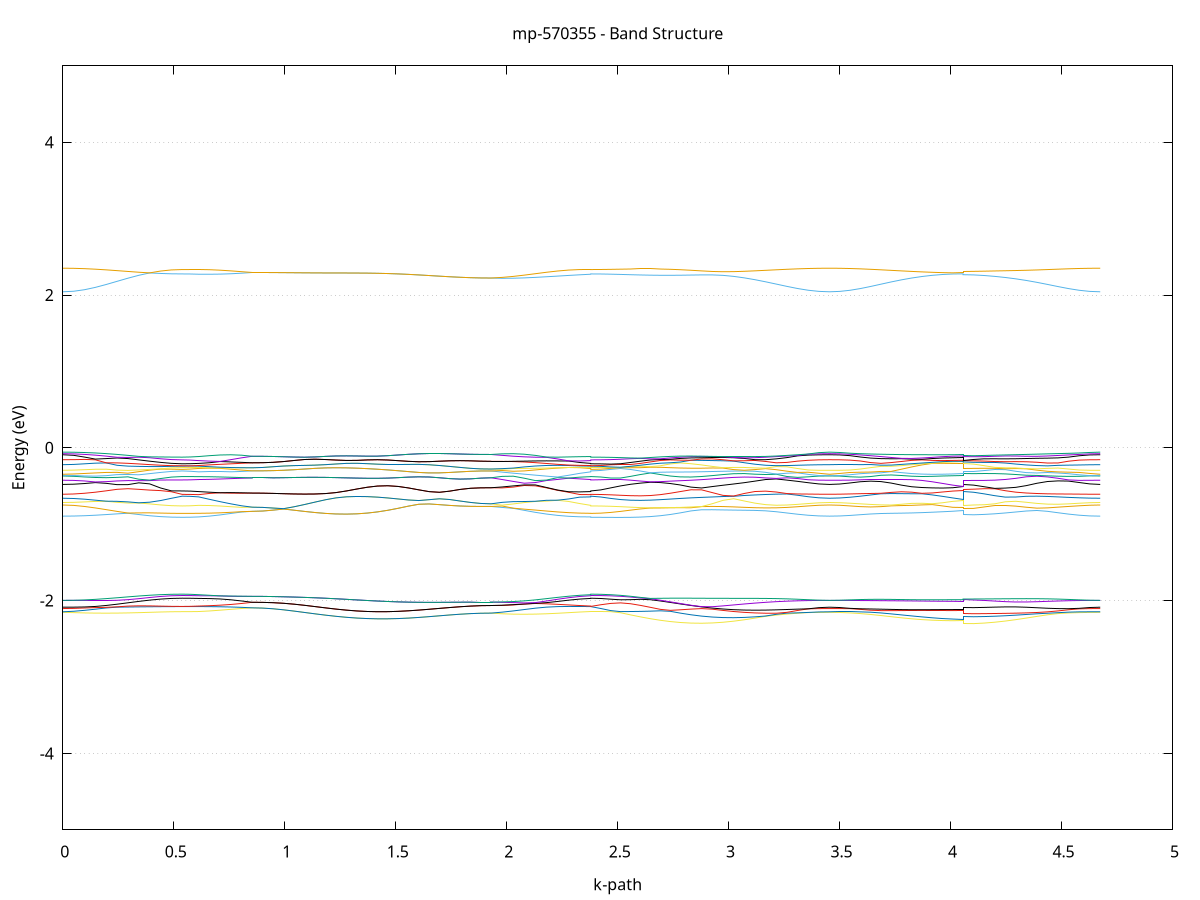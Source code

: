 set title 'mp-570355 - Band Structure'
set xlabel 'k-path'
set ylabel 'Energy (eV)'
set grid y
set yrange [-5:5]
set terminal png size 800,600
set output 'mp-570355_bands_gnuplot.png'
plot '-' using 1:2 with lines notitle, '-' using 1:2 with lines notitle, '-' using 1:2 with lines notitle, '-' using 1:2 with lines notitle, '-' using 1:2 with lines notitle, '-' using 1:2 with lines notitle, '-' using 1:2 with lines notitle, '-' using 1:2 with lines notitle, '-' using 1:2 with lines notitle, '-' using 1:2 with lines notitle, '-' using 1:2 with lines notitle, '-' using 1:2 with lines notitle, '-' using 1:2 with lines notitle, '-' using 1:2 with lines notitle, '-' using 1:2 with lines notitle, '-' using 1:2 with lines notitle, '-' using 1:2 with lines notitle, '-' using 1:2 with lines notitle, '-' using 1:2 with lines notitle, '-' using 1:2 with lines notitle, '-' using 1:2 with lines notitle, '-' using 1:2 with lines notitle, '-' using 1:2 with lines notitle, '-' using 1:2 with lines notitle, '-' using 1:2 with lines notitle, '-' using 1:2 with lines notitle, '-' using 1:2 with lines notitle, '-' using 1:2 with lines notitle, '-' using 1:2 with lines notitle, '-' using 1:2 with lines notitle, '-' using 1:2 with lines notitle, '-' using 1:2 with lines notitle, '-' using 1:2 with lines notitle, '-' using 1:2 with lines notitle, '-' using 1:2 with lines notitle, '-' using 1:2 with lines notitle, '-' using 1:2 with lines notitle, '-' using 1:2 with lines notitle, '-' using 1:2 with lines notitle, '-' using 1:2 with lines notitle, '-' using 1:2 with lines notitle, '-' using 1:2 with lines notitle, '-' using 1:2 with lines notitle, '-' using 1:2 with lines notitle, '-' using 1:2 with lines notitle, '-' using 1:2 with lines notitle, '-' using 1:2 with lines notitle, '-' using 1:2 with lines notitle, '-' using 1:2 with lines notitle, '-' using 1:2 with lines notitle, '-' using 1:2 with lines notitle, '-' using 1:2 with lines notitle, '-' using 1:2 with lines notitle, '-' using 1:2 with lines notitle, '-' using 1:2 with lines notitle, '-' using 1:2 with lines notitle, '-' using 1:2 with lines notitle, '-' using 1:2 with lines notitle, '-' using 1:2 with lines notitle, '-' using 1:2 with lines notitle, '-' using 1:2 with lines notitle, '-' using 1:2 with lines notitle, '-' using 1:2 with lines notitle, '-' using 1:2 with lines notitle, '-' using 1:2 with lines notitle, '-' using 1:2 with lines notitle, '-' using 1:2 with lines notitle, '-' using 1:2 with lines notitle, '-' using 1:2 with lines notitle, '-' using 1:2 with lines notitle, '-' using 1:2 with lines notitle, '-' using 1:2 with lines notitle, '-' using 1:2 with lines notitle, '-' using 1:2 with lines notitle, '-' using 1:2 with lines notitle, '-' using 1:2 with lines notitle, '-' using 1:2 with lines notitle, '-' using 1:2 with lines notitle, '-' using 1:2 with lines notitle, '-' using 1:2 with lines notitle, '-' using 1:2 with lines notitle, '-' using 1:2 with lines notitle, '-' using 1:2 with lines notitle, '-' using 1:2 with lines notitle, '-' using 1:2 with lines notitle, '-' using 1:2 with lines notitle, '-' using 1:2 with lines notitle, '-' using 1:2 with lines notitle, '-' using 1:2 with lines notitle, '-' using 1:2 with lines notitle, '-' using 1:2 with lines notitle, '-' using 1:2 with lines notitle, '-' using 1:2 with lines notitle, '-' using 1:2 with lines notitle, '-' using 1:2 with lines notitle, '-' using 1:2 with lines notitle
0.000000 -15.837976
0.048920 -15.837976
0.097839 -15.837976
0.146759 -15.838076
0.195678 -15.838076
0.244598 -15.838076
0.293518 -15.838076
0.342437 -15.838076
0.391357 -15.838076
0.440277 -15.838076
0.489196 -15.838076
0.538116 -15.838176
0.538116 -15.838176
0.575322 -15.838076
0.612529 -15.838076
0.612529 -15.838076
0.660772 -15.837976
0.709016 -15.837776
0.757259 -15.837576
0.805503 -15.837376
0.853747 -15.837176
0.853747 -15.837176
0.900873 -15.837176
0.948000 -15.837276
0.995127 -15.837376
1.042254 -15.837576
1.089381 -15.837776
1.136508 -15.837976
1.183635 -15.838176
1.230762 -15.838376
1.277889 -15.838576
1.325016 -15.838676
1.325016 -15.838676
1.371528 -15.838776
1.418040 -15.838776
1.464552 -15.838776
1.511065 -15.838676
1.557577 -15.838576
1.604089 -15.838476
1.650601 -15.838276
1.697113 -15.838076
1.743625 -15.837876
1.790138 -15.837776
1.836650 -15.837576
1.883162 -15.837576
1.929674 -15.837476
1.929674 -15.837476
1.979576 -15.837676
2.029477 -15.837776
2.079379 -15.837876
2.129280 -15.837876
2.179182 -15.837976
2.229083 -15.837976
2.278985 -15.837976
2.328887 -15.838076
2.378788 -15.838076
2.378788 -15.838176
2.423610 -15.838176
2.468432 -15.838176
2.513254 -15.838276
2.558076 -15.838376
2.602897 -15.838476
2.647719 -15.838576
2.692541 -15.838676
2.737363 -15.838776
2.782185 -15.838876
2.782185 -15.838876
2.830223 -15.838876
2.878261 -15.838876
2.926299 -15.838876
2.974337 -15.838876
3.022375 -15.838876
3.070412 -15.838876
3.118450 -15.838776
3.166488 -15.838576
3.214526 -15.838476
3.262564 -15.838276
3.310602 -15.838176
3.358640 -15.838076
3.406678 -15.837976
3.454716 -15.837976
3.454716 -15.837976
3.500985 -15.837976
3.547254 -15.838076
3.593522 -15.838176
3.639791 -15.838276
3.686060 -15.838376
3.732329 -15.838476
3.778598 -15.838676
3.824867 -15.838776
3.871136 -15.838876
3.917405 -15.838976
3.963674 -15.838976
4.009943 -15.838976
4.056212 -15.839076
4.056212 -15.838776
4.103766 -15.838776
4.151320 -15.838776
4.198874 -15.838676
4.246428 -15.838576
4.293982 -15.838476
4.341536 -15.838476
4.389090 -15.838376
4.436644 -15.838276
4.484198 -15.838176
4.531752 -15.838076
4.579306 -15.838076
4.626860 -15.837976
4.674414 -15.837976
e
0.000000 -15.837176
0.048920 -15.837176
0.097839 -15.837076
0.146759 -15.837076
0.195678 -15.837076
0.244598 -15.837076
0.293518 -15.837076
0.342437 -15.837076
0.391357 -15.837176
0.440277 -15.837176
0.489196 -15.837176
0.538116 -15.837176
0.538116 -15.837176
0.575322 -15.837076
0.612529 -15.837076
0.612529 -15.837076
0.660772 -15.836876
0.709016 -15.836676
0.757259 -15.836776
0.805503 -15.836976
0.853747 -15.837176
0.853747 -15.837176
0.900873 -15.837176
0.948000 -15.837276
0.995127 -15.837376
1.042254 -15.837576
1.089381 -15.837776
1.136508 -15.837976
1.183635 -15.838176
1.230762 -15.838376
1.277889 -15.838576
1.325016 -15.838676
1.325016 -15.838676
1.371528 -15.838776
1.418040 -15.838776
1.464552 -15.838776
1.511065 -15.838676
1.557577 -15.838576
1.604089 -15.838476
1.650601 -15.838276
1.697113 -15.838076
1.743625 -15.837876
1.790138 -15.837776
1.836650 -15.837576
1.883162 -15.837576
1.929674 -15.837476
1.929674 -15.837476
1.979576 -15.837376
2.029477 -15.837176
2.079379 -15.836976
2.129280 -15.836876
2.179182 -15.836876
2.229083 -15.836976
2.278985 -15.836976
2.328887 -15.837076
2.378788 -15.837076
2.378788 -15.837176
2.423610 -15.837176
2.468432 -15.837176
2.513254 -15.837276
2.558076 -15.837376
2.602897 -15.837576
2.647719 -15.837676
2.692541 -15.837776
2.737363 -15.837876
2.782185 -15.838076
2.782185 -15.838076
2.830223 -15.838276
2.878261 -15.838476
2.926299 -15.838576
2.974337 -15.838576
3.022375 -15.838476
3.070412 -15.838276
3.118450 -15.838076
3.166488 -15.837876
3.214526 -15.837576
3.262564 -15.837376
3.310602 -15.837276
3.358640 -15.837176
3.406678 -15.837176
3.454716 -15.837176
3.454716 -15.837176
3.500985 -15.837176
3.547254 -15.837176
3.593522 -15.837176
3.639791 -15.837276
3.686060 -15.837476
3.732329 -15.837576
3.778598 -15.837776
3.824867 -15.837976
3.871136 -15.838176
3.917405 -15.838376
3.963674 -15.838476
4.009943 -15.838576
4.056212 -15.838576
4.056212 -15.838776
4.103766 -15.838776
4.151320 -15.838676
4.198874 -15.838576
4.246428 -15.838376
4.293982 -15.838276
4.341536 -15.837976
4.389090 -15.837776
4.436644 -15.837576
4.484198 -15.837376
4.531752 -15.837276
4.579306 -15.837176
4.626860 -15.837176
4.674414 -15.837176
e
0.000000 -15.836976
0.048920 -15.836976
0.097839 -15.836976
0.146759 -15.836876
0.195678 -15.836776
0.244598 -15.836676
0.293518 -15.836576
0.342437 -15.836376
0.391357 -15.836276
0.440277 -15.836276
0.489196 -15.836176
0.538116 -15.836176
0.538116 -15.836176
0.575322 -15.836176
0.612529 -15.836276
0.612529 -15.836276
0.660772 -15.836376
0.709016 -15.836576
0.757259 -15.836476
0.805503 -15.836176
0.853747 -15.835876
0.853747 -15.835876
0.900873 -15.835876
0.948000 -15.835976
0.995127 -15.836076
1.042254 -15.836276
1.089381 -15.836476
1.136508 -15.836676
1.183635 -15.836876
1.230762 -15.836976
1.277889 -15.837176
1.325016 -15.837276
1.325016 -15.837276
1.371528 -15.837276
1.418040 -15.837376
1.464552 -15.837276
1.511065 -15.837276
1.557577 -15.837176
1.604089 -15.837076
1.650601 -15.836876
1.697113 -15.836776
1.743625 -15.836676
1.790138 -15.836476
1.836650 -15.836476
1.883162 -15.836376
1.929674 -15.836376
1.929674 -15.836376
1.979576 -15.836476
2.029477 -15.836676
2.079379 -15.836776
2.129280 -15.836876
2.179182 -15.836676
2.229083 -15.836576
2.278985 -15.836376
2.328887 -15.836276
2.378788 -15.836276
2.378788 -15.836176
2.423610 -15.836176
2.468432 -15.836276
2.513254 -15.836476
2.558076 -15.836676
2.602897 -15.836976
2.647719 -15.837176
2.692541 -15.837476
2.737363 -15.837776
2.782185 -15.837976
2.782185 -15.837976
2.830223 -15.838076
2.878261 -15.838076
2.926299 -15.837976
2.974337 -15.837876
3.022375 -15.837776
3.070412 -15.837676
3.118450 -15.837576
3.166488 -15.837476
3.214526 -15.837376
3.262564 -15.837276
3.310602 -15.837176
3.358640 -15.837076
3.406678 -15.837076
3.454716 -15.836976
3.454716 -15.836976
3.500985 -15.837076
3.547254 -15.837076
3.593522 -15.837176
3.639791 -15.837276
3.686060 -15.837276
3.732329 -15.837376
3.778598 -15.837476
3.824867 -15.837476
3.871136 -15.837576
3.917405 -15.837576
3.963674 -15.837676
4.009943 -15.837676
4.056212 -15.837676
4.056212 -15.837876
4.103766 -15.837876
4.151320 -15.837776
4.198874 -15.837676
4.246428 -15.837476
4.293982 -15.837276
4.341536 -15.837176
4.389090 -15.837176
4.436644 -15.837076
4.484198 -15.837076
4.531752 -15.837076
4.579306 -15.837076
4.626860 -15.837076
4.674414 -15.836976
e
0.000000 -15.835576
0.048920 -15.835576
0.097839 -15.835576
0.146759 -15.835476
0.195678 -15.835276
0.244598 -15.835176
0.293518 -15.835076
0.342437 -15.834976
0.391357 -15.834776
0.440277 -15.834776
0.489196 -15.834676
0.538116 -15.834676
0.538116 -15.834676
0.575322 -15.834676
0.612529 -15.834776
0.612529 -15.834776
0.660772 -15.834876
0.709016 -15.835076
0.757259 -15.835376
0.805503 -15.835576
0.853747 -15.835876
0.853747 -15.835876
0.900873 -15.835876
0.948000 -15.835976
0.995127 -15.836076
1.042254 -15.836276
1.089381 -15.836476
1.136508 -15.836676
1.183635 -15.836876
1.230762 -15.836976
1.277889 -15.837176
1.325016 -15.837276
1.325016 -15.837276
1.371528 -15.837276
1.418040 -15.837376
1.464552 -15.837276
1.511065 -15.837276
1.557577 -15.837176
1.604089 -15.837076
1.650601 -15.836876
1.697113 -15.836776
1.743625 -15.836676
1.790138 -15.836476
1.836650 -15.836476
1.883162 -15.836376
1.929674 -15.836376
1.929674 -15.836376
1.979576 -15.836176
2.029477 -15.835976
2.079379 -15.835776
2.129280 -15.835576
2.179182 -15.835276
2.229083 -15.835176
2.278985 -15.834976
2.328887 -15.834876
2.378788 -15.834776
2.378788 -15.834676
2.423610 -15.834676
2.468432 -15.834776
2.513254 -15.834876
2.558076 -15.835076
2.602897 -15.835276
2.647719 -15.835576
2.692541 -15.835776
2.737363 -15.836076
2.782185 -15.836276
2.782185 -15.836276
2.830223 -15.836576
2.878261 -15.836776
2.926299 -15.836876
2.974337 -15.836976
3.022375 -15.836976
3.070412 -15.836976
3.118450 -15.836776
3.166488 -15.836576
3.214526 -15.836376
3.262564 -15.836076
3.310602 -15.835876
3.358640 -15.835776
3.406678 -15.835676
3.454716 -15.835576
3.454716 -15.835576
3.500985 -15.835676
3.547254 -15.835676
3.593522 -15.835776
3.639791 -15.835876
3.686060 -15.836076
3.732329 -15.836276
3.778598 -15.836376
3.824867 -15.836576
3.871136 -15.836776
3.917405 -15.836876
3.963674 -15.836976
4.009943 -15.836976
4.056212 -15.837076
4.056212 -15.836776
4.103766 -15.836776
4.151320 -15.836776
4.198874 -15.836776
4.246428 -15.836776
4.293982 -15.836776
4.341536 -15.836676
4.389090 -15.836476
4.436644 -15.836276
4.484198 -15.836076
4.531752 -15.835876
4.579306 -15.835676
4.626860 -15.835676
4.674414 -15.835576
e
0.000000 -15.822976
0.048920 -15.822976
0.097839 -15.822976
0.146759 -15.822976
0.195678 -15.822976
0.244598 -15.822976
0.293518 -15.822976
0.342437 -15.822976
0.391357 -15.822976
0.440277 -15.823176
0.489196 -15.823276
0.538116 -15.823276
0.538116 -15.823276
0.575322 -15.823276
0.612529 -15.823276
0.612529 -15.823276
0.660772 -15.823276
0.709016 -15.823276
0.757259 -15.823276
0.805503 -15.823176
0.853747 -15.823076
0.853747 -15.823076
0.900873 -15.823176
0.948000 -15.823176
0.995127 -15.823276
1.042254 -15.823276
1.089381 -15.823376
1.136508 -15.823476
1.183635 -15.823576
1.230762 -15.823676
1.277889 -15.823676
1.325016 -15.823676
1.325016 -15.823676
1.371528 -15.823576
1.418040 -15.823576
1.464552 -15.823476
1.511065 -15.823276
1.557577 -15.823076
1.604089 -15.822976
1.650601 -15.822776
1.697113 -15.822576
1.743625 -15.822376
1.790138 -15.822276
1.836650 -15.822076
1.883162 -15.822076
1.929674 -15.821976
1.929674 -15.821976
1.979576 -15.822076
2.029477 -15.822276
2.079379 -15.822476
2.129280 -15.822676
2.179182 -15.822876
2.229083 -15.823076
2.278985 -15.823176
2.328887 -15.823276
2.378788 -15.823276
2.378788 -15.823276
2.423610 -15.823376
2.468432 -15.823376
2.513254 -15.823476
2.558076 -15.823576
2.602897 -15.823676
2.647719 -15.823776
2.692541 -15.823876
2.737363 -15.823976
2.782185 -15.823976
2.782185 -15.823976
2.830223 -15.824076
2.878261 -15.824076
2.926299 -15.824076
2.974337 -15.823976
3.022375 -15.823876
3.070412 -15.823776
3.118450 -15.823676
3.166488 -15.823576
3.214526 -15.823376
3.262564 -15.823276
3.310602 -15.823176
3.358640 -15.823076
3.406678 -15.823076
3.454716 -15.822976
3.454716 -15.822976
3.500985 -15.823076
3.547254 -15.823076
3.593522 -15.823076
3.639791 -15.823176
3.686060 -15.823276
3.732329 -15.823376
3.778598 -15.823476
3.824867 -15.823576
3.871136 -15.823676
3.917405 -15.823676
3.963674 -15.823776
4.009943 -15.823776
4.056212 -15.823776
4.056212 -15.823976
4.103766 -15.823976
4.151320 -15.823976
4.198874 -15.823876
4.246428 -15.823776
4.293982 -15.823676
4.341536 -15.823576
4.389090 -15.823476
4.436644 -15.823376
4.484198 -15.823176
4.531752 -15.823176
4.579306 -15.823076
4.626860 -15.823076
4.674414 -15.822976
e
0.000000 -15.821076
0.048920 -15.821076
0.097839 -15.821176
0.146759 -15.821476
0.195678 -15.821676
0.244598 -15.821976
0.293518 -15.822376
0.342437 -15.822676
0.391357 -15.822876
0.440277 -15.822976
0.489196 -15.822976
0.538116 -15.822976
0.538116 -15.822976
0.575322 -15.822976
0.612529 -15.822976
0.612529 -15.822976
0.660772 -15.822976
0.709016 -15.822976
0.757259 -15.822976
0.805503 -15.823076
0.853747 -15.823076
0.853747 -15.823076
0.900873 -15.823176
0.948000 -15.823176
0.995127 -15.823276
1.042254 -15.823276
1.089381 -15.823376
1.136508 -15.823476
1.183635 -15.823576
1.230762 -15.823676
1.277889 -15.823676
1.325016 -15.823676
1.325016 -15.823676
1.371528 -15.823576
1.418040 -15.823576
1.464552 -15.823476
1.511065 -15.823276
1.557577 -15.823076
1.604089 -15.822976
1.650601 -15.822776
1.697113 -15.822576
1.743625 -15.822376
1.790138 -15.822276
1.836650 -15.822076
1.883162 -15.822076
1.929674 -15.821976
1.929674 -15.821976
1.979576 -15.821976
2.029477 -15.821976
2.079379 -15.822076
2.129280 -15.822176
2.179182 -15.822376
2.229083 -15.822576
2.278985 -15.822676
2.328887 -15.822876
2.378788 -15.822976
2.378788 -15.822976
2.423610 -15.822976
2.468432 -15.822976
2.513254 -15.823076
2.558076 -15.823076
2.602897 -15.823076
2.647719 -15.823176
2.692541 -15.823176
2.737363 -15.823276
2.782185 -15.823276
2.782185 -15.823276
2.830223 -15.823276
2.878261 -15.823176
2.926299 -15.823076
2.974337 -15.822976
3.022375 -15.822776
3.070412 -15.822476
3.118450 -15.822276
3.166488 -15.821976
3.214526 -15.821776
3.262564 -15.821476
3.310602 -15.821276
3.358640 -15.821176
3.406678 -15.821076
3.454716 -15.821076
3.454716 -15.821076
3.500985 -15.821076
3.547254 -15.821176
3.593522 -15.821276
3.639791 -15.821476
3.686060 -15.821776
3.732329 -15.821976
3.778598 -15.822276
3.824867 -15.822576
3.871136 -15.822776
3.917405 -15.823076
3.963674 -15.823276
4.009943 -15.823376
4.056212 -15.823476
4.056212 -15.823176
4.103766 -15.823176
4.151320 -15.823076
4.198874 -15.822976
4.246428 -15.822776
4.293982 -15.822476
4.341536 -15.822276
4.389090 -15.821976
4.436644 -15.821676
4.484198 -15.821476
4.531752 -15.821276
4.579306 -15.821176
4.626860 -15.821076
4.674414 -15.821076
e
0.000000 -15.466476
0.048920 -15.466476
0.097839 -15.466476
0.146759 -15.466476
0.195678 -15.466476
0.244598 -15.466476
0.293518 -15.466476
0.342437 -15.466476
0.391357 -15.466476
0.440277 -15.466476
0.489196 -15.466476
0.538116 -15.466476
0.538116 -15.466476
0.575322 -15.466476
0.612529 -15.466476
0.612529 -15.466476
0.660772 -15.466476
0.709016 -15.466476
0.757259 -15.466476
0.805503 -15.466376
0.853747 -15.466376
0.853747 -15.466376
0.900873 -15.466376
0.948000 -15.466376
0.995127 -15.466276
1.042254 -15.466176
1.089381 -15.466176
1.136508 -15.466076
1.183635 -15.465976
1.230762 -15.465876
1.277889 -15.465776
1.325016 -15.465776
1.325016 -15.465776
1.371528 -15.465676
1.418040 -15.465676
1.464552 -15.465776
1.511065 -15.465776
1.557577 -15.465876
1.604089 -15.465976
1.650601 -15.466076
1.697113 -15.466076
1.743625 -15.466176
1.790138 -15.466276
1.836650 -15.466376
1.883162 -15.466376
1.929674 -15.466376
1.929674 -15.466376
1.979576 -15.466376
2.029477 -15.466376
2.079379 -15.466376
2.129280 -15.466376
2.179182 -15.466376
2.229083 -15.466476
2.278985 -15.466476
2.328887 -15.466476
2.378788 -15.466476
2.378788 -15.466476
2.423610 -15.466476
2.468432 -15.466376
2.513254 -15.466376
2.558076 -15.466276
2.602897 -15.466176
2.647719 -15.466076
2.692541 -15.465976
2.737363 -15.465876
2.782185 -15.465876
2.782185 -15.465876
2.830223 -15.465776
2.878261 -15.465776
2.926299 -15.465676
2.974337 -15.465776
3.022375 -15.465776
3.070412 -15.465876
3.118450 -15.465976
3.166488 -15.466076
3.214526 -15.466176
3.262564 -15.466276
3.310602 -15.466276
3.358640 -15.466376
3.406678 -15.466476
3.454716 -15.466476
3.454716 -15.466476
3.500985 -15.466476
3.547254 -15.466376
3.593522 -15.466376
3.639791 -15.466276
3.686060 -15.466176
3.732329 -15.466176
3.778598 -15.466076
3.824867 -15.465976
3.871136 -15.465876
3.917405 -15.465776
3.963674 -15.465776
4.009943 -15.465776
4.056212 -15.465776
4.056212 -15.465676
4.103766 -15.465676
4.151320 -15.465776
4.198874 -15.465776
4.246428 -15.465876
4.293982 -15.465976
4.341536 -15.466076
4.389090 -15.466076
4.436644 -15.466176
4.484198 -15.466276
4.531752 -15.466376
4.579306 -15.466376
4.626860 -15.466476
4.674414 -15.466476
e
0.000000 -15.466376
0.048920 -15.466376
0.097839 -15.466376
0.146759 -15.466376
0.195678 -15.466376
0.244598 -15.466376
0.293518 -15.466376
0.342437 -15.466376
0.391357 -15.466376
0.440277 -15.466376
0.489196 -15.466376
0.538116 -15.466376
0.538116 -15.466376
0.575322 -15.466376
0.612529 -15.466376
0.612529 -15.466376
0.660772 -15.466376
0.709016 -15.466376
0.757259 -15.466376
0.805503 -15.466376
0.853747 -15.466376
0.853747 -15.466376
0.900873 -15.466376
0.948000 -15.466376
0.995127 -15.466276
1.042254 -15.466176
1.089381 -15.466176
1.136508 -15.466076
1.183635 -15.465976
1.230762 -15.465876
1.277889 -15.465776
1.325016 -15.465776
1.325016 -15.465776
1.371528 -15.465676
1.418040 -15.465676
1.464552 -15.465776
1.511065 -15.465776
1.557577 -15.465876
1.604089 -15.465976
1.650601 -15.466076
1.697113 -15.466076
1.743625 -15.466176
1.790138 -15.466276
1.836650 -15.466376
1.883162 -15.466376
1.929674 -15.466376
1.929674 -15.466376
1.979576 -15.466376
2.029477 -15.466376
2.079379 -15.466376
2.129280 -15.466376
2.179182 -15.466376
2.229083 -15.466376
2.278985 -15.466376
2.328887 -15.466376
2.378788 -15.466376
2.378788 -15.466376
2.423610 -15.466376
2.468432 -15.466376
2.513254 -15.466276
2.558076 -15.466176
2.602897 -15.466176
2.647719 -15.466076
2.692541 -15.465976
2.737363 -15.465876
2.782185 -15.465776
2.782185 -15.465776
2.830223 -15.465776
2.878261 -15.465676
2.926299 -15.465676
2.974337 -15.465676
3.022375 -15.465776
3.070412 -15.465776
3.118450 -15.465876
3.166488 -15.465976
3.214526 -15.466076
3.262564 -15.466176
3.310602 -15.466276
3.358640 -15.466276
3.406678 -15.466376
3.454716 -15.466376
3.454716 -15.466376
3.500985 -15.466376
3.547254 -15.466376
3.593522 -15.466276
3.639791 -15.466176
3.686060 -15.466176
3.732329 -15.466076
3.778598 -15.465976
3.824867 -15.465876
3.871136 -15.465876
3.917405 -15.465776
3.963674 -15.465676
4.009943 -15.465676
4.056212 -15.465676
4.056212 -15.465676
4.103766 -15.465676
4.151320 -15.465776
4.198874 -15.465776
4.246428 -15.465876
4.293982 -15.465876
4.341536 -15.465976
4.389090 -15.466076
4.436644 -15.466176
4.484198 -15.466176
4.531752 -15.466276
4.579306 -15.466376
4.626860 -15.466376
4.674414 -15.466376
e
0.000000 -15.460876
0.048920 -15.460876
0.097839 -15.460876
0.146759 -15.460876
0.195678 -15.460776
0.244598 -15.460776
0.293518 -15.460776
0.342437 -15.460676
0.391357 -15.460676
0.440277 -15.460676
0.489196 -15.460676
0.538116 -15.460676
0.538116 -15.460676
0.575322 -15.460676
0.612529 -15.460676
0.612529 -15.460676
0.660772 -15.460676
0.709016 -15.460676
0.757259 -15.460676
0.805503 -15.460676
0.853747 -15.460676
0.853747 -15.460676
0.900873 -15.460676
0.948000 -15.460676
0.995127 -15.460676
1.042254 -15.460576
1.089381 -15.460576
1.136508 -15.460576
1.183635 -15.460576
1.230762 -15.460576
1.277889 -15.460576
1.325016 -15.460576
1.325016 -15.460576
1.371528 -15.460576
1.418040 -15.460576
1.464552 -15.460576
1.511065 -15.460576
1.557577 -15.460576
1.604089 -15.460576
1.650601 -15.460676
1.697113 -15.460676
1.743625 -15.460676
1.790138 -15.460676
1.836650 -15.460676
1.883162 -15.460676
1.929674 -15.460676
1.929674 -15.460676
1.979576 -15.460776
2.029477 -15.460776
2.079379 -15.460776
2.129280 -15.460776
2.179182 -15.460676
2.229083 -15.460676
2.278985 -15.460676
2.328887 -15.460676
2.378788 -15.460676
2.378788 -15.460676
2.423610 -15.460676
2.468432 -15.460676
2.513254 -15.460676
2.558076 -15.460676
2.602897 -15.460676
2.647719 -15.460676
2.692541 -15.460576
2.737363 -15.460576
2.782185 -15.460576
2.782185 -15.460576
2.830223 -15.460576
2.878261 -15.460676
2.926299 -15.460676
2.974337 -15.460676
3.022375 -15.460676
3.070412 -15.460676
3.118450 -15.460776
3.166488 -15.460776
3.214526 -15.460776
3.262564 -15.460876
3.310602 -15.460876
3.358640 -15.460876
3.406678 -15.460876
3.454716 -15.460876
3.454716 -15.460876
3.500985 -15.460876
3.547254 -15.460876
3.593522 -15.460876
3.639791 -15.460876
3.686060 -15.460776
3.732329 -15.460776
3.778598 -15.460776
3.824867 -15.460676
3.871136 -15.460676
3.917405 -15.460676
3.963674 -15.460576
4.009943 -15.460576
4.056212 -15.460576
4.056212 -15.460676
4.103766 -15.460676
4.151320 -15.460676
4.198874 -15.460676
4.246428 -15.460676
4.293982 -15.460676
4.341536 -15.460776
4.389090 -15.460776
4.436644 -15.460776
4.484198 -15.460876
4.531752 -15.460876
4.579306 -15.460876
4.626860 -15.460876
4.674414 -15.460876
e
0.000000 -15.460576
0.048920 -15.460576
0.097839 -15.460576
0.146759 -15.460576
0.195678 -15.460576
0.244598 -15.460576
0.293518 -15.460676
0.342437 -15.460676
0.391357 -15.460676
0.440277 -15.460676
0.489196 -15.460676
0.538116 -15.460676
0.538116 -15.460676
0.575322 -15.460676
0.612529 -15.460676
0.612529 -15.460676
0.660772 -15.460676
0.709016 -15.460676
0.757259 -15.460676
0.805503 -15.460676
0.853747 -15.460676
0.853747 -15.460676
0.900873 -15.460676
0.948000 -15.460676
0.995127 -15.460676
1.042254 -15.460576
1.089381 -15.460576
1.136508 -15.460576
1.183635 -15.460576
1.230762 -15.460576
1.277889 -15.460576
1.325016 -15.460576
1.325016 -15.460576
1.371528 -15.460576
1.418040 -15.460576
1.464552 -15.460576
1.511065 -15.460576
1.557577 -15.460576
1.604089 -15.460576
1.650601 -15.460676
1.697113 -15.460676
1.743625 -15.460676
1.790138 -15.460676
1.836650 -15.460676
1.883162 -15.460676
1.929674 -15.460676
1.929674 -15.460676
1.979576 -15.460676
2.029477 -15.460676
2.079379 -15.460676
2.129280 -15.460676
2.179182 -15.460676
2.229083 -15.460676
2.278985 -15.460676
2.328887 -15.460676
2.378788 -15.460676
2.378788 -15.460676
2.423610 -15.460676
2.468432 -15.460676
2.513254 -15.460576
2.558076 -15.460576
2.602897 -15.460576
2.647719 -15.460576
2.692541 -15.460576
2.737363 -15.460476
2.782185 -15.460476
2.782185 -15.460476
2.830223 -15.460476
2.878261 -15.460476
2.926299 -15.460476
2.974337 -15.460476
3.022375 -15.460476
3.070412 -15.460476
3.118450 -15.460476
3.166488 -15.460476
3.214526 -15.460576
3.262564 -15.460576
3.310602 -15.460576
3.358640 -15.460576
3.406678 -15.460576
3.454716 -15.460576
3.454716 -15.460576
3.500985 -15.460576
3.547254 -15.460576
3.593522 -15.460576
3.639791 -15.460576
3.686060 -15.460576
3.732329 -15.460576
3.778598 -15.460576
3.824867 -15.460476
3.871136 -15.460476
3.917405 -15.460476
3.963674 -15.460576
4.009943 -15.460576
4.056212 -15.460576
4.056212 -15.460476
4.103766 -15.460476
4.151320 -15.460476
4.198874 -15.460476
4.246428 -15.460476
4.293982 -15.460476
4.341536 -15.460476
4.389090 -15.460576
4.436644 -15.460576
4.484198 -15.460576
4.531752 -15.460576
4.579306 -15.460576
4.626860 -15.460576
4.674414 -15.460576
e
0.000000 -13.471476
0.048920 -13.470176
0.097839 -13.466476
0.146759 -13.460576
0.195678 -13.452876
0.244598 -13.443876
0.293518 -13.434276
0.342437 -13.424876
0.391357 -13.416376
0.440277 -13.409676
0.489196 -13.405276
0.538116 -13.403776
0.538116 -13.403776
0.575322 -13.403376
0.612529 -13.401976
0.612529 -13.401976
0.660772 -13.400176
0.709016 -13.398376
0.757259 -13.396676
0.805503 -13.394976
0.853747 -13.393276
0.853747 -13.393276
0.900873 -13.392676
0.948000 -13.390776
0.995127 -13.387876
1.042254 -13.384176
1.089381 -13.379876
1.136508 -13.375576
1.183635 -13.371476
1.230762 -13.368076
1.277889 -13.365876
1.325016 -13.365076
1.325016 -13.365076
1.371528 -13.365976
1.418040 -13.368476
1.464552 -13.372576
1.511065 -13.378076
1.557577 -13.384676
1.604089 -13.391976
1.650601 -13.399476
1.697113 -13.406776
1.743625 -13.413376
1.790138 -13.418976
1.836650 -13.423176
1.883162 -13.425776
1.929674 -13.426676
1.929674 -13.426676
1.979576 -13.426076
2.029477 -13.423776
2.079379 -13.420276
2.129280 -13.415976
2.179182 -13.411376
2.229083 -13.407076
2.278985 -13.403776
2.328887 -13.401876
2.378788 -13.401976
2.378788 -13.403776
2.423610 -13.403076
2.468432 -13.401076
2.513254 -13.397776
2.558076 -13.393376
2.602897 -13.388176
2.647719 -13.382376
2.692541 -13.376376
2.737363 -13.370676
2.782185 -13.368576
2.782185 -13.368576
2.830223 -13.370576
2.878261 -13.374776
2.926299 -13.381076
2.974337 -13.389176
3.022375 -13.398876
3.070412 -13.409676
3.118450 -13.420976
3.166488 -13.432276
3.214526 -13.442976
3.262564 -13.452576
3.310602 -13.460576
3.358640 -13.466476
3.406678 -13.470176
3.454716 -13.471476
3.454716 -13.471476
3.500985 -13.470276
3.547254 -13.466876
3.593522 -13.461376
3.639791 -13.453876
3.686060 -13.444876
3.732329 -13.434576
3.778598 -13.423576
3.824867 -13.412276
3.871136 -13.401176
3.917405 -13.390876
3.963674 -13.381676
4.009943 -13.374276
4.056212 -13.370576
4.056212 -13.378676
4.103766 -13.380276
4.151320 -13.384676
4.198874 -13.391676
4.246428 -13.400576
4.293982 -13.410876
4.341536 -13.421876
4.389090 -13.432976
4.436644 -13.443476
4.484198 -13.452876
4.531752 -13.460676
4.579306 -13.466576
4.626860 -13.470176
4.674414 -13.471476
e
0.000000 -13.377476
0.048920 -13.377476
0.097839 -13.377776
0.146759 -13.378176
0.195678 -13.378576
0.244598 -13.379176
0.293518 -13.379676
0.342437 -13.380176
0.391357 -13.380576
0.440277 -13.380976
0.489196 -13.381176
0.538116 -13.381176
0.538116 -13.381176
0.575322 -13.381976
0.612529 -13.384076
0.612529 -13.384076
0.660772 -13.385876
0.709016 -13.387776
0.757259 -13.389676
0.805503 -13.391476
0.853747 -13.393276
0.853747 -13.393276
0.900873 -13.392676
0.948000 -13.390776
0.995127 -13.387876
1.042254 -13.384176
1.089381 -13.379876
1.136508 -13.375576
1.183635 -13.371476
1.230762 -13.368076
1.277889 -13.365876
1.325016 -13.365076
1.325016 -13.365076
1.371528 -13.365976
1.418040 -13.368476
1.464552 -13.372576
1.511065 -13.378076
1.557577 -13.384676
1.604089 -13.391976
1.650601 -13.399476
1.697113 -13.406776
1.743625 -13.413376
1.790138 -13.418976
1.836650 -13.423176
1.883162 -13.425776
1.929674 -13.426676
1.929674 -13.426676
1.979576 -13.425676
2.029477 -13.422976
2.079379 -13.418676
2.129280 -13.413276
2.179182 -13.406976
2.229083 -13.400376
2.278985 -13.394076
2.328887 -13.388476
2.378788 -13.384076
2.378788 -13.381176
2.423610 -13.380776
2.468432 -13.379576
2.513254 -13.377676
2.558076 -13.375276
2.602897 -13.372676
2.647719 -13.370376
2.692541 -13.368476
2.737363 -13.367476
2.782185 -13.364476
2.782185 -13.364476
2.830223 -13.359576
2.878261 -13.355776
2.926299 -13.353276
2.974337 -13.352376
3.022375 -13.352976
3.070412 -13.354776
3.118450 -13.357676
3.166488 -13.361376
3.214526 -13.365276
3.262564 -13.369076
3.310602 -13.372476
3.358640 -13.375176
3.406678 -13.376876
3.454716 -13.377476
3.454716 -13.377476
3.500985 -13.376976
3.547254 -13.375776
3.593522 -13.373876
3.639791 -13.371376
3.686060 -13.368476
3.732329 -13.365476
3.778598 -13.362676
3.824867 -13.360276
3.871136 -13.358676
3.917405 -13.358176
3.963674 -13.359076
4.009943 -13.361176
4.056212 -13.363076
4.056212 -13.354476
4.103766 -13.354776
4.151320 -13.355676
4.198874 -13.357276
4.246428 -13.359276
4.293982 -13.361776
4.341536 -13.364576
4.389090 -13.367376
4.436644 -13.370076
4.484198 -13.372576
4.531752 -13.374576
4.579306 -13.376176
4.626860 -13.377076
4.674414 -13.377476
e
0.000000 -12.515976
0.048920 -12.515176
0.097839 -12.512876
0.146759 -12.509276
0.195678 -12.504476
0.244598 -12.498976
0.293518 -12.499076
0.342437 -12.511076
0.391357 -12.521776
0.440277 -12.530276
0.489196 -12.535776
0.538116 -12.537676
0.538116 -12.537676
0.575322 -12.537276
0.612529 -12.536276
0.612529 -12.536276
0.660772 -12.533476
0.709016 -12.528776
0.757259 -12.522276
0.805503 -12.514576
0.853747 -12.505876
0.853747 -12.505876
0.900873 -12.505576
0.948000 -12.504776
0.995127 -12.503276
1.042254 -12.501376
1.089381 -12.499076
1.136508 -12.496376
1.183635 -12.493576
1.230762 -12.490776
1.277889 -12.488376
1.325016 -12.486876
1.325016 -12.486876
1.371528 -12.486876
1.418040 -12.487176
1.464552 -12.486776
1.511065 -12.485676
1.557577 -12.484176
1.604089 -12.482676
1.650601 -12.481276
1.697113 -12.480176
1.743625 -12.479476
1.790138 -12.478876
1.836650 -12.478576
1.883162 -12.478376
1.929674 -12.478276
1.929674 -12.478276
1.979576 -12.482776
2.029477 -12.488776
2.079379 -12.496276
2.129280 -12.504976
2.179182 -12.513876
2.229083 -12.522376
2.278985 -12.529376
2.328887 -12.534276
2.378788 -12.536276
2.378788 -12.537676
2.423610 -12.537176
2.468432 -12.535676
2.513254 -12.533276
2.558076 -12.530076
2.602897 -12.526076
2.647719 -12.521476
2.692541 -12.516376
2.737363 -12.511076
2.782185 -12.505776
2.782185 -12.505776
2.830223 -12.500376
2.878261 -12.496376
2.926299 -12.494576
2.974337 -12.495276
3.022375 -12.497476
3.070412 -12.500176
3.118450 -12.503176
3.166488 -12.506076
3.214526 -12.508876
3.262564 -12.511276
3.310602 -12.513276
3.358640 -12.514676
3.406678 -12.515576
3.454716 -12.515976
3.454716 -12.515976
3.500985 -12.515576
3.547254 -12.514476
3.593522 -12.512776
3.639791 -12.510476
3.686060 -12.507776
3.732329 -12.504876
3.778598 -12.501876
3.824867 -12.498976
3.871136 -12.496276
3.917405 -12.494076
3.963674 -12.492176
4.009943 -12.490676
4.056212 -12.489976
4.056212 -12.497276
4.103766 -12.497876
4.151320 -12.498776
4.198874 -12.499776
4.246428 -12.500976
4.293982 -12.502376
4.341536 -12.504176
4.389090 -12.506276
4.436644 -12.508576
4.484198 -12.510876
4.531752 -12.512876
4.579306 -12.514576
4.626860 -12.515576
4.674414 -12.515976
e
0.000000 -12.452676
0.048920 -12.454176
0.097839 -12.458676
0.146759 -12.465976
0.195678 -12.475576
0.244598 -12.486976
0.293518 -12.493276
0.342437 -12.488876
0.391357 -12.487776
0.440277 -12.489176
0.489196 -12.490576
0.538116 -12.491076
0.538116 -12.491076
0.575322 -12.490176
0.612529 -12.487776
0.612529 -12.487776
0.660772 -12.484276
0.709016 -12.482776
0.757259 -12.488576
0.805503 -12.496976
0.853747 -12.505876
0.853747 -12.505876
0.900873 -12.505576
0.948000 -12.504776
0.995127 -12.503276
1.042254 -12.501376
1.089381 -12.499076
1.136508 -12.496376
1.183635 -12.493576
1.230762 -12.490776
1.277889 -12.488376
1.325016 -12.486876
1.325016 -12.486876
1.371528 -12.486876
1.418040 -12.487176
1.464552 -12.486776
1.511065 -12.485676
1.557577 -12.484176
1.604089 -12.482676
1.650601 -12.481276
1.697113 -12.480176
1.743625 -12.479476
1.790138 -12.478876
1.836650 -12.478576
1.883162 -12.478376
1.929674 -12.478276
1.929674 -12.478276
1.979576 -12.475276
2.029477 -12.473176
2.079379 -12.471976
2.129280 -12.471476
2.179182 -12.472276
2.229083 -12.475276
2.278985 -12.479876
2.328887 -12.484376
2.378788 -12.487776
2.378788 -12.491076
2.423610 -12.490676
2.468432 -12.489776
2.513254 -12.488176
2.558076 -12.486076
2.602897 -12.483476
2.647719 -12.480676
2.692541 -12.478076
2.737363 -12.476776
2.782185 -12.476976
2.782185 -12.476976
2.830223 -12.479576
2.878261 -12.482276
2.926299 -12.482876
2.974337 -12.481276
3.022375 -12.477876
3.070412 -12.472776
3.118450 -12.466476
3.166488 -12.460176
3.214526 -12.457776
3.262564 -12.455776
3.310602 -12.454376
3.358640 -12.453376
3.406678 -12.452876
3.454716 -12.452676
3.454716 -12.452676
3.500985 -12.453076
3.547254 -12.454276
3.593522 -12.456076
3.639791 -12.458376
3.686060 -12.461076
3.732329 -12.464076
3.778598 -12.467576
3.824867 -12.471676
3.871136 -12.475976
3.917405 -12.479876
3.963674 -12.483176
4.009943 -12.485576
4.056212 -12.486776
4.056212 -12.493076
4.103766 -12.491576
4.151320 -12.487876
4.198874 -12.482676
4.246428 -12.476376
4.293982 -12.469576
4.341536 -12.463376
4.389090 -12.460376
4.436644 -12.458076
4.484198 -12.456176
4.531752 -12.454576
4.579306 -12.453476
4.626860 -12.452876
4.674414 -12.452676
e
0.000000 -12.440876
0.048920 -12.443576
0.097839 -12.448776
0.146759 -12.454676
0.195678 -12.460676
0.244598 -12.466476
0.293518 -12.471476
0.342437 -12.474376
0.391357 -12.473276
0.440277 -12.469576
0.489196 -12.466176
0.538116 -12.464976
0.538116 -12.464976
0.575322 -12.465276
0.612529 -12.466076
0.612529 -12.466076
0.660772 -12.469976
0.709016 -12.472276
0.757259 -12.467576
0.805503 -12.460076
0.853747 -12.451776
0.853747 -12.451776
0.900873 -12.451776
0.948000 -12.451776
0.995127 -12.451976
1.042254 -12.452876
1.089381 -12.454976
1.136508 -12.458876
1.183635 -12.464076
1.230762 -12.469376
1.277889 -12.473876
1.325016 -12.476076
1.325016 -12.476076
1.371528 -12.475476
1.418040 -12.473076
1.464552 -12.469776
1.511065 -12.465876
1.557577 -12.461376
1.604089 -12.456276
1.650601 -12.450676
1.697113 -12.445076
1.743625 -12.439876
1.790138 -12.435376
1.836650 -12.431976
1.883162 -12.429976
1.929674 -12.429276
1.929674 -12.429276
1.979576 -12.433176
2.029477 -12.438376
2.079379 -12.444476
2.129280 -12.450876
2.179182 -12.456676
2.229083 -12.460576
2.278985 -12.462576
2.328887 -12.464076
2.378788 -12.466076
2.378788 -12.464976
2.423610 -12.465076
2.468432 -12.465376
2.513254 -12.465876
2.558076 -12.466676
2.602897 -12.467476
2.647719 -12.468376
2.692541 -12.468776
2.737363 -12.469076
2.782185 -12.474876
2.782185 -12.474876
2.830223 -12.477976
2.878261 -12.478476
2.926299 -12.477276
2.974337 -12.474276
3.022375 -12.470376
3.070412 -12.466576
3.118450 -12.463176
3.166488 -12.459576
3.214526 -12.452476
3.262564 -12.445876
3.310602 -12.440076
3.358640 -12.440276
3.406678 -12.440776
3.454716 -12.440876
3.454716 -12.440876
3.500985 -12.441376
3.547254 -12.442876
3.593522 -12.445576
3.639791 -12.449276
3.686060 -12.453776
3.732329 -12.458676
3.778598 -12.463276
3.824867 -12.466976
3.871136 -12.469776
3.917405 -12.471976
3.963674 -12.473476
4.009943 -12.474476
4.056212 -12.474776
4.056212 -12.470076
4.103766 -12.469676
4.151320 -12.468676
4.198874 -12.467176
4.246428 -12.465476
4.293982 -12.463476
4.341536 -12.460676
4.389090 -12.455176
4.436644 -12.449876
4.484198 -12.446176
4.531752 -12.443876
4.579306 -12.442276
4.626860 -12.441276
4.674414 -12.440876
e
0.000000 -12.431776
0.048920 -12.429876
0.097839 -12.426676
0.146759 -12.423876
0.195678 -12.422076
0.244598 -12.421176
0.293518 -12.421176
0.342437 -12.422076
0.391357 -12.423776
0.440277 -12.425676
0.489196 -12.427376
0.538116 -12.428076
0.538116 -12.428076
0.575322 -12.427876
0.612529 -12.427276
0.612529 -12.427276
0.660772 -12.425576
0.709016 -12.428676
0.757259 -12.435576
0.805503 -12.443376
0.853747 -12.451776
0.853747 -12.451776
0.900873 -12.451776
0.948000 -12.451776
0.995127 -12.451976
1.042254 -12.452876
1.089381 -12.454976
1.136508 -12.458876
1.183635 -12.464076
1.230762 -12.469376
1.277889 -12.473876
1.325016 -12.476076
1.325016 -12.476076
1.371528 -12.475476
1.418040 -12.473076
1.464552 -12.469776
1.511065 -12.465876
1.557577 -12.461376
1.604089 -12.456276
1.650601 -12.450676
1.697113 -12.445076
1.743625 -12.439876
1.790138 -12.435376
1.836650 -12.431976
1.883162 -12.429976
1.929674 -12.429276
1.929674 -12.429276
1.979576 -12.427376
2.029477 -12.426976
2.079379 -12.426776
2.129280 -12.426076
2.179182 -12.424976
2.229083 -12.424576
2.278985 -12.426076
2.328887 -12.426976
2.378788 -12.427276
2.378788 -12.428076
2.423610 -12.428976
2.468432 -12.431576
2.513254 -12.435776
2.558076 -12.441376
2.602897 -12.447976
2.647719 -12.455176
2.692541 -12.462376
2.737363 -12.467776
2.782185 -12.464876
2.782185 -12.464876
2.830223 -12.460676
2.878261 -12.459976
2.926299 -12.459876
2.974337 -12.458076
3.022375 -12.454576
3.070412 -12.449676
3.118450 -12.443876
3.166488 -12.437576
3.214526 -12.437276
3.262564 -12.438476
3.310602 -12.439476
3.358640 -12.435576
3.406678 -12.432776
3.454716 -12.431776
3.454716 -12.431776
3.500985 -12.432076
3.547254 -12.432676
3.593522 -12.433476
3.639791 -12.434276
3.686060 -12.435176
3.732329 -12.436476
3.778598 -12.441476
3.824867 -12.447976
3.871136 -12.454176
3.917405 -12.459476
3.963674 -12.463476
4.009943 -12.465976
4.056212 -12.466876
4.056212 -12.460376
4.103766 -12.459876
4.151320 -12.458076
4.198874 -12.455376
4.246428 -12.451676
4.293982 -12.447376
4.341536 -12.443276
4.389090 -12.440376
4.436644 -12.438576
4.484198 -12.436676
4.531752 -12.434676
4.579306 -12.433076
4.626860 -12.432076
4.674414 -12.431776
e
0.000000 -12.413476
0.048920 -12.413676
0.097839 -12.414276
0.146759 -12.415176
0.195678 -12.416176
0.244598 -12.417276
0.293518 -12.418276
0.342437 -12.419176
0.391357 -12.419876
0.440277 -12.420476
0.489196 -12.420876
0.538116 -12.420976
0.538116 -12.420976
0.575322 -12.421076
0.612529 -12.421476
0.612529 -12.421476
0.660772 -12.423576
0.709016 -12.423676
0.757259 -12.422076
0.805503 -12.420776
0.853747 -12.419976
0.853747 -12.419976
0.900873 -12.420876
0.948000 -12.423176
0.995127 -12.426776
1.042254 -12.430876
1.089381 -12.434476
1.136508 -12.436576
1.183635 -12.437076
1.230762 -12.436776
1.277889 -12.435876
1.325016 -12.434676
1.325016 -12.434676
1.371528 -12.433376
1.418040 -12.431976
1.464552 -12.430676
1.511065 -12.429376
1.557577 -12.428176
1.604089 -12.427076
1.650601 -12.426076
1.697113 -12.425176
1.743625 -12.424476
1.790138 -12.423776
1.836650 -12.423176
1.883162 -12.422676
1.929674 -12.422576
1.929674 -12.422576
1.979576 -12.422376
2.029477 -12.421276
2.079379 -12.421276
2.129280 -12.421876
2.179182 -12.423076
2.229083 -12.423676
2.278985 -12.422476
2.328887 -12.421776
2.378788 -12.421476
2.378788 -12.420976
2.423610 -12.421676
2.468432 -12.423776
2.513254 -12.426976
2.558076 -12.431176
2.602897 -12.435976
2.647719 -12.441176
2.692541 -12.446376
2.737363 -12.451076
2.782185 -12.455176
2.782185 -12.455176
2.830223 -12.458376
2.878261 -12.455876
2.926299 -12.450876
2.974337 -12.445976
3.022375 -12.441376
3.070412 -12.437776
3.118450 -12.436176
3.166488 -12.436276
3.214526 -12.431276
3.262564 -12.425376
3.310602 -12.420376
3.358640 -12.416676
3.406678 -12.414276
3.454716 -12.413476
3.454716 -12.413476
3.500985 -12.414076
3.547254 -12.415976
3.593522 -12.419176
3.639791 -12.423376
3.686060 -12.428676
3.732329 -12.434476
3.778598 -12.436976
3.824867 -12.438276
3.871136 -12.439476
3.917405 -12.440576
3.963674 -12.441476
4.009943 -12.442076
4.056212 -12.442276
4.056212 -12.437676
4.103766 -12.437676
4.151320 -12.437676
4.198874 -12.437476
4.246428 -12.437076
4.293982 -12.436376
4.341536 -12.434876
4.389090 -12.431876
4.436644 -12.427476
4.484198 -12.422976
4.531752 -12.419076
4.579306 -12.415976
4.626860 -12.414076
4.674414 -12.413476
e
0.000000 -12.410176
0.048920 -12.410376
0.097839 -12.410676
0.146759 -12.411076
0.195678 -12.411576
0.244598 -12.412076
0.293518 -12.412476
0.342437 -12.412976
0.391357 -12.413376
0.440277 -12.413676
0.489196 -12.413876
0.538116 -12.413976
0.538116 -12.413976
0.575322 -12.414676
0.612529 -12.416476
0.612529 -12.416476
0.660772 -12.418576
0.709016 -12.419276
0.757259 -12.419376
0.805503 -12.419576
0.853747 -12.419976
0.853747 -12.419976
0.900873 -12.420876
0.948000 -12.423176
0.995127 -12.426776
1.042254 -12.430876
1.089381 -12.434476
1.136508 -12.436576
1.183635 -12.437076
1.230762 -12.436776
1.277889 -12.435876
1.325016 -12.434676
1.325016 -12.434676
1.371528 -12.433376
1.418040 -12.431976
1.464552 -12.430676
1.511065 -12.429376
1.557577 -12.428176
1.604089 -12.427076
1.650601 -12.426076
1.697113 -12.425176
1.743625 -12.424476
1.790138 -12.423776
1.836650 -12.423176
1.883162 -12.422676
1.929674 -12.422576
1.929674 -12.422576
1.979576 -12.421876
2.029477 -12.421176
2.079379 -12.420076
2.129280 -12.419476
2.179182 -12.419176
2.229083 -12.418976
2.278985 -12.418576
2.328887 -12.417676
2.378788 -12.416476
2.378788 -12.413976
2.423610 -12.413976
2.468432 -12.414076
2.513254 -12.414276
2.558076 -12.414476
2.602897 -12.414876
2.647719 -12.415376
2.692541 -12.416076
2.737363 -12.416976
2.782185 -12.417976
2.782185 -12.417976
2.830223 -12.419176
2.878261 -12.420676
2.926299 -12.422276
2.974337 -12.423776
3.022375 -12.425176
3.070412 -12.425776
3.118450 -12.424676
3.166488 -12.422076
3.214526 -12.418876
3.262564 -12.415976
3.310602 -12.413576
3.358640 -12.411676
3.406678 -12.410576
3.454716 -12.410176
3.454716 -12.410176
3.500985 -12.410476
3.547254 -12.411376
3.593522 -12.412776
3.639791 -12.414576
3.686060 -12.416676
3.732329 -12.418976
3.778598 -12.421176
3.824867 -12.423276
3.871136 -12.424976
3.917405 -12.426376
3.963674 -12.427376
4.009943 -12.427976
4.056212 -12.428176
4.056212 -12.430776
4.103766 -12.430676
4.151320 -12.430476
4.198874 -12.429976
4.246428 -12.429176
4.293982 -12.427776
4.341536 -12.425676
4.389090 -12.423176
4.436644 -12.420376
4.484198 -12.417376
4.531752 -12.414576
4.579306 -12.412276
4.626860 -12.410776
4.674414 -12.410176
e
0.000000 -6.351976
0.048920 -6.351176
0.097839 -6.348976
0.146759 -6.345476
0.195678 -6.340876
0.244598 -6.335776
0.293518 -6.333476
0.342437 -6.335276
0.391357 -6.336776
0.440277 -6.338076
0.489196 -6.338776
0.538116 -6.339076
0.538116 -6.339076
0.575322 -6.339076
0.612529 -6.338976
0.612529 -6.338976
0.660772 -6.337676
0.709016 -6.335576
0.757259 -6.332776
0.805503 -6.329676
0.853747 -6.326276
0.853747 -6.326276
0.900873 -6.326476
0.948000 -6.327276
0.995127 -6.328476
1.042254 -6.330076
1.089381 -6.332076
1.136508 -6.334176
1.183635 -6.336276
1.230762 -6.338476
1.277889 -6.340376
1.325016 -6.342176
1.325016 -6.342176
1.371528 -6.343476
1.418040 -6.344476
1.464552 -6.344976
1.511065 -6.345176
1.557577 -6.344876
1.604089 -6.344376
1.650601 -6.343576
1.697113 -6.342676
1.743625 -6.341676
1.790138 -6.340776
1.836650 -6.340076
1.883162 -6.339676
1.929674 -6.339476
1.929674 -6.339476
1.979576 -6.341676
2.029477 -6.343176
2.079379 -6.343876
2.129280 -6.343876
2.179182 -6.343376
2.229083 -6.342476
2.278985 -6.341276
2.328887 -6.340076
2.378788 -6.338976
2.378788 -6.339076
2.423610 -6.339176
2.468432 -6.339676
2.513254 -6.340376
2.558076 -6.341276
2.602897 -6.342376
2.647719 -6.343476
2.692541 -6.344676
2.737363 -6.345776
2.782185 -6.346776
2.782185 -6.346776
2.830223 -6.347776
2.878261 -6.348776
2.926299 -6.349876
2.974337 -6.351076
3.022375 -6.352276
3.070412 -6.353176
3.118450 -6.353676
3.166488 -6.353876
3.214526 -6.353676
3.262564 -6.353276
3.310602 -6.352876
3.358640 -6.352376
3.406678 -6.352076
3.454716 -6.351976
3.454716 -6.351976
3.500985 -6.351876
3.547254 -6.351776
3.593522 -6.351476
3.639791 -6.351076
3.686060 -6.350576
3.732329 -6.349876
3.778598 -6.349176
3.824867 -6.348276
3.871136 -6.347476
3.917405 -6.346676
3.963674 -6.345876
4.009943 -6.345176
4.056212 -6.344876
4.056212 -6.349776
4.103766 -6.349876
4.151320 -6.350176
4.198874 -6.350676
4.246428 -6.351176
4.293982 -6.351676
4.341536 -6.351976
4.389090 -6.352276
4.436644 -6.352376
4.484198 -6.352376
4.531752 -6.352276
4.579306 -6.352076
4.626860 -6.351976
4.674414 -6.351976
e
0.000000 -6.326076
0.048920 -6.326276
0.097839 -6.327076
0.146759 -6.328276
0.195678 -6.329876
0.244598 -6.331576
0.293518 -6.330376
0.342437 -6.325276
0.391357 -6.320776
0.440277 -6.317276
0.489196 -6.315076
0.538116 -6.314276
0.538116 -6.314276
0.575322 -6.314376
0.612529 -6.314676
0.612529 -6.314676
0.660772 -6.315576
0.709016 -6.317376
0.757259 -6.319876
0.805503 -6.322876
0.853747 -6.326276
0.853747 -6.326276
0.900873 -6.326476
0.948000 -6.327276
0.995127 -6.328476
1.042254 -6.330076
1.089381 -6.332076
1.136508 -6.334176
1.183635 -6.336276
1.230762 -6.338476
1.277889 -6.340376
1.325016 -6.342176
1.325016 -6.342176
1.371528 -6.343476
1.418040 -6.344476
1.464552 -6.344976
1.511065 -6.345176
1.557577 -6.344876
1.604089 -6.344376
1.650601 -6.343576
1.697113 -6.342676
1.743625 -6.341676
1.790138 -6.340776
1.836650 -6.340076
1.883162 -6.339676
1.929674 -6.339476
1.929674 -6.339476
1.979576 -6.336576
2.029477 -6.333176
2.079379 -6.329476
2.129280 -6.325676
2.179182 -6.322076
2.229083 -6.318876
2.278985 -6.316476
2.328887 -6.315076
2.378788 -6.314676
2.378788 -6.314276
2.423610 -6.314576
2.468432 -6.315576
2.513254 -6.317076
2.558076 -6.319076
2.602897 -6.321576
2.647719 -6.324276
2.692541 -6.327176
2.737363 -6.330076
2.782185 -6.332876
2.782185 -6.332876
2.830223 -6.335476
2.878261 -6.337376
2.926299 -6.338376
2.974337 -6.338376
3.022375 -6.337576
3.070412 -6.336276
3.118450 -6.334576
3.166488 -6.332776
3.214526 -6.330976
3.262564 -6.329276
3.310602 -6.327976
3.358640 -6.326876
3.406678 -6.326276
3.454716 -6.326076
3.454716 -6.326076
3.500985 -6.326276
3.547254 -6.326876
3.593522 -6.327876
3.639791 -6.329276
3.686060 -6.330876
3.732329 -6.332776
3.778598 -6.334776
3.824867 -6.336776
3.871136 -6.338676
3.917405 -6.340376
3.963674 -6.341776
4.009943 -6.342776
4.056212 -6.343276
4.056212 -6.337976
4.103766 -6.337776
4.151320 -6.337076
4.198874 -6.336076
4.246428 -6.334776
4.293982 -6.333276
4.341536 -6.331776
4.389090 -6.330376
4.436644 -6.329076
4.484198 -6.327976
4.531752 -6.327076
4.579306 -6.326476
4.626860 -6.326176
4.674414 -6.326076
e
0.000000 -2.153176
0.048920 -2.157276
0.097839 -2.161276
0.146759 -2.163676
0.195678 -2.164276
0.244598 -2.163476
0.293518 -2.161176
0.342437 -2.157676
0.391357 -2.153476
0.440277 -2.149176
0.489196 -2.145976
0.538116 -2.144676
0.538116 -2.144676
0.575322 -2.144276
0.612529 -2.142976
0.612529 -2.142976
0.660772 -2.135576
0.709016 -2.125476
0.757259 -2.114076
0.805503 -2.103376
0.853747 -2.094676
0.853747 -2.094676
0.900873 -2.097976
0.948000 -2.107176
0.995127 -2.120776
1.042254 -2.137276
1.089381 -2.155176
1.136508 -2.173176
1.183635 -2.190276
1.230762 -2.205576
1.277889 -2.218476
1.325016 -2.228476
1.325016 -2.228476
1.371528 -2.235076
1.418040 -2.238376
1.464552 -2.238276
1.511065 -2.234976
1.557577 -2.228876
1.604089 -2.220276
1.650601 -2.209976
1.697113 -2.198976
1.743625 -2.187976
1.790138 -2.178176
1.836650 -2.170376
1.883162 -2.165376
1.929674 -2.163676
1.929674 -2.163676
1.979576 -2.172276
2.029477 -2.177176
2.079379 -2.178576
2.129280 -2.176876
2.179182 -2.172476
2.229083 -2.165776
2.278985 -2.157776
2.328887 -2.149576
2.378788 -2.142976
2.378788 -2.144676
2.423610 -2.144676
2.468432 -2.144476
2.513254 -2.158976
2.558076 -2.186776
2.602897 -2.213076
2.647719 -2.236976
2.692541 -2.257576
2.737363 -2.274276
2.782185 -2.286476
2.782185 -2.286476
2.830223 -2.294276
2.878261 -2.296276
2.926299 -2.292576
2.974337 -2.283476
3.022375 -2.269376
3.070412 -2.251076
3.118450 -2.229376
3.166488 -2.205376
3.214526 -2.189376
3.262564 -2.176376
3.310602 -2.164376
3.358640 -2.156876
3.406678 -2.154176
3.454716 -2.153176
3.454716 -2.153176
3.500985 -2.155276
3.547254 -2.160976
3.593522 -2.169676
3.639791 -2.181276
3.686060 -2.195276
3.732329 -2.210376
3.778598 -2.225176
3.824867 -2.238176
3.871136 -2.248776
3.917405 -2.256476
3.963674 -2.261176
4.009943 -2.263376
4.056212 -2.263876
4.056212 -2.303476
4.103766 -2.301176
4.151320 -2.294176
4.198874 -2.282976
4.246428 -2.267776
4.293982 -2.249276
4.341536 -2.228476
4.389090 -2.206576
4.436644 -2.185776
4.484198 -2.169976
4.531752 -2.161876
4.579306 -2.157376
4.626860 -2.154376
4.674414 -2.153176
e
0.000000 -2.146376
0.048920 -2.139576
0.097839 -2.127376
0.146759 -2.112376
0.195678 -2.096176
0.244598 -2.085776
0.293518 -2.083876
0.342437 -2.082076
0.391357 -2.080576
0.440277 -2.079376
0.489196 -2.078576
0.538116 -2.078376
0.538116 -2.078376
0.575322 -2.078276
0.612529 -2.078076
0.612529 -2.078076
0.660772 -2.078876
0.709016 -2.080676
0.757259 -2.083676
0.805503 -2.088176
0.853747 -2.094676
0.853747 -2.094676
0.900873 -2.097976
0.948000 -2.107176
0.995127 -2.120776
1.042254 -2.137276
1.089381 -2.155176
1.136508 -2.173176
1.183635 -2.190276
1.230762 -2.205576
1.277889 -2.218476
1.325016 -2.228476
1.325016 -2.228476
1.371528 -2.235076
1.418040 -2.238376
1.464552 -2.238276
1.511065 -2.234976
1.557577 -2.228876
1.604089 -2.220276
1.650601 -2.209976
1.697113 -2.198976
1.743625 -2.187976
1.790138 -2.178176
1.836650 -2.170376
1.883162 -2.165376
1.929674 -2.163676
1.929674 -2.163676
1.979576 -2.151176
2.029477 -2.135176
2.079379 -2.116976
2.129280 -2.099076
2.179182 -2.085476
2.229083 -2.078676
2.278985 -2.076676
2.328887 -2.076976
2.378788 -2.078076
2.378788 -2.078376
2.423610 -2.103076
2.468432 -2.130676
2.513254 -2.144076
2.558076 -2.142976
2.602897 -2.141076
2.647719 -2.137976
2.692541 -2.133476
2.737363 -2.140176
2.782185 -2.163676
2.782185 -2.163676
2.830223 -2.185476
2.878261 -2.202876
2.926299 -2.215076
2.974337 -2.221976
3.022375 -2.223576
3.070412 -2.220176
3.118450 -2.212576
3.166488 -2.201776
3.214526 -2.179476
3.262564 -2.163676
3.310602 -2.160376
3.358640 -2.154776
3.406678 -2.148576
3.454716 -2.146376
3.454716 -2.146376
3.500985 -2.146176
3.547254 -2.146176
3.593522 -2.147476
3.639791 -2.151876
3.686060 -2.161276
3.732329 -2.173776
3.778598 -2.187076
3.824867 -2.200476
3.871136 -2.213276
3.917405 -2.224976
3.963674 -2.234776
4.009943 -2.241476
4.056212 -2.243976
4.056212 -2.212076
4.103766 -2.211276
4.151320 -2.208776
4.198874 -2.204476
4.246428 -2.198276
4.293982 -2.190376
4.341536 -2.181476
4.389090 -2.172576
4.436644 -2.165176
4.484198 -2.158076
4.531752 -2.150976
4.579306 -2.147176
4.626860 -2.146276
4.674414 -2.146376
e
0.000000 -2.103976
0.048920 -2.101976
0.097839 -2.096676
0.146759 -2.091276
0.195678 -2.087976
0.244598 -2.081576
0.293518 -2.071776
0.342437 -2.068176
0.391357 -2.069176
0.440277 -2.072176
0.489196 -2.075076
0.538116 -2.076176
0.538116 -2.076176
0.575322 -2.074876
0.612529 -2.071176
0.612529 -2.071176
0.660772 -2.066676
0.709016 -2.059976
0.757259 -2.050576
0.805503 -2.037776
0.853747 -2.021976
0.853747 -2.021976
0.900873 -2.023176
0.948000 -2.027276
0.995127 -2.035176
1.042254 -2.046876
1.089381 -2.061676
1.136508 -2.078276
1.183635 -2.095176
1.230762 -2.111076
1.277889 -2.124776
1.325016 -2.135476
1.325016 -2.135476
1.371528 -2.142376
1.418040 -2.145476
1.464552 -2.144776
1.511065 -2.140576
1.557577 -2.133476
1.604089 -2.124076
1.650601 -2.113376
1.697113 -2.101876
1.743625 -2.090676
1.790138 -2.080376
1.836650 -2.071976
1.883162 -2.066376
1.929674 -2.064376
1.929674 -2.064376
1.979576 -2.063676
2.029477 -2.056976
2.079379 -2.045576
2.129280 -2.037776
2.179182 -2.041576
2.229083 -2.048776
2.278985 -2.056576
2.328887 -2.064476
2.378788 -2.071176
2.378788 -2.076176
2.423610 -2.054476
2.468432 -2.036876
2.513254 -2.029876
2.558076 -2.040876
2.602897 -2.062576
2.647719 -2.088076
2.692541 -2.114576
2.737363 -2.127576
2.782185 -2.120276
2.782185 -2.120276
2.830223 -2.111376
2.878261 -2.104576
2.926299 -2.112276
2.974337 -2.128376
3.022375 -2.142776
3.070412 -2.153876
3.118450 -2.161176
3.166488 -2.164976
3.214526 -2.165476
3.262564 -2.153676
3.310602 -2.129176
3.358640 -2.107876
3.406678 -2.104876
3.454716 -2.103976
3.454716 -2.103976
3.500985 -2.104276
3.547254 -2.105476
3.593522 -2.114876
3.639791 -2.125876
3.686060 -2.130876
3.732329 -2.131476
3.778598 -2.130476
3.824867 -2.129276
3.871136 -2.128976
3.917405 -2.129376
3.963674 -2.129876
4.009943 -2.130276
4.056212 -2.130376
4.056212 -2.172276
4.103766 -2.171776
4.151320 -2.170576
4.198874 -2.168876
4.246428 -2.166876
4.293982 -2.164376
4.341536 -2.160976
4.389090 -2.155676
4.436644 -2.147176
4.484198 -2.134876
4.531752 -2.119776
4.579306 -2.107976
4.626860 -2.104876
4.674414 -2.103976
e
0.000000 -2.086276
0.048920 -2.085676
0.097839 -2.083276
0.146759 -2.076476
0.195678 -2.063576
0.244598 -2.046976
0.293518 -2.028676
0.342437 -2.010376
0.391357 -1.993676
0.440277 -1.980276
0.489196 -1.971576
0.538116 -1.968476
0.538116 -1.968476
0.575322 -1.969276
0.612529 -1.971376
0.612529 -1.971376
0.660772 -1.973276
0.709016 -1.978476
0.757259 -1.989176
0.805503 -2.004776
0.853747 -2.021976
0.853747 -2.021976
0.900873 -2.023176
0.948000 -2.027276
0.995127 -2.035176
1.042254 -2.046876
1.089381 -2.061676
1.136508 -2.078276
1.183635 -2.095176
1.230762 -2.111076
1.277889 -2.124776
1.325016 -2.135476
1.325016 -2.135476
1.371528 -2.142376
1.418040 -2.145476
1.464552 -2.144776
1.511065 -2.140576
1.557577 -2.133476
1.604089 -2.124076
1.650601 -2.113376
1.697113 -2.101876
1.743625 -2.090676
1.790138 -2.080376
1.836650 -2.071976
1.883162 -2.066376
1.929674 -2.064376
1.929674 -2.064376
1.979576 -2.060176
2.029477 -2.053076
2.079379 -2.044376
2.129280 -2.035476
2.179182 -2.026776
2.229083 -2.011276
2.278985 -1.994276
2.328887 -1.980076
2.378788 -1.971376
2.378788 -1.968476
2.423610 -1.972176
2.468432 -1.981376
2.513254 -1.989476
2.558076 -1.987776
2.602897 -1.983076
2.647719 -1.988176
2.692541 -2.004776
2.737363 -2.023876
2.782185 -2.043476
2.782185 -2.043476
2.830223 -2.063776
2.878261 -2.082076
2.926299 -2.097676
2.974337 -2.109976
3.022375 -2.118676
3.070412 -2.123676
3.118450 -2.125376
3.166488 -2.124176
3.214526 -2.120876
3.262564 -2.116476
3.310602 -2.111676
3.358640 -2.107476
3.406678 -2.092176
3.454716 -2.086276
3.454716 -2.086276
3.500985 -2.090576
3.547254 -2.101276
3.593522 -2.106976
3.639791 -2.109376
3.686060 -2.112176
3.732329 -2.115076
3.778598 -2.117676
3.824867 -2.119176
3.871136 -2.119276
3.917405 -2.118476
3.963674 -2.117476
4.009943 -2.116876
4.056212 -2.116676
4.056212 -2.092876
4.103766 -2.091876
4.151320 -2.089076
4.198874 -2.085376
4.246428 -2.082476
4.293982 -2.082576
4.341536 -2.086776
4.389090 -2.093476
4.436644 -2.100076
4.484198 -2.104576
4.531752 -2.105876
4.579306 -2.101076
4.626860 -2.090576
4.674414 -2.086276
e
0.000000 -1.997476
0.048920 -1.996976
0.097839 -1.997876
0.146759 -1.998876
0.195678 -1.998776
0.244598 -1.995776
0.293518 -1.987676
0.342437 -1.974576
0.391357 -1.959376
0.440277 -1.945776
0.489196 -1.936576
0.538116 -1.933376
0.538116 -1.933376
0.575322 -1.934076
0.612529 -1.936176
0.612529 -1.936176
0.660772 -1.936876
0.709016 -1.938376
0.757259 -1.943376
0.805503 -1.944876
0.853747 -1.944076
0.853747 -1.944076
0.900873 -1.944876
0.948000 -1.947076
0.995127 -1.950076
1.042254 -1.953676
1.089381 -1.957976
1.136508 -1.962976
1.183635 -1.968976
1.230762 -1.975876
1.277889 -1.983276
1.325016 -1.991076
1.325016 -1.991076
1.371528 -1.998576
1.418040 -2.005576
1.464552 -2.011676
1.511065 -2.016676
1.557577 -2.020176
1.604089 -2.022276
1.650601 -2.023076
1.697113 -2.022776
1.743625 -2.021876
1.790138 -2.020976
1.836650 -2.020476
1.883162 -2.020176
1.929674 -2.020176
1.929674 -2.020176
1.979576 -2.022876
2.029477 -2.026076
2.079379 -2.030176
2.129280 -2.026276
2.179182 -2.005076
2.229083 -1.982676
2.278985 -1.962076
2.328887 -1.945776
2.378788 -1.936176
2.378788 -1.933376
2.423610 -1.934176
2.468432 -1.937276
2.513254 -1.943576
2.558076 -1.953376
2.602897 -1.965276
2.647719 -1.975476
2.692541 -1.995076
2.737363 -2.016176
2.782185 -2.037976
2.782185 -2.037976
2.830223 -2.060676
2.878261 -2.079076
2.926299 -2.079976
2.974337 -2.069276
3.022375 -2.056776
3.070412 -2.044276
3.118450 -2.032676
3.166488 -2.022376
3.214526 -2.013876
3.262564 -2.007276
3.310602 -2.002676
3.358640 -1.999676
3.406678 -1.997976
3.454716 -1.997476
3.454716 -1.997476
3.500985 -1.997676
3.547254 -1.998176
3.593522 -1.999076
3.639791 -1.999976
3.686060 -2.001076
3.732329 -2.002076
3.778598 -2.003076
3.824867 -2.004276
3.871136 -2.005676
3.917405 -2.007276
3.963674 -2.008376
4.009943 -2.009176
4.056212 -2.009376
4.056212 -1.989576
4.103766 -1.991776
4.151320 -1.997776
4.198874 -2.005876
4.246428 -2.013676
4.293982 -2.018276
4.341536 -2.018076
4.389090 -2.014476
4.436644 -2.009576
4.484198 -2.005076
4.531752 -2.001476
4.579306 -1.999176
4.626860 -1.997876
4.674414 -1.997476
e
0.000000 -1.996676
0.048920 -1.995876
0.097839 -1.991176
0.146759 -1.983576
0.195678 -1.973876
0.244598 -1.962776
0.293518 -1.951076
0.342437 -1.939776
0.391357 -1.929876
0.440277 -1.922176
0.489196 -1.917276
0.538116 -1.915576
0.538116 -1.915576
0.575322 -1.917376
0.612529 -1.922576
0.612529 -1.922576
0.660772 -1.930176
0.709016 -1.938276
0.757259 -1.940276
0.805503 -1.942276
0.853747 -1.944076
0.853747 -1.944076
0.900873 -1.944876
0.948000 -1.947076
0.995127 -1.950076
1.042254 -1.953676
1.089381 -1.957976
1.136508 -1.962976
1.183635 -1.968976
1.230762 -1.975876
1.277889 -1.983276
1.325016 -1.991076
1.325016 -1.991076
1.371528 -1.998576
1.418040 -2.005576
1.464552 -2.011676
1.511065 -2.016676
1.557577 -2.020176
1.604089 -2.022276
1.650601 -2.023076
1.697113 -2.022776
1.743625 -2.021876
1.790138 -2.020976
1.836650 -2.020476
1.883162 -2.020176
1.929674 -2.020176
1.929674 -2.020176
1.979576 -2.017176
2.029477 -2.012276
2.079379 -2.003576
2.129280 -1.990376
2.179182 -1.974276
2.229083 -1.957676
2.278985 -1.942576
2.328887 -1.930476
2.378788 -1.922576
2.378788 -1.915576
2.423610 -1.917376
2.468432 -1.922576
2.513254 -1.931276
2.558076 -1.943176
2.602897 -1.957976
2.647719 -1.971276
2.692541 -1.969676
2.737363 -1.968376
2.782185 -1.967976
2.782185 -1.967976
2.830223 -1.968476
2.878261 -1.969176
2.926299 -1.969776
2.974337 -1.970176
3.022375 -1.970376
3.070412 -1.970476
3.118450 -1.970776
3.166488 -1.971676
3.214526 -1.973676
3.262564 -1.977076
3.310602 -1.982076
3.358640 -1.988276
3.406678 -1.994076
3.454716 -1.996676
3.454716 -1.996676
3.500985 -1.994776
3.547254 -1.990376
3.593522 -1.986076
3.639791 -1.983476
3.686060 -1.982976
3.732329 -1.984176
3.778598 -1.986276
3.824867 -1.988176
3.871136 -1.989176
3.917405 -1.989276
3.963674 -1.988776
4.009943 -1.988276
4.056212 -1.988076
4.056212 -1.979276
4.103766 -1.978976
4.151320 -1.978176
4.198874 -1.977176
4.246428 -1.975976
4.293982 -1.975076
4.341536 -1.974576
4.389090 -1.975076
4.436644 -1.976876
4.484198 -1.980076
4.531752 -1.984676
4.579306 -1.990076
4.626860 -1.994776
4.674414 -1.996676
e
0.000000 -0.894376
0.048920 -0.892976
0.097839 -0.888876
0.146759 -0.882276
0.195678 -0.873676
0.244598 -0.864376
0.293518 -0.856176
0.342437 -0.873376
0.391357 -0.889076
0.440277 -0.900476
0.489196 -0.907276
0.538116 -0.909476
0.538116 -0.909476
0.575322 -0.908276
0.612529 -0.904476
0.612529 -0.904476
0.660772 -0.893976
0.709016 -0.878276
0.757259 -0.859076
0.805503 -0.840376
0.853747 -0.831376
0.853747 -0.831376
0.900873 -0.827376
0.948000 -0.815476
0.995127 -0.801276
1.042254 -0.816576
1.089381 -0.832476
1.136508 -0.846976
1.183635 -0.858476
1.230762 -0.865776
1.277889 -0.867776
1.325016 -0.864076
1.325016 -0.864076
1.371528 -0.854376
1.418040 -0.838776
1.464552 -0.817576
1.511065 -0.791576
1.557577 -0.762976
1.604089 -0.738676
1.650601 -0.734676
1.697113 -0.743876
1.743625 -0.753876
1.790138 -0.761576
1.836650 -0.766076
1.883162 -0.767476
1.929674 -0.767576
1.929674 -0.767576
1.979576 -0.780376
2.029477 -0.791876
2.079379 -0.818376
2.129280 -0.844576
2.179182 -0.866876
2.229083 -0.884376
2.278985 -0.896376
2.328887 -0.902876
2.378788 -0.904476
2.378788 -0.909476
2.423610 -0.909876
2.468432 -0.910676
2.513254 -0.911076
2.558076 -0.910076
2.602897 -0.906776
2.647719 -0.899976
2.692541 -0.888776
2.737363 -0.872676
2.782185 -0.851576
2.782185 -0.851576
2.830223 -0.825976
2.878261 -0.810676
2.926299 -0.810376
2.974337 -0.812876
3.022375 -0.815176
3.070412 -0.816976
3.118450 -0.819276
3.166488 -0.824776
3.214526 -0.836576
3.262564 -0.852776
3.310602 -0.869176
3.358640 -0.882676
3.406678 -0.891376
3.454716 -0.894376
3.454716 -0.894376
3.500985 -0.891976
3.547254 -0.885076
3.593522 -0.875476
3.639791 -0.866076
3.686060 -0.859976
3.732329 -0.857176
3.778598 -0.855176
3.824867 -0.852376
3.871136 -0.848276
3.917405 -0.842976
3.963674 -0.836776
4.009943 -0.830176
4.056212 -0.826576
4.056212 -0.878176
4.103766 -0.876576
4.151320 -0.871776
4.198874 -0.863676
4.246428 -0.852776
4.293982 -0.839976
4.341536 -0.827076
4.389090 -0.820176
4.436644 -0.831176
4.484198 -0.849776
4.531752 -0.867676
4.579306 -0.881976
4.626860 -0.891276
4.674414 -0.894376
e
0.000000 -0.748376
0.048920 -0.753576
0.097839 -0.767576
0.146759 -0.786976
0.195678 -0.809176
0.244598 -0.832076
0.293518 -0.853976
0.342437 -0.851476
0.391357 -0.851276
0.440277 -0.854076
0.489196 -0.857076
0.538116 -0.858276
0.538116 -0.858276
0.575322 -0.857976
0.612529 -0.857176
0.612529 -0.857176
0.660772 -0.855076
0.709016 -0.850876
0.757259 -0.844076
0.805503 -0.835876
0.853747 -0.831376
0.853747 -0.831376
0.900873 -0.827376
0.948000 -0.815476
0.995127 -0.801276
1.042254 -0.816576
1.089381 -0.832476
1.136508 -0.846976
1.183635 -0.858476
1.230762 -0.865776
1.277889 -0.867776
1.325016 -0.864076
1.325016 -0.864076
1.371528 -0.854376
1.418040 -0.838776
1.464552 -0.817576
1.511065 -0.791576
1.557577 -0.762976
1.604089 -0.738676
1.650601 -0.734676
1.697113 -0.743876
1.743625 -0.753876
1.790138 -0.761576
1.836650 -0.766076
1.883162 -0.767476
1.929674 -0.767576
1.929674 -0.767576
1.979576 -0.761576
2.029477 -0.789676
2.079379 -0.802976
2.129280 -0.814776
2.179182 -0.827276
2.229083 -0.839076
2.278985 -0.848576
2.328887 -0.854676
2.378788 -0.857176
2.378788 -0.858276
2.423610 -0.855076
2.468432 -0.845876
2.513254 -0.832076
2.558076 -0.815776
2.602897 -0.799976
2.647719 -0.787976
2.692541 -0.786976
2.737363 -0.784576
2.782185 -0.783876
2.782185 -0.783876
2.830223 -0.784676
2.878261 -0.769376
2.926299 -0.767176
2.974337 -0.768676
3.022375 -0.773176
3.070412 -0.778976
3.118450 -0.784076
3.166488 -0.786576
3.214526 -0.785376
3.262564 -0.780076
3.310602 -0.771176
3.358640 -0.760776
3.406678 -0.751876
3.454716 -0.748376
3.454716 -0.748376
3.500985 -0.751876
3.547254 -0.760576
3.593522 -0.769676
3.639791 -0.774076
3.686060 -0.770076
3.732329 -0.759876
3.778598 -0.755776
3.824867 -0.753076
3.871136 -0.747276
3.917405 -0.742976
3.963674 -0.760476
4.009943 -0.778476
4.056212 -0.786376
4.056212 -0.799976
4.103766 -0.792976
4.151320 -0.773976
4.198874 -0.755476
4.246428 -0.754676
4.293982 -0.763276
4.341536 -0.777676
4.389090 -0.789776
4.436644 -0.786176
4.484198 -0.776576
4.531752 -0.767476
4.579306 -0.758776
4.626860 -0.751376
4.674414 -0.748376
e
0.000000 -0.715776
0.048920 -0.713576
0.097839 -0.707976
0.146759 -0.701876
0.195678 -0.699976
0.244598 -0.713376
0.293518 -0.722276
0.342437 -0.722476
0.391357 -0.733876
0.440277 -0.747476
0.489196 -0.757176
0.538116 -0.760776
0.538116 -0.760776
0.575322 -0.758676
0.612529 -0.752976
0.612529 -0.752976
0.660772 -0.755376
0.709016 -0.761676
0.757259 -0.770876
0.805503 -0.779276
0.853747 -0.776876
0.853747 -0.776876
0.900873 -0.779876
0.948000 -0.788376
0.995127 -0.796376
1.042254 -0.771476
1.089381 -0.742076
1.136508 -0.710476
1.183635 -0.679776
1.230762 -0.655276
1.277889 -0.641276
1.325016 -0.636776
1.325016 -0.636776
1.371528 -0.638776
1.418040 -0.645576
1.464552 -0.656276
1.511065 -0.669476
1.557577 -0.682776
1.604089 -0.690076
1.650601 -0.678776
1.697113 -0.667176
1.743625 -0.676876
1.790138 -0.696376
1.836650 -0.714776
1.883162 -0.728076
1.929674 -0.733076
1.929674 -0.733076
1.979576 -0.750576
2.029477 -0.734676
2.079379 -0.716676
2.129280 -0.702276
2.179182 -0.697676
2.229083 -0.686876
2.278985 -0.702076
2.328887 -0.729376
2.378788 -0.752976
2.378788 -0.760776
2.423610 -0.761876
2.468432 -0.765076
2.513254 -0.770376
2.558076 -0.776776
2.602897 -0.782576
2.647719 -0.786276
2.692541 -0.782076
2.737363 -0.781576
2.782185 -0.780076
2.782185 -0.780076
2.830223 -0.774276
2.878261 -0.768776
2.926299 -0.731776
2.974337 -0.687976
3.022375 -0.665976
3.070412 -0.695876
3.118450 -0.723976
3.166488 -0.743776
3.214526 -0.751576
3.262564 -0.748776
3.310602 -0.740076
3.358640 -0.729276
3.406678 -0.719876
3.454716 -0.715776
3.454716 -0.715776
3.500985 -0.718476
3.547254 -0.725076
3.593522 -0.733176
3.639791 -0.740876
3.686060 -0.746976
3.732329 -0.748876
3.778598 -0.738776
3.824867 -0.727276
3.871136 -0.725676
3.917405 -0.731876
3.963674 -0.719276
4.009943 -0.700676
4.056212 -0.683276
4.056212 -0.749376
4.103766 -0.748376
4.151320 -0.745176
4.198874 -0.732976
4.246428 -0.706676
4.293982 -0.699676
4.341536 -0.712876
4.389090 -0.727476
4.436644 -0.737076
4.484198 -0.738876
4.531752 -0.733476
4.579306 -0.725376
4.626860 -0.718576
4.674414 -0.715776
e
0.000000 -0.659976
0.048920 -0.663276
0.097839 -0.672276
0.146759 -0.685276
0.195678 -0.698476
0.244598 -0.700276
0.293518 -0.707576
0.342437 -0.719576
0.391357 -0.711776
0.440277 -0.690476
0.489196 -0.660776
0.538116 -0.632876
0.538116 -0.632876
0.575322 -0.635176
0.612529 -0.642276
0.612529 -0.642276
0.660772 -0.674076
0.709016 -0.704876
0.757259 -0.733276
0.805503 -0.758676
0.853747 -0.776876
0.853747 -0.776876
0.900873 -0.779876
0.948000 -0.788376
0.995127 -0.796376
1.042254 -0.771476
1.089381 -0.742076
1.136508 -0.710476
1.183635 -0.679776
1.230762 -0.655276
1.277889 -0.641276
1.325016 -0.636776
1.325016 -0.636776
1.371528 -0.638776
1.418040 -0.645576
1.464552 -0.656276
1.511065 -0.669476
1.557577 -0.682776
1.604089 -0.690076
1.650601 -0.678776
1.697113 -0.667176
1.743625 -0.676876
1.790138 -0.696376
1.836650 -0.714776
1.883162 -0.728076
1.929674 -0.733076
1.929674 -0.733076
1.979576 -0.713776
2.029477 -0.704476
2.079379 -0.702876
2.129280 -0.699576
2.179182 -0.686876
2.229083 -0.685476
2.278985 -0.669376
2.328887 -0.645576
2.378788 -0.642276
2.378788 -0.632876
2.423610 -0.643576
2.468432 -0.662176
2.513254 -0.677276
2.558076 -0.685676
2.602897 -0.687776
2.647719 -0.684776
2.692541 -0.678576
2.737363 -0.670776
2.782185 -0.662676
2.782185 -0.662676
2.830223 -0.654976
2.878261 -0.648776
2.926299 -0.643376
2.974337 -0.637576
3.022375 -0.634476
3.070412 -0.623876
3.118450 -0.616976
3.166488 -0.610976
3.214526 -0.606576
3.262564 -0.604276
3.310602 -0.620676
3.358640 -0.640276
3.406678 -0.654476
3.454716 -0.659976
3.454716 -0.659976
3.500985 -0.656376
3.547254 -0.646876
3.593522 -0.633276
3.639791 -0.617176
3.686060 -0.601676
3.732329 -0.598576
3.778598 -0.599876
3.824867 -0.601276
3.871136 -0.601476
3.917405 -0.616376
3.963674 -0.635176
4.009943 -0.655976
4.056212 -0.673976
4.056212 -0.571276
4.103766 -0.581476
4.151320 -0.602476
4.198874 -0.626276
4.246428 -0.645176
4.293982 -0.643776
4.341536 -0.634376
4.389090 -0.633076
4.436644 -0.636476
4.484198 -0.642376
4.531752 -0.648776
4.579306 -0.654276
4.626860 -0.658376
4.674414 -0.659976
e
0.000000 -0.607876
0.048920 -0.604276
0.097839 -0.594776
0.146759 -0.580876
0.195678 -0.562876
0.244598 -0.543176
0.293518 -0.534976
0.342437 -0.543376
0.391357 -0.553276
0.440277 -0.559876
0.489196 -0.574876
0.538116 -0.609276
0.538116 -0.609276
0.575322 -0.610276
0.612529 -0.612776
0.612529 -0.612776
0.660772 -0.597276
0.709016 -0.588576
0.757259 -0.593476
0.805503 -0.594476
0.853747 -0.592276
0.853747 -0.592276
0.900873 -0.593376
0.948000 -0.596576
0.995127 -0.600576
1.042254 -0.604076
1.089381 -0.605676
1.136508 -0.604376
1.183635 -0.598676
1.230762 -0.585976
1.277889 -0.564676
1.325016 -0.539176
1.325016 -0.539176
1.371528 -0.516176
1.418040 -0.500376
1.464552 -0.496376
1.511065 -0.505576
1.557577 -0.525176
1.604089 -0.550076
1.650601 -0.573376
1.697113 -0.582076
1.743625 -0.566876
1.790138 -0.544676
1.836650 -0.529676
1.883162 -0.523776
1.929674 -0.522576
1.929674 -0.522576
1.979576 -0.524676
2.029477 -0.513976
2.079379 -0.493076
2.129280 -0.497576
2.179182 -0.523876
2.229083 -0.556076
2.278985 -0.581676
2.328887 -0.611276
2.378788 -0.612776
2.378788 -0.609276
2.423610 -0.610876
2.468432 -0.615176
2.513254 -0.621076
2.558076 -0.626376
2.602897 -0.628576
2.647719 -0.624576
2.692541 -0.612776
2.737363 -0.594376
2.782185 -0.572676
2.782185 -0.572676
2.830223 -0.549376
2.878261 -0.550176
2.926299 -0.586076
2.974337 -0.622276
3.022375 -0.630976
3.070412 -0.597576
3.118450 -0.572076
3.166488 -0.566876
3.214526 -0.578476
3.262564 -0.598576
3.310602 -0.604076
3.358640 -0.605376
3.406678 -0.607076
3.454716 -0.607876
3.454716 -0.607876
3.500985 -0.606676
3.547254 -0.603676
3.593522 -0.600276
3.639791 -0.597576
3.686060 -0.595176
3.732329 -0.583576
3.778598 -0.575476
3.824867 -0.580476
3.871136 -0.595276
3.917405 -0.590976
3.963674 -0.578276
4.009943 -0.566076
4.056212 -0.561276
4.056212 -0.545976
4.103766 -0.541276
4.151320 -0.535176
4.198874 -0.535776
4.246428 -0.561276
4.293982 -0.580476
4.341536 -0.591476
4.389090 -0.597976
4.436644 -0.602176
4.484198 -0.603976
4.531752 -0.604876
4.579306 -0.606176
4.626860 -0.607376
4.674414 -0.607876
e
0.000000 -0.479276
0.048920 -0.476076
0.097839 -0.467376
0.146759 -0.455176
0.195678 -0.464876
0.244598 -0.482076
0.293518 -0.481876
0.342437 -0.458376
0.391357 -0.471876
0.440277 -0.525476
0.489196 -0.563376
0.538116 -0.564476
0.538116 -0.564476
0.575322 -0.566676
0.612529 -0.572776
0.612529 -0.572776
0.660772 -0.580976
0.709016 -0.588076
0.757259 -0.586076
0.805503 -0.588476
0.853747 -0.592276
0.853747 -0.592276
0.900873 -0.593376
0.948000 -0.596576
0.995127 -0.600576
1.042254 -0.604076
1.089381 -0.605676
1.136508 -0.604376
1.183635 -0.598676
1.230762 -0.585976
1.277889 -0.564676
1.325016 -0.539176
1.325016 -0.539176
1.371528 -0.516176
1.418040 -0.500376
1.464552 -0.496376
1.511065 -0.505576
1.557577 -0.525176
1.604089 -0.550076
1.650601 -0.573376
1.697113 -0.582076
1.743625 -0.566876
1.790138 -0.544676
1.836650 -0.529676
1.883162 -0.523776
1.929674 -0.522576
1.929674 -0.522576
1.979576 -0.512176
2.029477 -0.498276
2.079379 -0.485276
2.129280 -0.485376
2.179182 -0.518776
2.229083 -0.552276
2.278985 -0.574876
2.328887 -0.576976
2.378788 -0.572776
2.378788 -0.564476
2.423610 -0.550976
2.468432 -0.524576
2.513254 -0.498476
2.558076 -0.477376
2.602897 -0.462076
2.647719 -0.450976
2.692541 -0.454776
2.737363 -0.467376
2.782185 -0.486176
2.782185 -0.486176
2.830223 -0.514176
2.878261 -0.525676
2.926299 -0.507176
2.974337 -0.489976
3.022375 -0.473576
3.070412 -0.456276
3.118450 -0.436076
3.166488 -0.415076
3.214526 -0.407376
3.262564 -0.422676
3.310602 -0.438676
3.358640 -0.456676
3.406678 -0.472776
3.454716 -0.479276
3.454716 -0.479276
3.500985 -0.473876
3.547254 -0.459876
3.593522 -0.443976
3.639791 -0.436276
3.686060 -0.441776
3.732329 -0.461376
3.778598 -0.488276
3.824867 -0.509476
3.871136 -0.519476
3.917405 -0.524576
3.963674 -0.526576
4.009943 -0.522576
4.056212 -0.512476
4.056212 -0.480176
4.103766 -0.488276
4.151320 -0.509176
4.198874 -0.530876
4.246428 -0.527076
4.293982 -0.517376
4.341536 -0.494576
4.389090 -0.463976
4.436644 -0.441176
4.484198 -0.432876
4.531752 -0.435376
4.579306 -0.454076
4.626860 -0.472276
4.674414 -0.479276
e
0.000000 -0.424176
0.048920 -0.426476
0.097839 -0.433676
0.146759 -0.446776
0.195678 -0.442776
0.244598 -0.433576
0.293518 -0.428976
0.342437 -0.429676
0.391357 -0.428976
0.440277 -0.421576
0.489196 -0.420776
0.538116 -0.420376
0.538116 -0.420376
0.575322 -0.419076
0.612529 -0.415176
0.612529 -0.415176
0.660772 -0.412476
0.709016 -0.408376
0.757259 -0.403176
0.805503 -0.397976
0.853747 -0.393476
0.853747 -0.393476
0.900873 -0.393476
0.948000 -0.392776
0.995127 -0.390876
1.042254 -0.388376
1.089381 -0.386376
1.136508 -0.385976
1.183635 -0.387176
1.230762 -0.389876
1.277889 -0.393176
1.325016 -0.396376
1.325016 -0.396376
1.371528 -0.398676
1.418040 -0.399076
1.464552 -0.396276
1.511065 -0.390276
1.557577 -0.383476
1.604089 -0.379476
1.650601 -0.382076
1.697113 -0.391776
1.743625 -0.403176
1.790138 -0.409376
1.836650 -0.406176
1.883162 -0.396976
1.929674 -0.391976
1.929674 -0.391976
1.979576 -0.414876
2.029477 -0.439676
2.079379 -0.463276
2.129280 -0.454776
2.179182 -0.428476
2.229083 -0.413976
2.278985 -0.397776
2.328887 -0.406476
2.378788 -0.415176
2.378788 -0.420376
2.423610 -0.417876
2.468432 -0.409776
2.513254 -0.409776
2.558076 -0.423276
2.602897 -0.434976
2.647719 -0.444976
2.692541 -0.442576
2.737363 -0.436076
2.782185 -0.430576
2.782185 -0.430576
2.830223 -0.424376
2.878261 -0.416476
2.926299 -0.406776
2.974337 -0.396176
3.022375 -0.387176
3.070412 -0.382676
3.118450 -0.384776
3.166488 -0.393776
3.214526 -0.400476
3.262564 -0.392676
3.310602 -0.401876
3.358640 -0.417976
3.406678 -0.423376
3.454716 -0.424176
3.454716 -0.424176
3.500985 -0.424076
3.547254 -0.422876
3.593522 -0.418776
3.639791 -0.414676
3.686060 -0.414476
3.732329 -0.414376
3.778598 -0.414376
3.824867 -0.416976
3.871136 -0.426776
3.917405 -0.444276
3.963674 -0.465876
4.009943 -0.488376
4.056212 -0.505476
4.056212 -0.426976
4.103766 -0.427176
4.151320 -0.426576
4.198874 -0.423076
4.246428 -0.414376
4.293982 -0.399376
4.341536 -0.379176
4.389090 -0.371576
4.436644 -0.380876
4.484198 -0.398676
4.531752 -0.420076
4.579306 -0.425876
4.626860 -0.424976
4.674414 -0.424176
e
0.000000 -0.368276
0.048920 -0.372876
0.097839 -0.381176
0.146759 -0.388176
0.195678 -0.390876
0.244598 -0.386776
0.293518 -0.379776
0.342437 -0.410876
0.391357 -0.422376
0.440277 -0.402176
0.489196 -0.383076
0.538116 -0.375976
0.538116 -0.375976
0.575322 -0.376376
0.612529 -0.377176
0.612529 -0.377176
0.660772 -0.378276
0.709016 -0.381376
0.757259 -0.385276
0.805503 -0.389376
0.853747 -0.393476
0.853747 -0.393476
0.900873 -0.393476
0.948000 -0.392776
0.995127 -0.390876
1.042254 -0.388376
1.089381 -0.386376
1.136508 -0.385976
1.183635 -0.387176
1.230762 -0.389876
1.277889 -0.393176
1.325016 -0.396376
1.325016 -0.396376
1.371528 -0.398676
1.418040 -0.399076
1.464552 -0.396276
1.511065 -0.390276
1.557577 -0.383476
1.604089 -0.379476
1.650601 -0.382076
1.697113 -0.391776
1.743625 -0.403176
1.790138 -0.409376
1.836650 -0.406176
1.883162 -0.396976
1.929674 -0.391976
1.929674 -0.391976
1.979576 -0.373776
2.029477 -0.371276
2.079379 -0.397876
2.129280 -0.428876
2.179182 -0.422376
2.229083 -0.390076
2.278985 -0.395576
2.328887 -0.384176
2.378788 -0.377176
2.378788 -0.375976
2.423610 -0.381876
2.468432 -0.395076
2.513254 -0.395176
2.558076 -0.373776
2.602897 -0.349376
2.647719 -0.329176
2.692541 -0.349676
2.737363 -0.369076
2.782185 -0.380576
2.782185 -0.380576
2.830223 -0.382276
2.878261 -0.375476
2.926299 -0.363576
2.974337 -0.350176
3.022375 -0.338976
3.070412 -0.336976
3.118450 -0.345076
3.166488 -0.349376
3.214526 -0.345776
3.262564 -0.375276
3.310602 -0.386876
3.358640 -0.379676
3.406678 -0.369376
3.454716 -0.368276
3.454716 -0.368276
3.500985 -0.369676
3.547254 -0.379276
3.593522 -0.383776
3.639791 -0.375976
3.686060 -0.359276
3.732329 -0.355376
3.778598 -0.362276
3.824867 -0.371476
3.871136 -0.375576
3.917405 -0.373276
3.963674 -0.368876
4.009943 -0.365576
4.056212 -0.364476
4.056212 -0.339276
4.103766 -0.337976
4.151320 -0.336276
4.198874 -0.336976
4.246428 -0.341476
4.293982 -0.349276
4.341536 -0.358776
4.389090 -0.361476
4.436644 -0.366876
4.484198 -0.371476
4.531752 -0.373876
4.579306 -0.372876
4.626860 -0.366776
4.674414 -0.368276
e
0.000000 -0.359576
0.048920 -0.362376
0.097839 -0.368176
0.146759 -0.370376
0.195678 -0.364476
0.244598 -0.350776
0.293518 -0.348776
0.342437 -0.352976
0.391357 -0.337776
0.440277 -0.322276
0.489196 -0.309076
0.538116 -0.302676
0.538116 -0.302676
0.575322 -0.306776
0.612529 -0.314476
0.612529 -0.314476
0.660772 -0.315476
0.709016 -0.315476
0.757259 -0.313776
0.805503 -0.309276
0.853747 -0.301576
0.853747 -0.301576
0.900873 -0.300976
0.948000 -0.298576
0.995127 -0.293876
1.042254 -0.286676
1.089381 -0.277676
1.136508 -0.268776
1.183635 -0.262576
1.230762 -0.260676
1.277889 -0.262276
1.325016 -0.266376
1.325016 -0.266376
1.371528 -0.272376
1.418040 -0.280176
1.464552 -0.289376
1.511065 -0.299876
1.557577 -0.311376
1.604089 -0.322276
1.650601 -0.328676
1.697113 -0.327876
1.743625 -0.322276
1.790138 -0.314676
1.836650 -0.307276
1.883162 -0.303276
1.929674 -0.302976
1.929674 -0.302976
1.979576 -0.317776
2.029477 -0.331776
2.079379 -0.344876
2.129280 -0.357676
2.179182 -0.370376
2.229083 -0.382476
2.278985 -0.359376
2.328887 -0.334276
2.378788 -0.314476
2.378788 -0.302676
2.423610 -0.296376
2.468432 -0.282276
2.513254 -0.270576
2.558076 -0.283276
2.602897 -0.303676
2.647719 -0.326676
2.692541 -0.319476
2.737363 -0.317276
2.782185 -0.316876
2.782185 -0.316876
2.830223 -0.315676
2.878261 -0.313176
2.926299 -0.310076
2.974337 -0.306976
3.022375 -0.304276
3.070412 -0.303076
3.118450 -0.306676
3.166488 -0.320776
3.214526 -0.343676
3.262564 -0.332276
3.310602 -0.327176
3.358640 -0.347476
3.406678 -0.362476
3.454716 -0.359576
3.454716 -0.359576
3.500985 -0.362776
3.547254 -0.352176
3.593522 -0.338676
3.639791 -0.330076
3.686060 -0.327576
3.732329 -0.311776
3.778598 -0.324776
3.824867 -0.336676
3.871136 -0.343976
3.917405 -0.346676
3.963674 -0.345376
4.009943 -0.342376
4.056212 -0.340876
4.056212 -0.314876
4.103766 -0.309876
4.151320 -0.297676
4.198874 -0.283976
4.246428 -0.285376
4.293982 -0.306876
4.341536 -0.324476
4.389090 -0.329176
4.436644 -0.323176
4.484198 -0.329376
4.531752 -0.338876
4.579306 -0.352776
4.626860 -0.363976
4.674414 -0.359576
e
0.000000 -0.345976
0.048920 -0.342376
0.097839 -0.335676
0.146759 -0.328776
0.195678 -0.322276
0.244598 -0.321276
0.293518 -0.332376
0.342437 -0.311976
0.391357 -0.292176
0.440277 -0.278276
0.489196 -0.279676
0.538116 -0.282376
0.538116 -0.282376
0.575322 -0.277976
0.612529 -0.269876
0.612529 -0.269876
0.660772 -0.265876
0.709016 -0.268876
0.757259 -0.279776
0.805503 -0.291276
0.853747 -0.301576
0.853747 -0.301576
0.900873 -0.300976
0.948000 -0.298576
0.995127 -0.293876
1.042254 -0.286676
1.089381 -0.277676
1.136508 -0.268776
1.183635 -0.262576
1.230762 -0.260676
1.277889 -0.262276
1.325016 -0.266376
1.325016 -0.266376
1.371528 -0.272376
1.418040 -0.280176
1.464552 -0.289376
1.511065 -0.299876
1.557577 -0.311376
1.604089 -0.322276
1.650601 -0.328676
1.697113 -0.327876
1.743625 -0.322276
1.790138 -0.314676
1.836650 -0.307276
1.883162 -0.303276
1.929674 -0.302976
1.929674 -0.302976
1.979576 -0.296976
2.029477 -0.306876
2.079379 -0.302176
2.129280 -0.289176
2.179182 -0.276076
2.229083 -0.265176
2.278985 -0.257676
2.328887 -0.260276
2.378788 -0.269876
2.378788 -0.282376
2.423610 -0.278876
2.468432 -0.268776
2.513254 -0.259876
2.558076 -0.260676
2.602897 -0.259976
2.647719 -0.254176
2.692541 -0.254676
2.737363 -0.259976
2.782185 -0.264376
2.782185 -0.264376
2.830223 -0.266876
2.878261 -0.266776
2.926299 -0.263976
2.974337 -0.264776
3.022375 -0.284876
3.070412 -0.293876
3.118450 -0.284976
3.166488 -0.272276
3.214526 -0.286076
3.262564 -0.305476
3.310602 -0.321876
3.358640 -0.319576
3.406678 -0.333076
3.454716 -0.345976
3.454716 -0.345976
3.500985 -0.335376
3.547254 -0.322676
3.593522 -0.319176
3.639791 -0.316976
3.686060 -0.309176
3.732329 -0.308676
3.778598 -0.279876
3.824867 -0.250276
3.871136 -0.223676
3.917405 -0.204176
3.963674 -0.202576
4.009943 -0.204376
4.056212 -0.205576
4.056212 -0.269676
4.103766 -0.269176
4.151320 -0.267876
4.198874 -0.268276
4.246428 -0.274076
4.293982 -0.271176
4.341536 -0.274376
4.389090 -0.292376
4.436644 -0.307076
4.484198 -0.315176
4.531752 -0.318776
4.579306 -0.322276
4.626860 -0.335276
4.674414 -0.345976
e
0.000000 -0.293976
0.048920 -0.291776
0.097839 -0.286276
0.146759 -0.280676
0.195678 -0.279776
0.244598 -0.291576
0.293518 -0.295976
0.342437 -0.289376
0.391357 -0.282276
0.440277 -0.275176
0.489196 -0.263276
0.538116 -0.258876
0.538116 -0.258876
0.575322 -0.258176
0.612529 -0.256676
0.612529 -0.256676
0.660772 -0.260776
0.709016 -0.263376
0.757259 -0.262176
0.805503 -0.261676
0.853747 -0.261276
0.853747 -0.261276
0.900873 -0.257076
0.948000 -0.247476
0.995127 -0.238376
1.042254 -0.232976
1.089381 -0.229876
1.136508 -0.226476
1.183635 -0.220376
1.230762 -0.211476
1.277889 -0.203476
1.325016 -0.202276
1.325016 -0.202276
1.371528 -0.207576
1.418040 -0.213976
1.464552 -0.218076
1.511065 -0.218776
1.557577 -0.217076
1.604089 -0.216576
1.650601 -0.221676
1.697113 -0.231576
1.743625 -0.243576
1.790138 -0.256376
1.836650 -0.268176
1.883162 -0.275876
1.929674 -0.277776
1.929674 -0.277776
1.979576 -0.279776
2.029477 -0.270576
2.079379 -0.269576
2.129280 -0.267876
2.179182 -0.264676
2.229083 -0.260676
2.278985 -0.257576
2.328887 -0.254176
2.378788 -0.256676
2.378788 -0.258876
2.423610 -0.258876
2.468432 -0.259176
2.513254 -0.257476
2.558076 -0.244276
2.602897 -0.241476
2.647719 -0.246176
2.692541 -0.234776
2.737363 -0.210876
2.782185 -0.197676
2.782185 -0.197676
2.830223 -0.207976
2.878261 -0.223776
2.926299 -0.243176
2.974337 -0.259776
3.022375 -0.256576
3.070412 -0.257076
3.118450 -0.262776
3.166488 -0.265976
3.214526 -0.245276
3.262564 -0.248476
3.310602 -0.270776
3.358640 -0.289976
3.406678 -0.294376
3.454716 -0.293976
3.454716 -0.293976
3.500985 -0.293876
3.547254 -0.290776
3.593522 -0.277876
3.639791 -0.259276
3.686060 -0.242876
3.732329 -0.240776
3.778598 -0.233376
3.824867 -0.220776
3.871136 -0.209876
3.917405 -0.202276
3.963674 -0.190576
4.009943 -0.184076
4.056212 -0.181576
4.056212 -0.205176
4.103766 -0.212876
4.151320 -0.233676
4.198874 -0.256076
4.246428 -0.261476
4.293982 -0.263276
4.341536 -0.272476
4.389090 -0.275276
4.436644 -0.268676
4.484198 -0.264576
4.531752 -0.277676
4.579306 -0.290376
4.626860 -0.293876
4.674414 -0.293976
e
0.000000 -0.220676
0.048920 -0.217376
0.097839 -0.209176
0.146759 -0.200676
0.195678 -0.197576
0.244598 -0.228476
0.293518 -0.239476
0.342437 -0.243076
0.391357 -0.245276
0.440277 -0.245576
0.489196 -0.242276
0.538116 -0.239476
0.538116 -0.239476
0.575322 -0.237576
0.612529 -0.239876
0.612529 -0.239876
0.660772 -0.246976
0.709016 -0.253676
0.757259 -0.257976
0.805503 -0.260276
0.853747 -0.261276
0.853747 -0.261276
0.900873 -0.257076
0.948000 -0.247476
0.995127 -0.238376
1.042254 -0.232976
1.089381 -0.229876
1.136508 -0.226476
1.183635 -0.220376
1.230762 -0.211476
1.277889 -0.203476
1.325016 -0.202276
1.325016 -0.202276
1.371528 -0.207576
1.418040 -0.213976
1.464552 -0.218076
1.511065 -0.218776
1.557577 -0.217076
1.604089 -0.216576
1.650601 -0.221676
1.697113 -0.231576
1.743625 -0.243576
1.790138 -0.256376
1.836650 -0.268176
1.883162 -0.275876
1.929674 -0.277776
1.929674 -0.277776
1.979576 -0.272476
2.029477 -0.265076
2.079379 -0.249876
2.129280 -0.238076
2.179182 -0.231076
2.229083 -0.229176
2.278985 -0.231576
2.328887 -0.236476
2.378788 -0.239876
2.378788 -0.239476
2.423610 -0.242576
2.468432 -0.250276
2.513254 -0.254376
2.558076 -0.241776
2.602897 -0.227776
2.647719 -0.212976
2.692541 -0.201476
2.737363 -0.195576
2.782185 -0.185976
2.782185 -0.185976
2.830223 -0.162576
2.878261 -0.164276
2.926299 -0.166876
2.974337 -0.169476
3.022375 -0.174076
3.070412 -0.194876
3.118450 -0.214376
3.166488 -0.228076
3.214526 -0.233376
3.262564 -0.232176
3.310602 -0.228276
3.358640 -0.224376
3.406678 -0.221676
3.454716 -0.220676
3.454716 -0.220676
3.500985 -0.220776
3.547254 -0.220776
3.593522 -0.220076
3.639791 -0.218776
3.686060 -0.227176
3.732329 -0.226276
3.778598 -0.216776
3.824867 -0.207876
3.871136 -0.199076
3.917405 -0.190076
3.963674 -0.180676
4.009943 -0.176476
4.056212 -0.176276
4.056212 -0.184076
4.103766 -0.189576
4.151320 -0.191176
4.198874 -0.191476
4.246428 -0.199076
4.293982 -0.212476
4.341536 -0.224076
4.389090 -0.232076
4.436644 -0.236276
4.484198 -0.229276
4.531752 -0.226676
4.579306 -0.224576
4.626860 -0.221876
4.674414 -0.220676
e
0.000000 -0.155676
0.048920 -0.154676
0.097839 -0.151976
0.146759 -0.156676
0.195678 -0.196076
0.244598 -0.197176
0.293518 -0.202876
0.342437 -0.210976
0.391357 -0.219776
0.440277 -0.227676
0.489196 -0.233276
0.538116 -0.235376
0.538116 -0.235376
0.575322 -0.236576
0.612529 -0.231576
0.612529 -0.231576
0.660772 -0.223176
0.709016 -0.215976
0.757259 -0.209376
0.805503 -0.202676
0.853747 -0.196176
0.853747 -0.196176
0.900873 -0.194776
0.948000 -0.189776
0.995127 -0.179776
1.042254 -0.165676
1.089381 -0.152876
1.136508 -0.148876
1.183635 -0.153276
1.230762 -0.159976
1.277889 -0.165176
1.325016 -0.164176
1.325016 -0.164176
1.371528 -0.158476
1.418040 -0.155676
1.464552 -0.159576
1.511065 -0.168076
1.557577 -0.176976
1.604089 -0.182376
1.650601 -0.180876
1.697113 -0.175176
1.743625 -0.169976
1.790138 -0.167976
1.836650 -0.170276
1.883162 -0.174676
1.929674 -0.176976
1.929674 -0.176976
1.979576 -0.177576
2.029477 -0.179576
2.079379 -0.185376
2.129280 -0.194076
2.179182 -0.204776
2.229083 -0.216076
2.278985 -0.225576
2.328887 -0.229576
2.378788 -0.231576
2.378788 -0.235376
2.423610 -0.231676
2.468432 -0.222176
2.513254 -0.217376
2.558076 -0.217376
2.602897 -0.203776
2.647719 -0.184376
2.692541 -0.165876
2.737363 -0.158276
2.782185 -0.161276
2.782185 -0.161276
2.830223 -0.162476
2.878261 -0.145876
2.926299 -0.144176
2.974337 -0.155976
3.022375 -0.170476
3.070412 -0.168976
3.118450 -0.165376
3.166488 -0.178276
3.214526 -0.195976
3.262564 -0.191076
3.310602 -0.174276
3.358640 -0.163176
3.406678 -0.157376
3.454716 -0.155676
3.454716 -0.155676
3.500985 -0.156776
3.547254 -0.161176
3.593522 -0.172076
3.639791 -0.193176
3.686060 -0.203376
3.732329 -0.193176
3.778598 -0.178776
3.824867 -0.164376
3.871136 -0.157976
3.917405 -0.164476
3.963674 -0.167176
4.009943 -0.164776
4.056212 -0.162676
4.056212 -0.167176
4.103766 -0.169776
4.151320 -0.173576
4.198874 -0.179476
4.246428 -0.181776
4.293982 -0.180976
4.341536 -0.182376
4.389090 -0.188876
4.436644 -0.199076
4.484198 -0.198276
4.531752 -0.175076
4.579306 -0.160876
4.626860 -0.156576
4.674414 -0.155676
e
0.000000 -0.090476
0.048920 -0.098176
0.097839 -0.121176
0.146759 -0.147476
0.195678 -0.140876
0.244598 -0.133076
0.293518 -0.140476
0.342437 -0.157776
0.391357 -0.174776
0.440277 -0.190476
0.489196 -0.203176
0.538116 -0.208776
0.538116 -0.208776
0.575322 -0.207676
0.612529 -0.203976
0.612529 -0.203976
0.660772 -0.195376
0.709016 -0.179476
0.757259 -0.184676
0.805503 -0.190076
0.853747 -0.196176
0.853747 -0.196176
0.900873 -0.194776
0.948000 -0.189776
0.995127 -0.179776
1.042254 -0.165676
1.089381 -0.152876
1.136508 -0.148876
1.183635 -0.153276
1.230762 -0.159976
1.277889 -0.165176
1.325016 -0.164176
1.325016 -0.164176
1.371528 -0.158476
1.418040 -0.155676
1.464552 -0.159576
1.511065 -0.168076
1.557577 -0.176976
1.604089 -0.182376
1.650601 -0.180876
1.697113 -0.175176
1.743625 -0.169976
1.790138 -0.167976
1.836650 -0.170276
1.883162 -0.174676
1.929674 -0.176976
1.929674 -0.176976
1.979576 -0.176976
2.029477 -0.176676
2.079379 -0.174176
2.129280 -0.171676
2.179182 -0.170676
2.229083 -0.171476
2.278985 -0.172776
2.328887 -0.191876
2.378788 -0.203976
2.378788 -0.208776
2.423610 -0.209976
2.468432 -0.213276
2.513254 -0.208176
2.558076 -0.191776
2.602897 -0.174876
2.647719 -0.158976
2.692541 -0.152676
2.737363 -0.150276
2.782185 -0.138976
2.782185 -0.138976
2.830223 -0.132276
2.878261 -0.130076
2.926299 -0.126576
2.974337 -0.126076
3.022375 -0.129776
3.070412 -0.138676
3.118450 -0.155276
3.166488 -0.155376
3.214526 -0.144476
3.262564 -0.128076
3.310602 -0.105176
3.358640 -0.095176
3.406678 -0.091676
3.454716 -0.090476
3.454716 -0.090476
3.500985 -0.092976
3.547254 -0.102576
3.593522 -0.120076
3.639791 -0.134276
3.686060 -0.141076
3.732329 -0.143276
3.778598 -0.142476
3.824867 -0.148076
3.871136 -0.150376
3.917405 -0.140176
3.963674 -0.133576
4.009943 -0.130276
4.056212 -0.129376
4.056212 -0.163076
4.103766 -0.152376
4.151320 -0.143876
4.198874 -0.143476
4.246428 -0.144176
4.293982 -0.142876
4.341536 -0.139876
4.389090 -0.137076
4.436644 -0.135076
4.484198 -0.131476
4.531752 -0.121576
4.579306 -0.103876
4.626860 -0.092976
4.674414 -0.090476
e
0.000000 -0.077076
0.048920 -0.079576
0.097839 -0.086076
0.146759 -0.095876
0.195678 -0.108676
0.244598 -0.123776
0.293518 -0.126176
0.342437 -0.122576
0.391357 -0.129776
0.440277 -0.143276
0.489196 -0.153776
0.538116 -0.157876
0.538116 -0.157876
0.575322 -0.160576
0.612529 -0.167376
0.612529 -0.167376
0.660772 -0.174076
0.709016 -0.177976
0.757259 -0.154876
0.805503 -0.130976
0.853747 -0.110476
0.853747 -0.110476
0.900873 -0.111176
0.948000 -0.113376
0.995127 -0.116776
1.042254 -0.120676
1.089381 -0.122976
1.136508 -0.119276
1.183635 -0.111976
1.230762 -0.106676
1.277889 -0.105176
1.325016 -0.106776
1.325016 -0.106776
1.371528 -0.109376
1.418040 -0.108876
1.464552 -0.102876
1.511065 -0.093776
1.557577 -0.084876
1.604089 -0.078076
1.650601 -0.074476
1.697113 -0.074376
1.743625 -0.077176
1.790138 -0.081176
1.836650 -0.084676
1.883162 -0.086476
1.929674 -0.087076
1.929674 -0.087076
1.979576 -0.098576
2.029477 -0.109576
2.079379 -0.117976
2.129280 -0.122876
2.179182 -0.124076
2.229083 -0.145376
2.278985 -0.170276
2.328887 -0.172076
2.378788 -0.167376
2.378788 -0.157876
2.423610 -0.156976
2.468432 -0.154176
2.513254 -0.149376
2.558076 -0.142776
2.602897 -0.138176
2.647719 -0.144776
2.692541 -0.143676
2.737363 -0.132176
2.782185 -0.122776
2.782185 -0.122776
2.830223 -0.115776
2.878261 -0.112176
2.926299 -0.113776
2.974337 -0.116576
3.022375 -0.125376
3.070412 -0.131276
3.118450 -0.128876
3.166488 -0.122776
3.214526 -0.115076
3.262564 -0.107376
3.310602 -0.100576
3.358640 -0.083376
3.406678 -0.078776
3.454716 -0.077076
3.454716 -0.077076
3.500985 -0.078876
3.547254 -0.084476
3.593522 -0.093076
3.639791 -0.103176
3.686060 -0.114476
3.732329 -0.126176
3.778598 -0.137576
3.824867 -0.138876
3.871136 -0.132876
3.917405 -0.124876
3.963674 -0.115876
4.009943 -0.109276
4.056212 -0.106976
4.056212 -0.114776
4.103766 -0.116476
4.151320 -0.115576
4.198874 -0.110276
4.246428 -0.106676
4.293982 -0.107276
4.341536 -0.110276
4.389090 -0.110976
4.436644 -0.106776
4.484198 -0.100076
4.531752 -0.093276
4.579306 -0.086376
4.626860 -0.079476
4.674414 -0.077076
e
0.000000 -0.056376
0.048920 -0.057676
0.097839 -0.061376
0.146759 -0.067376
0.195678 -0.075776
0.244598 -0.086276
0.293518 -0.098676
0.342437 -0.111976
0.391357 -0.118176
0.440277 -0.119576
0.489196 -0.121176
0.538116 -0.121976
0.538116 -0.121976
0.575322 -0.119676
0.612529 -0.113976
0.612529 -0.113976
0.660772 -0.102776
0.709016 -0.093776
0.757259 -0.090976
0.805503 -0.096576
0.853747 -0.110476
0.853747 -0.110476
0.900873 -0.111176
0.948000 -0.113376
0.995127 -0.116776
1.042254 -0.120676
1.089381 -0.122976
1.136508 -0.119276
1.183635 -0.111976
1.230762 -0.106676
1.277889 -0.105176
1.325016 -0.106776
1.325016 -0.106776
1.371528 -0.109376
1.418040 -0.108876
1.464552 -0.102876
1.511065 -0.093776
1.557577 -0.084876
1.604089 -0.078076
1.650601 -0.074476
1.697113 -0.074376
1.743625 -0.077176
1.790138 -0.081176
1.836650 -0.084676
1.883162 -0.086476
1.929674 -0.087076
1.929674 -0.087076
1.979576 -0.078576
2.029477 -0.076776
2.079379 -0.083676
2.129280 -0.098976
2.179182 -0.120576
2.229083 -0.122376
2.278985 -0.119176
2.328887 -0.116076
2.378788 -0.113976
2.378788 -0.121976
2.423610 -0.122676
2.468432 -0.124676
2.513254 -0.127876
2.558076 -0.132476
2.602897 -0.134876
2.647719 -0.126576
2.692541 -0.118676
2.737363 -0.112376
2.782185 -0.108376
2.782185 -0.108376
2.830223 -0.107476
2.878261 -0.109776
2.926299 -0.112276
2.974337 -0.114276
3.022375 -0.113176
3.070412 -0.113676
3.118450 -0.114176
3.166488 -0.112376
3.214526 -0.107076
3.262564 -0.099076
3.310602 -0.090576
3.358640 -0.080776
3.406678 -0.062876
3.454716 -0.056376
3.454716 -0.056376
3.500985 -0.061076
3.547254 -0.070476
3.593522 -0.076776
3.639791 -0.080876
3.686060 -0.083976
3.732329 -0.086476
3.778598 -0.088376
3.824867 -0.089576
3.871136 -0.090276
3.917405 -0.090576
3.963674 -0.090676
4.009943 -0.090276
4.056212 -0.089976
4.056212 -0.105776
4.103766 -0.103476
4.151320 -0.099676
4.198874 -0.096076
4.246428 -0.092876
4.293982 -0.089676
4.341536 -0.086276
4.389090 -0.082676
4.436644 -0.079076
4.484198 -0.075476
4.531752 -0.071976
4.579306 -0.067676
4.626860 -0.060776
4.674414 -0.056376
e
0.000000 2.042724
0.048920 2.049724
0.097839 2.069724
0.146759 2.100324
0.195678 2.138224
0.244598 2.179524
0.293518 2.220624
0.342437 2.258324
0.391357 2.289624
0.440277 2.282624
0.489196 2.278124
0.538116 2.276524
0.538116 2.276524
0.575322 2.275524
0.612529 2.272524
0.612529 2.272524
0.660772 2.272124
0.709016 2.274124
0.757259 2.278724
0.805503 2.286024
0.853747 2.295424
0.853747 2.295424
0.900873 2.295124
0.948000 2.294324
0.995127 2.293224
1.042254 2.292024
1.089381 2.290824
1.136508 2.289924
1.183635 2.289224
1.230762 2.288924
1.277889 2.288624
1.325016 2.288024
1.325016 2.288024
1.371528 2.286924
1.418040 2.284724
1.464552 2.281424
1.511065 2.276724
1.557577 2.270624
1.604089 2.263424
1.650601 2.255424
1.697113 2.247224
1.743625 2.239424
1.790138 2.232624
1.836650 2.227224
1.883162 2.223924
1.929674 2.222724
1.929674 2.222724
1.979576 2.219324
2.029477 2.220324
2.079379 2.224624
2.129280 2.231324
2.179182 2.239424
2.229083 2.248024
2.278985 2.256724
2.328887 2.265024
2.378788 2.272524
2.378788 2.276524
2.423610 2.275624
2.468432 2.273224
2.513254 2.269924
2.558076 2.266224
2.602897 2.262824
2.647719 2.260124
2.692541 2.258624
2.737363 2.258424
2.782185 2.259424
2.782185 2.259424
2.830223 2.261624
2.878261 2.263724
2.926299 2.263524
2.974337 2.257724
3.022375 2.244424
3.070412 2.225124
3.118450 2.201124
3.166488 2.173424
3.214526 2.143624
3.262564 2.113524
3.310602 2.085624
3.358640 2.062924
3.406678 2.048024
3.454716 2.042724
3.454716 2.042724
3.500985 2.047924
3.547254 2.062524
3.593522 2.084824
3.639791 2.112224
3.686060 2.142024
3.732329 2.171524
3.778598 2.198924
3.824867 2.222924
3.871136 2.242724
3.917405 2.258124
3.963674 2.269024
4.009943 2.275524
4.056212 2.277724
4.056212 2.266324
4.103766 2.263524
4.151320 2.255824
4.198874 2.244424
4.246428 2.229924
4.293982 2.212124
4.341536 2.190924
4.389090 2.166324
4.436644 2.139124
4.484198 2.111024
4.531752 2.084524
4.579306 2.062524
4.626860 2.047924
4.674414 2.042724
e
0.000000 2.351324
0.048920 2.349824
0.097839 2.345424
0.146759 2.338524
0.195678 2.329724
0.244598 2.319524
0.293518 2.308924
0.342437 2.298624
0.391357 2.290124
0.440277 2.314024
0.489196 2.328824
0.538116 2.333824
0.538116 2.333824
0.575322 2.334024
0.612529 2.334524
0.612529 2.334524
0.660772 2.331724
0.709016 2.325424
0.757259 2.316424
0.805503 2.305924
0.853747 2.295424
0.853747 2.295424
0.900873 2.295124
0.948000 2.294324
0.995127 2.293224
1.042254 2.292024
1.089381 2.290824
1.136508 2.289924
1.183635 2.289224
1.230762 2.288924
1.277889 2.288624
1.325016 2.288024
1.325016 2.288024
1.371528 2.286924
1.418040 2.284724
1.464552 2.281424
1.511065 2.276724
1.557577 2.270624
1.604089 2.263424
1.650601 2.255424
1.697113 2.247224
1.743625 2.239424
1.790138 2.232624
1.836650 2.227224
1.883162 2.223924
1.929674 2.222724
1.929674 2.222724
1.979576 2.231024
2.029477 2.244024
2.079379 2.260724
2.129280 2.279424
2.179182 2.298124
2.229083 2.314524
2.278985 2.326924
2.328887 2.333824
2.378788 2.334524
2.378788 2.333824
2.423610 2.334524
2.468432 2.336324
2.513254 2.338624
2.558076 2.340724
2.602897 2.342024
2.647719 2.342024
2.692541 2.340424
2.737363 2.337024
2.782185 2.331724
2.782185 2.331724
2.830223 2.324424
2.878261 2.316124
2.926299 2.308724
2.974337 2.305124
3.022375 2.306424
3.070412 2.310924
3.118450 2.316924
3.166488 2.323624
3.214526 2.330524
3.262564 2.337124
3.310602 2.342924
3.358640 2.347424
3.406678 2.350324
3.454716 2.351324
3.454716 2.351324
3.500985 2.350324
3.547254 2.347324
3.593522 2.342824
3.639791 2.337024
3.686060 2.330324
3.732329 2.323324
3.778598 2.316224
3.824867 2.309424
3.871136 2.303124
3.917405 2.297724
3.963674 2.293424
4.009943 2.290624
4.056212 2.289624
4.056212 2.309124
4.103766 2.310124
4.151320 2.312524
4.198874 2.315324
4.246428 2.318024
4.293982 2.320924
4.341536 2.324324
4.389090 2.328524
4.436644 2.333524
4.484198 2.338724
4.531752 2.343624
4.579306 2.347724
4.626860 2.350324
4.674414 2.351324
e
0.000000 6.345224
0.048920 6.343024
0.097839 6.337024
0.146759 6.328524
0.195678 6.318824
0.244598 6.309124
0.293518 6.299524
0.342437 6.288124
0.391357 6.269824
0.440277 6.244124
0.489196 6.222724
0.538116 6.214824
0.538116 6.214824
0.575322 6.216024
0.612529 6.220624
0.612529 6.220624
0.660772 6.229724
0.709016 6.247624
0.757259 6.273624
0.805503 6.305924
0.853747 6.342224
0.853747 6.342224
0.900873 6.346524
0.948000 6.359124
0.995127 6.378924
1.042254 6.404524
1.089381 6.434024
1.136508 6.465324
1.183635 6.496224
1.230762 6.524724
1.277889 6.548924
1.325016 6.567524
1.325016 6.567524
1.371528 6.579724
1.418040 6.585924
1.464552 6.586624
1.511065 6.583124
1.557577 6.576824
1.604089 6.569424
1.650601 6.562924
1.697113 6.558424
1.743625 6.557124
1.790138 6.559024
1.836650 6.563424
1.883162 6.568324
1.929674 6.570624
1.929674 6.570624
1.979576 6.526624
2.029477 6.478924
2.079379 6.432024
2.129280 6.387824
2.179182 6.346824
2.229083 6.307924
2.278985 6.269224
2.328887 6.237624
2.378788 6.220624
2.378788 6.214824
2.423610 6.221424
2.468432 6.240524
2.513254 6.271124
2.558076 6.294824
2.602897 6.318324
2.647719 6.343524
2.692541 6.368724
2.737363 6.392224
2.782185 6.412824
2.782185 6.412824
2.830223 6.430824
2.878261 6.444324
2.926299 6.454424
2.974337 6.462624
3.022375 6.471224
3.070412 6.482724
3.118450 6.499524
3.166488 6.478224
3.214526 6.441924
3.262564 6.410124
3.310602 6.383524
3.358640 6.362924
3.406678 6.349824
3.454716 6.345224
3.454716 6.345224
3.500985 6.348224
3.547254 6.357424
3.593522 6.372824
3.639791 6.394524
3.686060 6.422224
3.732329 6.455124
3.778598 6.489224
3.824867 6.508924
3.871136 6.514524
3.917405 6.522824
3.963674 6.536324
4.009943 6.554224
4.056212 6.570224
4.056212 6.495324
4.103766 6.491924
4.151320 6.483424
4.198874 6.473524
4.246428 6.466324
4.293982 6.465024
4.341536 6.469424
4.389090 6.466424
4.436644 6.442124
4.484198 6.412924
4.531752 6.386124
4.579306 6.364424
4.626860 6.350224
4.674414 6.345224
e
0.000000 6.524124
0.048920 6.523924
0.097839 6.523424
0.146759 6.522324
0.195678 6.520524
0.244598 6.517924
0.293518 6.462224
0.342437 6.390724
0.391357 6.330124
0.440277 6.284324
0.489196 6.255824
0.538116 6.246124
0.538116 6.246124
0.575322 6.247724
0.612529 6.254024
0.612529 6.254024
0.660772 6.271524
0.709016 6.302424
0.757259 6.344924
0.805503 6.379924
0.853747 6.342224
0.853747 6.342224
0.900873 6.346524
0.948000 6.359124
0.995127 6.378924
1.042254 6.404524
1.089381 6.434024
1.136508 6.465324
1.183635 6.496224
1.230762 6.524724
1.277889 6.548924
1.325016 6.567524
1.325016 6.567524
1.371528 6.579724
1.418040 6.585924
1.464552 6.586624
1.511065 6.583124
1.557577 6.576824
1.604089 6.569424
1.650601 6.562924
1.697113 6.558424
1.743625 6.557124
1.790138 6.559024
1.836650 6.563424
1.883162 6.568324
1.929674 6.570624
1.929674 6.570624
1.979576 6.599824
2.029477 6.597524
2.079379 6.532224
2.129280 6.460424
2.179182 6.391624
2.229083 6.333024
2.278985 6.291524
2.328887 6.265924
2.378788 6.254024
2.378788 6.246124
2.423610 6.249424
2.468432 6.259124
2.513254 6.274624
2.558076 6.310924
2.602897 6.357524
2.647719 6.408324
2.692541 6.460824
2.737363 6.513024
2.782185 6.563124
2.782185 6.563124
2.830223 6.612324
2.878261 6.653124
2.926299 6.670024
2.974337 6.644224
3.022375 6.603824
3.070412 6.560724
3.118450 6.518224
3.166488 6.523624
3.214526 6.556124
3.262564 6.596724
3.310602 6.589924
3.358640 6.554024
3.406678 6.531724
3.454716 6.524124
3.454716 6.524124
3.500985 6.529624
3.547254 6.545424
3.593522 6.568024
3.639791 6.585224
3.686060 6.572824
3.732329 6.552124
3.778598 6.540724
3.824867 6.555224
3.871136 6.593324
3.917405 6.631224
3.963674 6.623624
4.009943 6.601324
4.056212 6.583724
4.056212 6.717124
4.103766 6.709724
4.151320 6.690624
4.198874 6.660524
4.246428 6.621924
4.293982 6.580424
4.341536 6.543124
4.389090 6.526824
4.436644 6.546224
4.484198 6.576024
4.531752 6.564224
4.579306 6.542724
4.626860 6.528824
4.674414 6.524124
e
0.000000 6.744724
0.048920 6.740524
0.097839 6.729824
0.146759 6.689324
0.195678 6.617524
0.244598 6.539824
0.293518 6.464524
0.342437 6.399224
0.391357 6.353924
0.440277 6.332324
0.489196 6.324624
0.538116 6.322724
0.538116 6.322724
0.575322 6.333324
0.612529 6.362524
0.612529 6.362524
0.660772 6.412524
0.709016 6.449424
0.757259 6.416524
0.805503 6.397124
0.853747 6.456424
0.853747 6.456424
0.900873 6.462024
0.948000 6.478724
0.995127 6.505524
1.042254 6.541024
1.089381 6.582724
1.136508 6.627724
1.183635 6.672324
1.230762 6.713424
1.277889 6.748524
1.325016 6.776124
1.325016 6.776124
1.371528 6.795524
1.418040 6.807024
1.464552 6.811324
1.511065 6.809024
1.557577 6.801224
1.604089 6.788524
1.650601 6.771324
1.697113 6.750224
1.743625 6.726624
1.790138 6.702724
1.836650 6.681724
1.883162 6.666624
1.929674 6.661024
1.929674 6.661024
1.979576 6.641224
2.029477 6.601724
2.079379 6.585824
2.129280 6.564324
2.179182 6.511024
2.229083 6.460824
2.278985 6.418424
2.328887 6.385824
2.378788 6.362524
2.378788 6.322724
2.423610 6.329924
2.468432 6.351324
2.513254 6.386024
2.558076 6.432724
2.602897 6.489324
2.647719 6.553324
2.692541 6.620924
2.737363 6.685224
2.782185 6.731724
2.782185 6.731724
2.830223 6.745524
2.878261 6.732924
2.926299 6.721724
2.974337 6.736324
3.022375 6.751424
3.070412 6.756524
3.118450 6.748224
3.166488 6.723724
3.214526 6.683624
3.262564 6.635524
3.310602 6.643324
3.358640 6.690824
3.406678 6.729324
3.454716 6.744724
3.454716 6.744724
3.500985 6.732524
3.547254 6.701824
3.593522 6.665324
3.639791 6.640324
3.686060 6.650124
3.732329 6.669124
3.778598 6.678824
3.824867 6.677024
3.871136 6.666124
3.917405 6.652724
3.963674 6.677624
4.009943 6.707124
4.056212 6.720124
4.056212 6.737724
4.103766 6.741824
4.151320 6.748224
4.198874 6.749724
4.246428 6.741824
4.293982 6.725624
4.341536 6.702624
4.389090 6.673024
4.436644 6.639724
4.484198 6.614524
4.531752 6.644024
4.579306 6.691624
4.626860 6.730124
4.674414 6.744724
e
0.000000 6.798524
0.048920 6.785224
0.097839 6.747324
0.146759 6.689424
0.195678 6.617924
0.244598 6.540124
0.293518 6.514724
0.342437 6.511324
0.391357 6.508224
0.440277 6.505924
0.489196 6.504424
0.538116 6.503924
0.538116 6.503924
0.575322 6.501724
0.612529 6.495024
0.612529 6.495024
0.660772 6.476224
0.709016 6.476324
0.757259 6.549924
0.805503 6.519524
0.853747 6.456424
0.853747 6.456424
0.900873 6.462024
0.948000 6.478724
0.995127 6.505524
1.042254 6.541024
1.089381 6.582724
1.136508 6.627724
1.183635 6.672324
1.230762 6.713424
1.277889 6.748524
1.325016 6.776124
1.325016 6.776124
1.371528 6.795524
1.418040 6.807024
1.464552 6.811324
1.511065 6.809024
1.557577 6.801224
1.604089 6.788524
1.650601 6.771324
1.697113 6.750224
1.743625 6.726524
1.790138 6.702724
1.836650 6.681724
1.883162 6.666624
1.929674 6.661024
1.929674 6.661024
1.979576 6.674724
2.029477 6.662024
2.079379 6.615224
2.129280 6.564324
2.179182 6.542724
2.229083 6.524024
2.278985 6.509524
2.328887 6.499824
2.378788 6.495024
2.378788 6.503924
2.423610 6.509524
2.468432 6.526424
2.513254 6.554124
2.558076 6.592024
2.602897 6.638424
2.647719 6.689824
2.692541 6.740624
2.737363 6.775924
2.782185 6.785624
2.782185 6.785624
2.830223 6.796124
2.878261 6.806324
2.926299 6.815524
2.974337 6.823124
3.022375 6.828424
3.070412 6.831024
3.118450 6.830724
3.166488 6.827724
3.214526 6.822524
3.262564 6.816124
3.310602 6.809524
3.358640 6.803724
3.406678 6.799924
3.454716 6.798524
3.454716 6.798524
3.500985 6.797124
3.547254 6.793324
3.593522 6.787324
3.639791 6.779824
3.686060 6.771624
3.732329 6.763924
3.778598 6.758524
3.824867 6.757324
3.871136 6.759824
3.917405 6.763424
3.963674 6.765024
4.009943 6.762524
4.056212 6.759324
4.056212 6.828324
4.103766 6.821824
4.151320 6.807624
4.198874 6.796624
4.246428 6.795224
4.293982 6.799124
4.341536 6.803424
4.389090 6.806024
4.436644 6.806524
4.484198 6.805224
4.531752 6.802924
4.579306 6.800424
4.626860 6.799024
4.674414 6.798524
e
0.000000 6.799924
0.048920 6.786524
0.097839 6.748024
0.146759 6.716924
0.195678 6.705824
0.244598 6.699624
0.293518 6.699324
0.342437 6.704724
0.391357 6.714324
0.440277 6.725224
0.489196 6.734024
0.538116 6.737424
0.538116 6.737424
0.575322 6.734124
0.612529 6.724324
0.612529 6.724324
0.660772 6.690524
0.709016 6.641424
0.757259 6.582724
0.805503 6.628624
0.853747 6.707524
0.853747 6.707524
0.900873 6.711124
0.948000 6.721624
0.995127 6.738824
1.042254 6.762224
1.089381 6.791224
1.136508 6.824824
1.183635 6.861424
1.230762 6.898824
1.277889 6.933424
1.325016 6.961424
1.325016 6.961424
1.371528 6.978924
1.418040 6.984124
1.464552 6.976424
1.511065 6.957524
1.557577 6.930024
1.604089 6.897824
1.650601 6.864824
1.697113 6.834624
1.743625 6.809224
1.790138 6.789324
1.836650 6.774924
1.883162 6.765924
1.929674 6.762924
1.929674 6.762924
1.979576 6.711324
2.029477 6.699924
2.079379 6.729224
2.129280 6.751224
2.179182 6.760624
2.229083 6.758124
2.278985 6.748124
2.328887 6.735724
2.378788 6.724324
2.378788 6.737424
2.423610 6.738024
2.468432 6.739724
2.513254 6.742624
2.558076 6.746724
2.602897 6.752224
2.647719 6.759024
2.692541 6.767024
2.737363 6.785324
2.782185 6.827024
2.782185 6.827024
2.830223 6.880524
2.878261 6.936024
2.926299 6.982524
2.974337 7.014324
3.022375 7.025824
3.070412 7.008024
3.118450 6.964624
3.166488 6.916424
3.214526 6.876624
3.262564 6.847524
3.310602 6.826624
3.358640 6.811924
3.406678 6.802924
3.454716 6.799924
3.454716 6.799924
3.500985 6.799824
3.547254 6.799824
3.593522 6.801324
3.639791 6.806724
3.686060 6.819724
3.732329 6.844724
3.778598 6.881624
3.824867 6.924924
3.871136 6.967924
3.917405 7.005524
3.963674 7.034724
4.009943 7.055224
4.056212 7.067924
4.056212 6.937224
4.103766 6.935524
4.151320 6.931424
4.198874 6.925124
4.246428 6.914524
4.293982 6.898024
4.341536 6.876924
4.389090 6.855024
4.436644 6.835624
4.484198 6.820524
4.531752 6.809724
4.579306 6.803024
4.626860 6.800024
4.674414 6.799924
e
0.000000 7.014724
0.048920 7.018524
0.097839 7.028224
0.146759 7.039424
0.195678 7.048124
0.244598 7.051724
0.293518 7.049424
0.342437 7.041524
0.391357 7.029824
0.440277 7.017224
0.489196 7.007324
0.538116 7.003524
0.538116 7.003524
0.575322 6.996324
0.612529 6.975324
0.612529 6.975324
0.660772 6.943824
0.709016 6.901424
0.757259 6.847224
0.805503 6.781724
0.853747 6.707524
0.853747 6.707524
0.900873 6.711124
0.948000 6.721624
0.995127 6.738824
1.042254 6.762224
1.089381 6.791224
1.136508 6.824824
1.183635 6.861424
1.230762 6.898824
1.277889 6.933424
1.325016 6.961424
1.325016 6.961424
1.371528 6.978924
1.418040 6.984124
1.464552 6.976424
1.511065 6.957524
1.557577 6.930024
1.604089 6.897824
1.650601 6.864824
1.697113 6.834624
1.743625 6.809224
1.790138 6.789324
1.836650 6.774924
1.883162 6.765924
1.929674 6.762924
1.929674 6.762924
1.979576 6.806924
2.029477 6.839124
2.079379 6.860824
2.129280 6.876624
2.179182 6.892624
2.229083 6.911424
2.278985 6.932424
2.328887 6.954024
2.378788 6.975324
2.378788 7.003524
2.423610 7.003724
2.468432 7.004324
2.513254 7.005124
2.558076 7.005924
2.602897 7.006924
2.647719 7.009324
2.692541 7.016024
2.737363 7.031424
2.782185 7.058024
2.782185 7.058024
2.830223 7.093124
2.878261 7.123224
2.926299 7.138024
2.974337 7.133424
3.022375 7.113724
3.070412 7.094024
3.118450 7.081724
3.166488 7.070424
3.214526 7.057624
3.262564 7.044424
3.310602 7.032424
3.358640 7.022924
3.406678 7.016824
3.454716 7.014724
3.454716 7.014724
3.500985 7.016924
3.547254 7.022824
3.593522 7.031124
3.639791 7.041124
3.686060 7.051624
3.732329 7.061824
3.778598 7.070724
3.824867 7.077424
3.871136 7.081424
3.917405 7.082424
3.963674 7.080524
4.009943 7.076024
4.056212 7.068424
4.056212 7.006724
4.103766 7.009624
4.151320 7.014624
4.198874 7.016424
4.246428 7.014424
4.293982 7.010724
4.341536 7.008024
4.389090 7.007224
4.436644 7.008024
4.484198 7.009724
4.531752 7.011624
4.579306 7.013324
4.626860 7.014324
4.674414 7.014724
e
0.000000 7.327724
0.048920 7.341624
0.097839 7.382324
0.146759 7.447924
0.195678 7.535624
0.244598 7.641624
0.293518 7.761524
0.342437 7.889124
0.391357 8.015524
0.440277 8.127724
0.489196 8.207824
0.538116 8.237424
0.538116 8.237424
0.575322 8.243724
0.612529 8.262524
0.612529 8.262524
0.660772 8.284024
0.709016 8.298724
0.757259 8.308324
0.805503 8.316424
0.853747 8.327724
0.853747 8.327724
0.900873 8.337524
0.948000 8.366524
0.995127 8.414024
1.042254 8.478224
1.089381 8.556824
1.136508 8.646024
1.183635 8.740324
1.230762 8.831624
1.277889 8.909024
1.325016 8.960024
1.325016 8.960024
1.371528 8.971824
1.418040 8.933424
1.464552 8.844724
1.511065 8.723124
1.557577 8.588224
1.604089 8.452924
1.650601 8.324924
1.697113 8.209424
1.743625 8.110124
1.790138 8.029724
1.836650 7.970624
1.883162 7.934524
1.929674 7.922324
1.929674 7.922324
1.979576 7.902124
2.029477 7.908024
2.079379 7.940424
2.129280 7.995924
2.179182 8.067624
2.229083 8.144924
2.278985 8.213824
2.328887 8.257824
2.378788 8.262524
2.378788 8.237424
2.423610 8.246424
2.468432 8.273324
2.513254 8.318024
2.558076 8.380524
2.602897 8.460124
2.647719 8.556024
2.692541 8.666724
2.737363 8.789324
2.782185 8.918124
2.782185 8.918124
2.830223 9.042224
2.878261 9.068424
2.926299 8.946024
2.974337 8.763624
3.022375 8.565924
3.070412 8.368124
3.118450 8.177024
3.166488 7.996224
3.214526 7.828324
3.262564 7.675624
3.310602 7.541524
3.358640 7.431524
3.406678 7.355624
3.454716 7.327724
3.454716 7.327724
3.500985 7.351024
3.547254 7.415224
3.593522 7.509824
3.639791 7.626124
3.686060 7.758724
3.732329 7.904324
3.778598 8.060624
3.824867 8.225224
3.871136 8.395624
3.917405 8.568124
3.963674 8.737124
4.009943 8.891124
4.056212 8.982724
4.056212 8.743124
4.103766 8.713824
4.151320 8.632524
4.198874 8.514124
4.246428 8.373724
4.293982 8.222724
4.341536 8.069124
4.389090 7.918524
4.436644 7.774824
4.484198 7.641424
4.531752 7.522124
4.579306 7.422724
4.626860 7.353424
4.674414 7.327724
e
0.000000 8.649424
0.048920 8.659024
0.097839 8.686324
0.146759 8.725924
0.195678 8.766324
0.244598 8.787224
0.293518 8.770924
0.342437 8.724724
0.391357 8.670424
0.440277 8.623724
0.489196 8.593124
0.538116 8.582524
0.538116 8.582524
0.575322 8.566124
0.612529 8.519524
0.612529 8.519524
0.660772 8.467924
0.709016 8.418324
0.757259 8.377024
0.805503 8.346924
0.853747 8.327724
0.853747 8.327724
0.900873 8.337524
0.948000 8.366524
0.995127 8.414024
1.042254 8.478224
1.089381 8.556824
1.136508 8.646024
1.183635 8.740324
1.230762 8.831624
1.277889 8.909024
1.325016 8.960024
1.325016 8.960024
1.371528 8.971824
1.418040 8.933424
1.464552 8.844724
1.511065 8.723124
1.557577 8.588224
1.604089 8.452924
1.650601 8.324924
1.697113 8.209424
1.743625 8.110124
1.790138 8.029724
1.836650 7.970624
1.883162 7.934524
1.929674 7.922324
1.929674 7.922324
1.979576 7.964924
2.029477 8.024524
2.079379 8.095524
2.129280 8.172224
2.179182 8.249924
2.229083 8.324824
2.278985 8.394724
2.328887 8.459524
2.378788 8.519524
2.378788 8.582524
2.423610 8.593124
2.468432 8.624424
2.513254 8.675724
2.558076 8.745324
2.602897 8.831524
2.647719 8.931224
2.692541 9.040224
2.737363 9.150924
2.782185 9.238824
2.782185 9.238824
2.830223 9.198424
2.878261 9.171024
2.926299 9.156524
2.974337 9.157424
3.022375 9.177124
3.070412 9.216624
3.118450 9.117724
3.166488 8.997124
3.214526 8.892724
3.262564 8.805924
3.310602 8.737824
3.358640 8.688824
3.406678 8.659324
3.454716 8.649424
3.454716 8.649424
3.500985 8.658524
3.547254 8.685224
3.593522 8.728424
3.639791 8.786024
3.686060 8.854924
3.732329 8.930724
3.778598 9.008024
3.824867 9.078624
3.871136 9.130724
3.917405 9.154024
3.963674 9.149724
4.009943 9.120924
4.056212 9.080424
4.056212 9.205424
4.103766 9.188524
4.151320 9.140424
4.198874 9.071224
4.246428 8.994524
4.293982 8.919524
4.341536 8.851924
4.389090 8.794224
4.436644 8.747324
4.484198 8.710624
4.531752 8.683324
4.579306 8.664324
4.626860 8.653124
4.674414 8.649424
e
0.000000 9.783524
0.048920 9.702724
0.097839 9.597224
0.146759 9.486324
0.195678 9.393024
0.244598 9.343724
0.293518 9.358724
0.342437 9.430524
0.391357 9.534324
0.440277 9.647024
0.489196 9.746924
0.538116 9.800624
0.538116 9.800624
0.575322 9.802724
0.612529 9.785924
0.612529 9.785924
0.660772 9.737424
0.709016 9.698424
0.757259 9.677024
0.805503 9.675924
0.853747 9.693724
0.853747 9.693724
0.900873 9.686124
0.948000 9.665324
0.995127 9.636224
1.042254 9.604224
1.089381 9.573724
1.136508 9.548424
1.183635 9.531724
1.230762 9.526624
1.277889 9.532324
1.325016 9.533924
1.325016 9.533924
1.371528 9.505824
1.418040 9.470524
1.464552 9.466624
1.511065 9.497024
1.557577 9.550924
1.604089 9.618324
1.650601 9.691524
1.697113 9.763724
1.743625 9.828824
1.790138 9.882424
1.836650 9.921924
1.883162 9.946324
1.929674 9.954624
1.929674 9.954624
1.979576 9.875024
2.029477 9.803624
2.079379 9.749224
2.129280 9.717824
2.179182 9.712224
2.229083 9.732924
2.278985 9.775924
2.328887 9.793424
2.378788 9.785924
2.378788 9.800624
2.423610 9.795524
2.468432 9.757024
2.513254 9.679924
2.558076 9.594024
2.602897 9.507224
2.647719 9.425224
2.692541 9.351624
2.737363 9.289024
2.782185 9.248224
2.782185 9.248224
2.830223 9.310624
2.878261 9.362524
2.926299 9.358524
2.974337 9.379424
3.022375 9.390224
3.070412 9.251024
3.118450 9.274424
3.166488 9.347024
3.214526 9.430224
3.262564 9.519224
3.310602 9.608724
3.358640 9.691824
3.406678 9.757224
3.454716 9.783524
3.454716 9.783524
3.500985 9.743524
3.547254 9.680924
3.593522 9.607124
3.639791 9.532124
3.686060 9.462824
3.732329 9.404424
3.778598 9.361024
3.824867 9.335824
3.871136 9.326624
3.917405 9.312924
3.963674 9.298824
4.009943 9.296524
4.056212 9.306124
4.056212 9.547924
4.103766 9.501324
4.151320 9.475624
4.198874 9.477524
4.246428 9.500424
4.293982 9.538524
4.341536 9.584124
4.389090 9.610824
4.436644 9.631824
4.484198 9.660424
4.531752 9.696024
4.579306 9.734724
4.626860 9.768224
4.674414 9.783524
e
0.000000 9.784224
0.048920 9.833224
0.097839 9.859924
0.146759 9.878424
0.195678 9.898224
0.244598 9.921624
0.293518 9.941324
0.342437 9.941624
0.391357 9.924524
0.440277 9.903224
0.489196 9.861124
0.538116 9.830524
0.538116 9.830524
0.575322 9.819024
0.612529 9.812324
0.612529 9.812324
0.660772 9.804824
0.709016 9.789624
0.757259 9.761124
0.805503 9.725224
0.853747 9.693724
0.853747 9.693724
0.900873 9.686124
0.948000 9.665324
0.995127 9.636224
1.042254 9.604224
1.089381 9.573724
1.136508 9.548424
1.183635 9.531724
1.230762 9.526624
1.277889 9.532324
1.325016 9.533924
1.325016 9.533924
1.371528 9.505824
1.418040 9.470524
1.464552 9.466624
1.511065 9.497024
1.557577 9.550924
1.604089 9.618324
1.650601 9.691524
1.697113 9.763724
1.743625 9.828824
1.790138 9.882424
1.836650 9.921924
1.883162 9.946324
1.929674 9.954624
1.929674 9.954624
1.979576 10.029724
2.029477 10.090124
2.079379 10.085324
2.129280 10.080924
2.179182 10.017324
2.229083 9.945724
2.278985 9.850724
2.328887 9.825024
2.378788 9.812324
2.378788 9.830524
2.423610 9.811724
2.468432 9.785024
2.513254 9.757724
2.558076 9.701624
2.602897 9.642324
2.647719 9.583824
2.692541 9.528724
2.737363 9.478024
2.782185 9.431624
2.782185 9.431624
2.830223 9.389424
2.878261 9.364724
2.926299 9.477924
2.974337 9.510424
3.022375 9.423524
3.070412 9.487424
3.118450 9.567724
3.166488 9.661124
3.214526 9.763024
3.262564 9.838124
3.310602 9.816024
3.358640 9.798624
3.406678 9.787424
3.454716 9.784224
3.454716 9.784224
3.500985 9.800724
3.547254 9.801924
3.593522 9.784824
3.639791 9.739424
3.686060 9.668324
3.732329 9.586224
3.778598 9.505924
3.824867 9.436524
3.871136 9.389724
3.917405 9.385424
3.963674 9.389724
4.009943 9.355624
4.056212 9.319724
4.056212 9.564624
4.103766 9.626624
4.151320 9.661624
4.198874 9.644124
4.246428 9.625124
4.293982 9.613724
4.341536 9.617324
4.389090 9.659224
4.436644 9.719224
4.484198 9.769724
4.531752 9.793724
4.579306 9.794624
4.626860 9.788424
4.674414 9.784224
e
0.000000 9.992524
0.048920 9.998924
0.097839 10.016624
0.146759 10.041924
0.195678 10.070024
0.244598 10.096224
0.293518 10.080224
0.342437 10.084424
0.391357 10.038724
0.440277 9.940524
0.489196 9.878624
0.538116 9.855224
0.538116 9.855224
0.575322 9.868224
0.612529 9.900624
0.612529 9.900624
0.660772 9.982424
0.709016 10.032324
0.757259 10.049724
0.805503 10.064924
0.853747 10.081424
0.853747 10.081424
0.900873 10.083124
0.948000 10.087424
0.995127 10.092524
1.042254 10.093924
1.089381 10.086024
1.136508 10.065624
1.183635 10.031124
1.230762 9.973424
1.277889 9.887124
1.325016 9.807924
1.325016 9.807924
1.371528 9.785424
1.418040 9.810324
1.464552 9.849024
1.511065 9.889724
1.557577 9.931424
1.604089 9.974024
1.650601 10.016724
1.697113 10.058224
1.743625 10.097024
1.790138 10.131224
1.836650 10.157824
1.883162 10.173924
1.929674 10.178924
1.929674 10.178924
1.979576 10.126324
2.029477 10.095324
2.079379 10.131724
2.129280 10.117624
2.179182 10.062424
2.229083 9.953124
2.278985 9.903524
2.328887 9.872624
2.378788 9.900624
2.378788 9.855224
2.423610 9.840524
2.468432 9.805524
2.513254 9.777724
2.558076 9.779924
2.602897 9.794324
2.647719 9.807224
2.692541 9.721324
2.737363 9.648324
2.782185 9.594724
2.782185 9.594724
2.830223 9.563324
2.878261 9.558224
2.926299 9.576324
2.974337 9.614024
3.022375 9.667924
3.070412 9.734824
3.118450 9.811024
3.166488 9.890324
3.214526 9.863624
3.262564 9.864824
3.310602 9.948624
3.358640 9.991824
3.406678 9.997224
3.454716 9.992524
3.454716 9.992524
3.500985 9.997524
3.547254 10.000824
3.593522 9.989624
3.639791 9.969724
3.686060 9.949424
3.732329 9.926824
3.778598 9.899424
3.824867 9.864924
3.871136 9.818824
3.917405 9.761724
3.963674 9.719624
4.009943 9.733324
4.056212 9.779824
4.056212 9.705224
4.103766 9.698524
4.151320 9.720124
4.198874 9.786124
4.246428 9.848824
4.293982 9.907924
4.341536 9.964724
4.389090 9.986424
4.436644 9.979424
4.484198 9.981524
4.531752 9.995424
4.579306 10.003924
4.626860 9.998124
4.674414 9.992524
e
0.000000 10.276724
0.048920 10.288724
0.097839 10.253424
0.146759 10.200924
0.195678 10.151724
0.244598 10.108124
0.293518 10.116524
0.342437 10.116824
0.391357 10.114624
0.440277 10.121924
0.489196 10.103124
0.538116 10.095824
0.538116 10.095824
0.575322 10.096024
0.612529 10.096824
0.612529 10.096824
0.660772 10.096524
0.709016 10.098224
0.757259 10.098824
0.805503 10.093824
0.853747 10.081424
0.853747 10.081424
0.900873 10.083124
0.948000 10.087424
0.995127 10.092524
1.042254 10.093924
1.089381 10.086024
1.136508 10.065624
1.183635 10.031124
1.230762 9.973424
1.277889 9.887124
1.325016 9.807924
1.325016 9.807924
1.371528 9.785424
1.418040 9.810324
1.464552 9.849024
1.511065 9.889724
1.557577 9.931424
1.604089 9.974024
1.650601 10.016724
1.697113 10.058224
1.743625 10.097024
1.790138 10.131224
1.836650 10.157824
1.883162 10.173924
1.929674 10.178924
1.929674 10.178924
1.979576 10.248124
2.029477 10.269724
2.079379 10.189224
2.129280 10.152224
2.179182 10.125024
2.229083 10.147924
2.278985 10.128024
2.328887 10.108424
2.378788 10.096824
2.378788 10.095824
2.423610 10.104124
2.468432 10.100824
2.513254 10.057324
2.558076 9.986324
2.602897 9.898624
2.647719 9.820624
2.692541 9.855024
2.737363 9.889624
2.782185 9.911024
2.782185 9.911024
2.830223 9.863124
2.878261 9.800724
2.926299 9.712524
2.974337 9.696924
3.022375 9.810624
3.070412 9.897524
3.118450 9.911224
3.166488 9.892524
3.214526 9.975124
3.262564 10.055824
3.310602 10.139324
3.358640 10.231324
3.406678 10.258224
3.454716 10.276724
3.454716 10.276724
3.500985 10.263024
3.547254 10.233224
3.593522 10.190424
3.639791 10.160624
3.686060 10.151824
3.732329 10.155124
3.778598 10.152124
3.824867 10.122124
3.871136 10.074024
3.917405 10.021024
3.963674 9.959324
4.009943 9.883824
4.056212 9.820224
4.056212 9.865824
4.103766 9.886824
4.151320 9.934024
4.198874 9.983224
4.246428 10.012424
4.293982 10.014624
4.341536 10.004424
4.389090 10.026524
4.436644 10.078824
4.484198 10.128524
4.531752 10.181824
4.579306 10.228724
4.626860 10.259524
4.674414 10.276724
e
0.000000 10.350424
0.048920 10.309224
0.097839 10.322324
0.146759 10.368624
0.195678 10.376924
0.244598 10.298724
0.293518 10.218724
0.342437 10.150124
0.391357 10.138224
0.440277 10.142424
0.489196 10.140824
0.538116 10.134224
0.538116 10.134224
0.575322 10.138224
0.612529 10.150824
0.612529 10.150824
0.660772 10.180324
0.709016 10.209224
0.757259 10.217624
0.805503 10.231424
0.853747 10.249224
0.853747 10.249224
0.900873 10.244424
0.948000 10.233324
0.995127 10.221324
1.042254 10.213024
1.089381 10.210324
1.136508 10.205024
1.183635 10.176024
1.230762 10.124724
1.277889 10.089624
1.325016 10.084324
1.325016 10.084324
1.371528 10.107624
1.418040 10.157224
1.464552 10.221624
1.511065 10.280424
1.557577 10.319724
1.604089 10.341124
1.650601 10.353524
1.697113 10.361924
1.743625 10.363624
1.790138 10.355424
1.836650 10.342724
1.883162 10.333324
1.929674 10.330224
1.929674 10.330224
1.979576 10.320724
2.029477 10.296424
2.079379 10.273224
2.129280 10.188324
2.179182 10.160424
2.229083 10.148424
2.278985 10.161724
2.328887 10.160024
2.378788 10.150824
2.378788 10.134224
2.423610 10.123624
2.468432 10.126324
2.513254 10.158424
2.558076 10.197224
2.602897 10.236524
2.647719 10.255924
2.692541 10.205524
2.737363 10.088924
2.782185 9.961324
2.782185 9.961324
2.830223 9.909324
2.878261 9.922824
2.926299 9.987824
2.974337 10.045124
3.022375 10.064724
3.070412 10.085424
3.118450 10.149224
3.166488 10.208124
3.214526 10.220924
3.262564 10.213824
3.310602 10.215224
3.358640 10.237424
3.406678 10.343824
3.454716 10.350424
3.454716 10.350424
3.500985 10.342524
3.547254 10.283824
3.593522 10.254524
3.639791 10.248024
3.686060 10.246424
3.732329 10.240724
3.778598 10.232624
3.824867 10.232124
3.871136 10.223824
3.917405 10.196924
3.963674 10.171724
4.009943 10.162524
4.056212 10.161724
4.056212 10.066324
4.103766 10.061324
4.151320 10.061224
4.198874 10.083924
4.246428 10.129624
4.293982 10.181924
4.341536 10.215424
4.389090 10.217324
4.436644 10.203624
4.484198 10.196724
4.531752 10.206824
4.579306 10.255624
4.626860 10.334124
4.674414 10.350424
e
0.000000 10.410124
0.048920 10.451424
0.097839 10.497924
0.146759 10.476324
0.195678 10.428324
0.244598 10.425424
0.293518 10.374124
0.342437 10.310024
0.391357 10.240024
0.440277 10.206424
0.489196 10.198624
0.538116 10.197624
0.538116 10.197624
0.575322 10.198124
0.612529 10.200524
0.612529 10.200524
0.660772 10.204024
0.709016 10.238324
0.757259 10.266124
0.805503 10.264124
0.853747 10.249224
0.853747 10.249224
0.900873 10.244424
0.948000 10.233324
0.995127 10.221324
1.042254 10.213024
1.089381 10.210324
1.136508 10.205024
1.183635 10.176024
1.230762 10.124724
1.277889 10.089624
1.325016 10.084324
1.325016 10.084324
1.371528 10.107624
1.418040 10.157224
1.464552 10.221524
1.511065 10.280424
1.557577 10.319724
1.604089 10.341124
1.650601 10.353524
1.697113 10.361924
1.743625 10.363624
1.790138 10.355424
1.836650 10.342624
1.883162 10.333324
1.929674 10.330224
1.929674 10.330224
1.979576 10.320824
2.029477 10.317624
2.079379 10.303824
2.129280 10.268524
2.179182 10.247724
2.229083 10.230624
2.278985 10.217424
2.328887 10.207424
2.378788 10.200524
2.378788 10.197624
2.423610 10.217924
2.468432 10.254824
2.513254 10.290324
2.558076 10.327124
2.602897 10.372524
2.647719 10.398924
2.692541 10.367524
2.737363 10.359924
2.782185 10.374124
2.782185 10.374124
2.830223 10.422324
2.878261 10.504124
2.926299 10.480824
2.974337 10.456024
3.022375 10.484124
3.070412 10.498924
3.118450 10.443824
3.166488 10.413524
3.214526 10.439124
3.262564 10.472124
3.310602 10.446524
3.358640 10.410224
3.406678 10.372424
3.454716 10.410124
3.454716 10.410124
3.500985 10.384124
3.547254 10.400124
3.593522 10.419424
3.639791 10.432124
3.686060 10.439624
3.732329 10.445624
3.778598 10.458424
3.824867 10.473324
3.871136 10.462824
3.917405 10.455124
3.963674 10.441924
4.009943 10.423824
4.056212 10.415924
4.056212 10.410424
4.103766 10.405824
4.151320 10.362124
4.198874 10.327924
4.246428 10.318424
4.293982 10.331924
4.341536 10.356424
4.389090 10.390324
4.436644 10.428424
4.484198 10.432524
4.531752 10.421724
4.579306 10.403824
4.626860 10.387424
4.674414 10.410124
e
0.000000 10.526224
0.048920 10.525224
0.097839 10.519524
0.146759 10.502924
0.195678 10.470224
0.244598 10.428624
0.293518 10.384624
0.342437 10.318824
0.391357 10.267024
0.440277 10.237524
0.489196 10.255524
0.538116 10.278824
0.538116 10.278824
0.575322 10.287424
0.612529 10.307624
0.612529 10.307624
0.660772 10.266024
0.709016 10.258924
0.757259 10.329024
0.805503 10.423924
0.853747 10.518424
0.853747 10.518424
0.900873 10.534324
0.948000 10.574024
0.995127 10.617324
1.042254 10.631824
1.089381 10.595524
1.136508 10.534124
1.183635 10.492324
1.230762 10.495724
1.277889 10.527424
1.325016 10.560924
1.325016 10.560924
1.371528 10.579324
1.418040 10.581324
1.464552 10.572324
1.511065 10.558124
1.557577 10.541724
1.604089 10.524224
1.650601 10.507024
1.697113 10.492724
1.743625 10.485924
1.790138 10.486624
1.836650 10.488324
1.883162 10.488324
1.929674 10.488024
1.929674 10.488024
1.979576 10.434824
2.029477 10.404724
2.079379 10.398624
2.129280 10.401224
2.179182 10.408124
2.229083 10.418724
2.278985 10.434324
2.328887 10.441124
2.378788 10.307624
2.378788 10.278824
2.423610 10.296724
2.468432 10.346124
2.513254 10.411324
2.558076 10.442024
2.602897 10.436524
2.647719 10.427424
2.692541 10.489524
2.737363 10.546924
2.782185 10.573624
2.782185 10.573624
2.830223 10.601424
2.878261 10.555724
2.926299 10.601524
2.974337 10.654424
3.022375 10.607724
3.070412 10.558324
3.118450 10.563824
3.166488 10.550624
3.214526 10.524724
3.262564 10.518324
3.310602 10.573624
3.358640 10.578624
3.406678 10.556024
3.454716 10.526224
3.454716 10.526224
3.500985 10.551324
3.547254 10.572324
3.593522 10.579424
3.639791 10.547724
3.686060 10.525724
3.732329 10.529724
3.778598 10.549424
3.824867 10.512024
3.871136 10.519024
3.917405 10.546724
3.963674 10.587424
4.009943 10.617224
4.056212 10.615224
4.056212 10.459924
4.103766 10.445824
4.151320 10.472224
4.198874 10.485224
4.246428 10.479424
4.293982 10.470624
4.341536 10.465224
4.389090 10.457924
4.436644 10.456524
4.484198 10.496424
4.531752 10.549624
4.579306 10.568924
4.626860 10.548224
4.674414 10.526224
e
0.000000 10.598624
0.048920 10.621124
0.097839 10.581224
0.146759 10.537524
0.195678 10.537324
0.244598 10.565724
0.293518 10.613324
0.342437 10.656424
0.391357 10.685424
0.440277 10.667524
0.489196 10.560424
0.538116 10.505224
0.538116 10.505224
0.575322 10.499424
0.612529 10.494324
0.612529 10.494324
0.660772 10.538824
0.709016 10.595724
0.757259 10.682124
0.805503 10.610824
0.853747 10.518424
0.853747 10.518424
0.900873 10.534324
0.948000 10.574024
0.995127 10.617324
1.042254 10.631824
1.089381 10.595524
1.136508 10.534124
1.183635 10.492324
1.230762 10.495724
1.277889 10.527424
1.325016 10.560924
1.325016 10.560924
1.371528 10.579324
1.418040 10.581324
1.464552 10.572324
1.511065 10.558124
1.557577 10.541724
1.604089 10.524224
1.650601 10.507024
1.697113 10.492724
1.743625 10.485924
1.790138 10.486624
1.836650 10.488324
1.883162 10.488324
1.929674 10.488024
1.929674 10.488024
1.979576 10.528724
2.029477 10.524824
2.079379 10.529924
2.129280 10.578824
2.179182 10.626124
2.229083 10.667624
2.278985 10.578724
2.328887 10.457824
2.378788 10.494324
2.378788 10.505224
2.423610 10.486624
2.468432 10.450824
2.513254 10.432724
2.558076 10.451924
2.602897 10.465224
2.647719 10.492224
2.692541 10.500124
2.737363 10.546924
2.782185 10.604024
2.782185 10.604024
2.830223 10.623824
2.878261 10.628024
2.926299 10.652624
2.974337 10.674124
3.022375 10.690024
3.070412 10.697224
3.118450 10.693024
3.166488 10.677224
3.214526 10.653124
3.262564 10.625624
3.310602 10.599824
3.358640 10.633324
3.406678 10.620524
3.454716 10.598624
3.454716 10.598624
3.500985 10.619624
3.547254 10.636124
3.593522 10.599224
3.639791 10.601424
3.686060 10.602524
3.732329 10.586224
3.778598 10.557824
3.824867 10.601524
3.871136 10.649324
3.917405 10.678824
3.963674 10.661424
4.009943 10.651924
4.056212 10.655824
4.056212 10.520124
4.103766 10.555724
4.151320 10.598624
4.198874 10.631724
4.246428 10.613424
4.293982 10.574924
4.341536 10.554124
4.389090 10.563024
4.436644 10.585224
4.484198 10.607524
4.531752 10.592924
4.579306 10.596924
4.626860 10.606724
4.674414 10.598624
e
0.000000 10.677424
0.048920 10.648124
0.097839 10.635024
0.146759 10.633424
0.195678 10.642424
0.244598 10.648124
0.293518 10.655324
0.342437 10.670224
0.391357 10.689824
0.440277 10.700224
0.489196 10.705424
0.538116 10.706424
0.538116 10.706424
0.575322 10.715924
0.612529 10.740724
0.612529 10.740724
0.660772 10.790624
0.709016 10.774224
0.757259 10.698124
0.805503 10.801224
0.853747 10.916524
0.853747 10.916524
0.900873 10.905224
0.948000 10.876024
0.995127 10.841724
1.042254 10.824324
1.089381 10.834124
1.136508 10.840924
1.183635 10.818324
1.230762 10.794724
1.277889 10.782324
1.325016 10.778124
1.325016 10.778124
1.371528 10.776124
1.418040 10.775824
1.464552 10.783324
1.511065 10.799624
1.557577 10.801524
1.604089 10.769424
1.650601 10.723024
1.697113 10.680524
1.743625 10.652724
1.790138 10.646424
1.836650 10.659824
1.883162 10.678924
1.929674 10.687524
1.929674 10.687524
1.979576 10.651324
2.029477 10.633924
2.079379 10.644224
2.129280 10.660024
2.179182 10.685724
2.229083 10.685624
2.278985 10.704024
2.328887 10.728924
2.378788 10.740724
2.378788 10.706424
2.423610 10.697924
2.468432 10.661724
2.513254 10.614024
2.558076 10.589424
2.602897 10.544124
2.647719 10.497124
2.692541 10.519724
2.737363 10.555424
2.782185 10.621824
2.782185 10.621824
2.830223 10.689524
2.878261 10.749924
2.926299 10.799524
2.974337 10.833624
3.022375 10.835124
3.070412 10.805224
3.118450 10.770224
3.166488 10.738724
3.214526 10.713524
3.262564 10.696424
3.310602 10.683824
3.358640 10.661824
3.406678 10.673424
3.454716 10.677424
3.454716 10.677424
3.500985 10.670924
3.547254 10.666124
3.593522 10.687124
3.639791 10.698324
3.686060 10.709624
3.732329 10.721224
3.778598 10.730424
3.824867 10.731024
3.871136 10.710224
3.917405 10.680924
3.963674 10.684824
4.009943 10.702524
4.056212 10.731624
4.056212 10.665424
4.103766 10.665524
4.151320 10.666124
4.198874 10.653424
4.246428 10.670524
4.293982 10.693524
4.341536 10.693924
4.389090 10.675524
4.436644 10.648224
4.484198 10.618924
4.531752 10.629024
4.579306 10.650324
4.626860 10.671824
4.674414 10.677424
e
0.000000 10.736424
0.048920 10.727624
0.097839 10.760124
0.146759 10.842624
0.195678 10.898824
0.244598 10.896624
0.293518 10.901424
0.342437 10.917624
0.391357 10.817724
0.440277 10.738124
0.489196 10.746824
0.538116 10.753124
0.538116 10.753124
0.575322 10.772224
0.612529 10.820724
0.612529 10.820724
0.660772 10.871224
0.709016 10.884424
0.757259 10.939524
0.805503 10.965524
0.853747 10.916524
0.853747 10.916524
0.900873 10.905224
0.948000 10.876024
0.995127 10.841724
1.042254 10.824324
1.089381 10.834124
1.136508 10.840924
1.183635 10.818324
1.230762 10.794724
1.277889 10.782324
1.325016 10.778124
1.325016 10.778124
1.371528 10.776124
1.418040 10.775824
1.464552 10.783324
1.511065 10.799624
1.557577 10.801524
1.604089 10.769424
1.650601 10.723024
1.697113 10.680524
1.743625 10.652724
1.790138 10.646424
1.836650 10.659824
1.883162 10.678924
1.929674 10.687524
1.929674 10.687524
1.979576 10.720524
2.029477 10.751624
2.079379 10.774624
2.129280 10.777324
2.179182 10.749824
2.229083 10.723924
2.278985 10.775524
2.328887 10.840324
2.378788 10.820724
2.378788 10.753124
2.423610 10.730224
2.468432 10.695324
2.513254 10.664224
2.558076 10.642424
2.602897 10.700524
2.647719 10.794224
2.692541 10.884524
2.737363 10.952424
2.782185 10.939624
2.782185 10.939624
2.830223 10.863924
2.878261 10.878324
2.926299 10.872024
2.974337 10.845424
3.022375 10.870524
3.070412 10.877624
3.118450 10.885824
3.166488 10.897524
3.214526 10.887024
3.262564 10.846624
3.310602 10.792624
3.358640 10.745324
3.406678 10.726324
3.454716 10.736424
3.454716 10.736424
3.500985 10.724824
3.547254 10.725324
3.593522 10.755924
3.639791 10.789624
3.686060 10.812224
3.732329 10.826524
3.778598 10.837024
3.824867 10.819324
3.871136 10.802124
3.917405 10.814724
3.963674 10.836224
4.009943 10.828924
4.056212 10.803424
4.056212 10.733424
4.103766 10.736324
4.151320 10.743024
4.198874 10.757524
4.246428 10.776224
4.293982 10.798324
4.341536 10.831024
4.389090 10.864424
4.436644 10.878024
4.484198 10.862024
4.531752 10.825224
4.579306 10.777624
4.626860 10.740324
4.674414 10.736424
e
0.000000 10.924424
0.048920 10.916124
0.097839 10.907424
0.146759 10.902724
0.195678 10.918724
0.244598 10.967224
0.293518 10.970824
0.342437 10.918124
0.391357 10.945024
0.440277 10.978724
0.489196 11.015024
0.538116 11.039124
0.538116 11.039124
0.575322 10.989024
0.612529 10.921724
0.612529 10.921724
0.660772 10.910324
0.709016 11.018424
0.757259 11.122624
0.805503 11.191224
0.853747 11.214824
0.853747 11.214824
0.900873 11.216124
0.948000 11.210524
0.995127 11.155924
1.042254 11.058724
1.089381 10.966024
1.136508 10.905424
1.183635 10.892324
1.230762 10.894424
1.277889 10.901424
1.325016 10.922224
1.325016 10.922224
1.371528 10.962824
1.418040 11.005124
1.464552 11.015324
1.511065 11.003724
1.557577 11.019724
1.604089 11.087224
1.650601 11.174424
1.697113 11.209524
1.743625 11.161624
1.790138 11.105024
1.836650 11.056724
1.883162 11.024724
1.929674 11.013624
1.929674 11.013624
1.979576 10.943724
2.029477 10.912524
2.079379 10.926024
2.129280 10.978924
2.179182 11.052524
2.229083 10.980224
2.278985 10.887224
2.328887 10.843724
2.378788 10.921724
2.378788 11.039124
2.423610 11.064124
2.468432 11.123724
2.513254 11.189924
2.558076 11.240224
2.602897 11.259124
2.647719 11.243624
2.692541 11.203524
2.737363 11.137424
2.782185 11.065124
2.782185 11.065124
2.830223 11.047924
2.878261 10.999924
2.926299 10.956124
2.974337 10.919224
3.022375 10.906624
3.070412 10.920324
3.118450 10.937824
3.166488 10.953324
3.214526 10.963724
3.262564 10.965724
3.310602 10.959724
3.358640 10.954424
3.406678 10.950524
3.454716 10.924424
3.454716 10.924424
3.500985 10.940724
3.547254 10.958024
3.593522 10.966824
3.639791 10.964424
3.686060 10.946624
3.732329 10.917624
3.778598 10.885524
3.824867 10.885324
3.871136 10.908524
3.917405 10.932524
3.963674 10.922924
4.009943 10.900124
4.056212 10.894524
4.056212 10.843924
4.103766 10.850724
4.151320 10.884624
4.198874 10.957824
4.246428 11.040324
4.293982 11.074324
4.341536 11.073124
4.389090 11.051824
4.436644 11.026624
4.484198 11.004824
4.531752 10.981624
4.579306 10.963524
4.626860 10.942624
4.674414 10.924424
e
0.000000 10.966824
0.048920 10.990624
0.097839 11.050424
0.146759 11.141224
0.195678 11.187524
0.244598 11.153124
0.293518 11.113024
0.342437 11.092524
0.391357 11.092624
0.440277 11.095424
0.489196 11.085524
0.538116 11.070524
0.538116 11.070524
0.575322 11.113724
0.612529 11.160224
0.612529 11.160224
0.660772 11.197124
0.709016 11.238224
0.757259 11.271224
0.805503 11.253024
0.853747 11.214824
0.853747 11.214824
0.900873 11.216124
0.948000 11.210524
0.995127 11.155924
1.042254 11.058724
1.089381 10.966024
1.136508 10.905424
1.183635 10.892324
1.230762 10.894424
1.277889 10.901424
1.325016 10.922224
1.325016 10.922224
1.371528 10.962824
1.418040 11.005124
1.464552 11.015324
1.511065 11.003724
1.557577 11.019724
1.604089 11.087224
1.650601 11.174424
1.697113 11.209524
1.743625 11.161624
1.790138 11.105024
1.836650 11.056724
1.883162 11.024724
1.929674 11.013624
1.929674 11.013624
1.979576 11.102324
2.029477 11.189324
2.079379 11.247924
2.129280 11.212724
2.179182 11.103224
2.229083 11.122724
2.278985 11.170224
2.328887 11.183424
2.378788 11.160224
2.378788 11.070524
2.423610 11.104724
2.468432 11.182424
2.513254 11.269024
2.558076 11.332424
2.602897 11.343424
2.647719 11.312024
2.692541 11.252724
2.737363 11.152724
2.782185 11.100524
2.782185 11.100524
2.830223 11.067524
2.878261 11.024424
2.926299 11.024924
2.974337 11.080524
3.022375 11.134124
3.070412 11.205924
3.118450 11.171924
3.166488 11.131624
3.214526 11.102424
3.262564 11.082324
3.310602 11.058724
3.358640 11.004324
3.406678 10.960324
3.454716 10.966824
3.454716 10.966824
3.500985 10.967524
3.547254 10.991224
3.593522 11.033424
3.639791 11.083324
3.686060 11.136324
3.732329 11.134424
3.778598 11.107224
3.824867 11.063524
3.871136 11.013024
3.917405 10.968524
3.963674 10.978224
4.009943 11.035924
4.056212 11.095524
4.056212 11.047924
4.103766 11.053424
4.151320 11.066624
4.198874 11.081924
4.246428 11.096624
4.293982 11.104324
4.341536 11.086924
4.389090 11.073524
4.436644 11.068824
4.484198 11.062024
4.531752 11.032724
4.579306 10.987424
4.626860 10.964724
4.674414 10.966824
e
0.000000 11.045024
0.048920 11.078724
0.097839 11.140424
0.146759 11.185024
0.195678 11.262124
0.244598 11.397024
0.293518 11.525324
0.342437 11.633224
0.391357 11.641924
0.440277 11.674324
0.489196 11.724724
0.538116 11.717724
0.538116 11.717724
0.575322 11.695624
0.612529 11.643924
0.612529 11.643924
0.660772 11.561024
0.709016 11.476624
0.757259 11.408224
0.805503 11.379324
0.853747 11.392324
0.853747 11.392324
0.900873 11.368124
0.948000 11.311224
0.995127 11.278724
1.042254 11.283524
1.089381 11.297924
1.136508 11.310724
1.183635 11.313424
1.230762 11.303524
1.277889 11.283924
1.325016 11.259324
1.325016 11.259324
1.371528 11.237424
1.418040 11.234324
1.464552 11.268524
1.511065 11.317724
1.557577 11.343424
1.604089 11.334024
1.650601 11.301924
1.697113 11.302924
1.743625 11.354924
1.790138 11.371724
1.836650 11.353724
1.883162 11.329524
1.929674 11.319124
1.929674 11.319124
1.979576 11.294524
2.029477 11.309124
2.079379 11.359724
2.129280 11.428124
2.179182 11.492824
2.229083 11.555524
2.278985 11.603124
2.328887 11.629924
2.378788 11.643924
2.378788 11.717724
2.423610 11.721924
2.468432 11.733424
2.513254 11.719524
2.558076 11.654524
2.602897 11.567824
2.647719 11.455724
2.692541 11.341124
2.737363 11.278924
2.782185 11.234024
2.782185 11.234024
2.830223 11.195724
2.878261 11.200124
2.926299 11.184924
2.974337 11.158624
3.022375 11.183724
3.070412 11.222724
3.118450 11.202424
3.166488 11.173924
3.214526 11.139024
3.262564 11.103124
3.310602 11.067424
3.358640 11.056024
3.406678 11.048324
3.454716 11.045024
3.454716 11.045024
3.500985 11.054224
3.547254 11.076224
3.593522 11.103524
3.639791 11.128224
3.686060 11.143924
3.732329 11.196524
3.778598 11.245824
3.824867 11.278024
3.871136 11.285124
3.917405 11.267624
3.963674 11.231824
4.009943 11.178024
4.056212 11.120824
4.056212 11.347324
4.103766 11.353624
4.151320 11.319624
4.198874 11.277524
4.246428 11.259124
4.293982 11.305024
4.341536 11.376524
4.389090 11.302824
4.436644 11.220824
4.484198 11.149924
4.531752 11.106324
4.579306 11.078824
4.626860 11.055224
4.674414 11.045024
e
0.000000 11.454424
0.048920 11.465824
0.097839 11.499224
0.146759 11.551624
0.195678 11.614624
0.244598 11.664024
0.293518 11.667124
0.342437 11.647224
0.391357 11.711024
0.440277 11.736724
0.489196 11.748824
0.538116 11.812724
0.538116 11.812724
0.575322 11.804724
0.612529 11.784624
0.612529 11.784624
0.660772 11.683724
0.709016 11.566724
0.757259 11.457624
0.805503 11.403624
0.853747 11.392324
0.853747 11.392324
0.900873 11.368124
0.948000 11.311224
0.995127 11.278724
1.042254 11.283524
1.089381 11.297924
1.136508 11.310724
1.183635 11.313424
1.230762 11.303524
1.277889 11.283924
1.325016 11.259324
1.325016 11.259324
1.371528 11.237424
1.418040 11.234324
1.464552 11.268524
1.511065 11.317724
1.557577 11.343424
1.604089 11.334024
1.650601 11.301924
1.697113 11.302924
1.743625 11.354924
1.790138 11.371724
1.836650 11.353724
1.883162 11.329524
1.929674 11.319124
1.929674 11.319124
1.979576 11.365924
2.029477 11.398224
2.079379 11.397024
2.129280 11.432324
2.179182 11.514624
2.229083 11.602324
2.278985 11.696024
2.328887 11.786924
2.378788 11.784624
2.378788 11.812724
2.423610 11.802624
2.468432 11.771024
2.513254 11.745924
2.558076 11.736724
2.602897 11.703424
2.647719 11.672524
2.692541 11.646224
2.737363 11.614124
2.782185 11.564324
2.782185 11.564324
2.830223 11.513024
2.878261 11.464624
2.926299 11.411624
2.974337 11.345924
3.022375 11.281724
3.070412 11.244024
3.118450 11.376824
3.166488 11.509224
3.214526 11.627624
3.262564 11.558424
3.310602 11.503424
3.358640 11.469824
3.406678 11.456424
3.454716 11.454424
3.454716 11.454424
3.500985 11.457624
3.547254 11.470524
3.593522 11.495024
3.639791 11.527424
3.686060 11.558024
3.732329 11.566424
3.778598 11.523724
3.824867 11.467024
3.871136 11.407624
3.917405 11.346324
3.963674 11.291224
4.009943 11.258024
4.056212 11.248924
4.056212 11.378624
4.103766 11.361924
4.151320 11.373424
4.198874 11.402524
4.246428 11.426624
4.293982 11.423824
4.341536 11.407724
4.389090 11.512824
4.436644 11.561324
4.484198 11.527424
4.531752 11.490524
4.579306 11.465924
4.626860 11.456024
4.674414 11.454424
e
0.000000 11.582724
0.048920 11.601824
0.097839 11.658424
0.146759 11.749324
0.195678 11.809824
0.244598 11.813324
0.293518 11.861124
0.342437 11.865324
0.391357 11.818224
0.440277 11.816024
0.489196 11.840024
0.538116 11.850224
0.538116 11.850224
0.575322 11.855124
0.612529 11.859924
0.612529 11.859924
0.660772 11.840224
0.709016 11.803224
0.757259 11.758224
0.805503 11.720224
0.853747 11.716424
0.853747 11.716424
0.900873 11.716524
0.948000 11.716724
0.995127 11.716624
1.042254 11.718124
1.089381 11.726324
1.136508 11.747324
1.183635 11.781324
1.230762 11.816424
1.277889 11.835724
1.325016 11.832324
1.325016 11.832324
1.371528 11.813824
1.418040 11.788624
1.464552 11.760424
1.511065 11.732824
1.557577 11.707424
1.604089 11.680424
1.650601 11.648624
1.697113 11.615524
1.743625 11.594024
1.790138 11.600724
1.836650 11.627724
1.883162 11.651324
1.929674 11.660024
1.929674 11.660024
1.979576 11.656324
2.029477 11.669424
2.079379 11.705924
2.129280 11.749124
2.179182 11.810824
2.229083 11.852724
2.278985 11.871824
2.328887 11.872024
2.378788 11.859924
2.378788 11.850224
2.423610 11.838624
2.468432 11.808624
2.513254 11.770424
2.558076 11.742524
2.602897 11.753724
2.647719 11.750324
2.692541 11.683124
2.737363 11.617424
2.782185 11.581224
2.782185 11.581224
2.830223 11.532724
2.878261 11.475224
2.926299 11.482024
2.974337 11.571524
3.022375 11.691824
3.070412 11.813124
3.118450 11.769224
3.166488 11.700424
3.214526 11.628224
3.262564 11.729324
3.310602 11.772024
3.358640 11.680724
3.406678 11.610824
3.454716 11.582724
3.454716 11.582724
3.500985 11.607224
3.547254 11.670324
3.593522 11.755024
3.639791 11.750124
3.686060 11.677424
3.732329 11.615724
3.778598 11.592924
3.824867 11.572924
3.871136 11.548924
3.917405 11.526824
3.963674 11.510124
4.009943 11.500324
4.056212 11.497224
4.056212 11.525824
4.103766 11.503624
4.151320 11.510624
4.198874 11.542424
4.246428 11.590124
4.293982 11.641724
4.341536 11.633624
4.389090 11.613424
4.436644 11.631424
4.484198 11.694724
4.531752 11.689824
4.579306 11.643424
4.626860 11.600424
4.674414 11.582724
e
0.000000 11.918424
0.048920 11.904924
0.097839 11.870624
0.146759 11.832924
0.195678 11.867724
0.244598 11.990324
0.293518 11.946724
0.342437 11.930624
0.391357 11.994724
0.440277 12.038024
0.489196 12.032524
0.538116 11.981324
0.538116 11.981324
0.575322 11.980424
0.612529 11.975524
0.612529 11.975524
0.660772 12.006524
0.709016 11.958624
0.757259 11.863624
0.805503 11.770424
0.853747 11.716424
0.853747 11.716424
0.900873 11.716524
0.948000 11.716724
0.995127 11.716624
1.042254 11.718124
1.089381 11.726324
1.136508 11.747324
1.183635 11.781324
1.230762 11.816424
1.277889 11.835724
1.325016 11.832324
1.325016 11.832324
1.371528 11.813824
1.418040 11.788624
1.464552 11.760424
1.511065 11.732824
1.557577 11.707424
1.604089 11.680424
1.650601 11.648624
1.697113 11.615524
1.743625 11.594024
1.790138 11.600724
1.836650 11.627724
1.883162 11.651324
1.929674 11.660024
1.929674 11.660024
1.979576 11.667824
2.029477 11.680824
2.079379 11.712324
2.129280 11.767624
2.179182 11.816424
2.229083 11.882924
2.278985 11.947724
2.328887 11.961824
2.378788 11.975524
2.378788 11.981324
2.423610 11.962524
2.468432 11.916924
2.513254 11.867824
2.558076 11.852524
2.602897 11.883324
2.647719 11.901224
2.692541 11.938224
2.737363 11.904124
2.782185 11.826724
2.782185 11.826724
2.830223 11.792824
2.878261 11.821524
2.926299 11.868924
2.974337 11.905624
3.022375 11.896524
3.070412 11.833224
3.118450 11.926424
3.166488 12.041924
3.214526 11.970624
3.262564 11.871624
3.310602 11.810424
3.358640 11.869824
3.406678 11.906224
3.454716 11.918424
3.454716 11.918424
3.500985 11.906824
3.547254 11.873124
3.593522 11.821024
3.639791 11.854924
3.686060 11.952524
3.732329 12.028424
3.778598 11.960824
3.824867 11.886924
3.871136 11.824724
3.917405 11.773224
3.963674 11.729624
4.009943 11.696924
4.056212 11.684324
4.056212 11.575124
4.103766 11.637924
4.151320 11.735824
4.198874 11.764224
4.246428 11.718424
4.293982 11.683624
4.341536 11.727724
4.389090 11.777724
4.436644 11.797924
4.484198 11.796224
4.531752 11.827124
4.579306 11.874224
4.626860 11.906924
4.674414 11.918424
e
0.000000 12.181524
0.048920 12.177224
0.097839 12.165724
0.146759 12.154924
0.195678 12.164424
0.244598 12.118124
0.293518 12.193424
0.342437 12.341524
0.391357 12.418724
0.440277 12.367124
0.489196 12.215224
0.538116 12.175324
0.538116 12.175324
0.575322 12.162224
0.612529 12.122924
0.612529 12.122924
0.660772 12.075824
0.709016 12.068524
0.757259 12.069224
0.805503 12.073124
0.853747 12.094424
0.853747 12.094424
0.900873 12.104724
0.948000 12.130124
0.995127 12.160624
1.042254 12.187224
1.089381 12.203624
1.136508 12.205724
1.183635 12.193724
1.230762 12.174924
1.277889 12.159924
1.325016 12.148124
1.325016 12.148124
1.371528 12.122924
1.418040 12.089624
1.464552 12.075024
1.511065 12.096524
1.557577 12.161124
1.604089 12.263224
1.650601 12.385224
1.697113 12.506524
1.743625 12.609624
1.790138 12.681624
1.836650 12.719724
1.883162 12.734024
1.929674 12.737124
1.929674 12.737124
1.979576 12.654324
2.029477 12.583224
2.079379 12.527624
2.129280 12.488424
2.179182 12.454024
2.229083 12.411024
2.278985 12.222524
2.328887 12.108324
2.378788 12.122924
2.378788 12.175324
2.423610 12.162724
2.468432 12.126124
2.513254 12.068524
2.558076 11.996024
2.602897 11.922324
2.647719 11.933024
2.692541 11.986324
2.737363 12.034324
2.782185 12.044024
2.782185 12.044024
2.830223 12.038024
2.878261 12.037024
2.926299 12.024824
2.974337 11.961624
3.022375 11.949724
3.070412 12.035424
3.118450 12.144624
3.166488 12.062324
3.214526 12.162524
3.262564 12.283424
3.310602 12.333224
3.358640 12.254324
3.406678 12.200424
3.454716 12.181524
3.454716 12.181524
3.500985 12.194624
3.547254 12.227924
3.593522 12.252424
3.639791 12.218324
3.686060 12.140124
3.732329 12.066224
3.778598 12.114424
3.824867 12.133024
3.871136 12.108124
3.917405 12.044724
3.963674 11.977924
4.009943 11.935424
4.056212 11.921524
4.056212 11.884724
4.103766 11.867624
4.151320 11.833624
4.198874 11.875724
4.246428 11.995024
4.293982 12.095224
4.341536 12.143124
4.389090 12.177624
4.436644 12.219024
4.484198 12.260124
4.531752 12.271724
4.579306 12.239624
4.626860 12.198624
4.674414 12.181524
e
0.000000 12.579324
0.048920 12.562724
0.097839 12.505024
0.146759 12.395124
0.195678 12.249224
0.244598 12.217624
0.293518 12.318424
0.342437 12.450924
0.391357 12.575024
0.440277 12.420924
0.489196 12.419024
0.538116 12.419024
0.538116 12.419024
0.575322 12.402724
0.612529 12.365724
0.612529 12.365724
0.660772 12.311324
0.709016 12.250524
0.757259 12.189724
0.805503 12.135224
0.853747 12.094424
0.853747 12.094424
0.900873 12.104724
0.948000 12.130124
0.995127 12.160624
1.042254 12.187224
1.089381 12.203624
1.136508 12.205724
1.183635 12.193724
1.230762 12.174924
1.277889 12.159924
1.325016 12.148124
1.325016 12.148124
1.371528 12.122924
1.418040 12.089624
1.464552 12.075024
1.511065 12.096524
1.557577 12.161124
1.604089 12.263224
1.650601 12.385224
1.697113 12.506524
1.743625 12.609624
1.790138 12.681624
1.836650 12.719724
1.883162 12.734024
1.929674 12.737124
1.929674 12.737124
1.979576 12.827324
2.029477 12.916824
2.079379 12.913624
2.129280 12.873824
2.179182 12.650324
2.229083 12.422024
2.278985 12.370824
2.328887 12.355324
2.378788 12.365724
2.378788 12.419024
2.423610 12.444024
2.468432 12.507724
2.513254 12.543624
2.558076 12.427124
2.602897 12.305724
2.647719 12.185824
2.692541 12.080624
2.737363 12.043524
2.782185 12.070124
2.782185 12.070124
2.830223 12.087124
2.878261 12.071924
2.926299 12.064424
2.974337 12.142524
3.022375 12.266424
3.070412 12.220424
3.118450 12.167824
3.166488 12.319524
3.214526 12.466624
3.262564 12.419924
3.310602 12.396724
3.358640 12.492024
3.406678 12.556424
3.454716 12.579324
3.454716 12.579324
3.500985 12.560224
3.547254 12.513624
3.593522 12.472124
3.639791 12.463824
3.686060 12.438324
3.732329 12.393524
3.778598 12.365324
3.824867 12.338624
3.871136 12.264824
3.917405 12.231324
3.963674 12.238324
4.009943 12.255024
4.056212 12.262924
4.056212 12.065824
4.103766 12.081424
4.151320 12.112324
4.198874 12.140324
4.246428 12.166924
4.293982 12.222924
4.341536 12.332824
4.389090 12.446424
4.436644 12.533224
4.484198 12.552724
4.531752 12.533724
4.579306 12.544724
4.626860 12.568524
4.674414 12.579324
e
0.000000 12.821924
0.048920 12.846024
0.097839 12.830324
0.146759 12.761824
0.195678 12.705424
0.244598 12.646324
0.293518 12.583224
0.342437 12.538824
0.391357 12.578624
0.440277 12.666424
0.489196 12.719024
0.538116 12.733124
0.538116 12.733124
0.575322 12.768524
0.612529 12.858224
0.612529 12.858224
0.660772 12.823424
0.709016 12.801524
0.757259 12.838424
0.805503 12.914824
0.853747 13.000124
0.853747 13.000124
0.900873 13.007024
0.948000 13.024824
0.995127 13.038824
1.042254 13.011524
1.089381 12.919624
1.136508 12.796224
1.183635 12.668924
1.230762 12.550424
1.277889 12.448624
1.325016 12.376624
1.325016 12.376624
1.371528 12.355824
1.418040 12.385924
1.464552 12.451024
1.511065 12.541624
1.557577 12.650524
1.604089 12.766024
1.650601 12.867524
1.697113 12.934824
1.743625 12.972724
1.790138 12.999424
1.836650 13.024324
1.883162 13.044324
1.929674 13.052024
1.929674 13.052024
1.979576 13.006224
2.029477 12.964924
2.079379 12.988124
2.129280 12.883924
2.179182 12.867824
2.229083 12.889224
2.278985 12.911924
2.328887 12.905524
2.378788 12.858224
2.378788 12.733124
2.423610 12.710424
2.468432 12.643624
2.513254 12.590324
2.558076 12.676424
2.602897 12.617024
2.647719 12.555424
2.692541 12.530524
2.737363 12.554724
2.782185 12.599824
2.782185 12.599824
2.830223 12.540124
2.878261 12.478024
2.926299 12.425924
2.974337 12.359924
3.022375 12.292224
3.070412 12.427224
3.118450 12.615324
3.166488 12.560424
3.214526 12.497224
3.262564 12.596324
3.310602 12.701224
3.358640 12.773524
3.406678 12.810724
3.454716 12.821924
3.454716 12.821924
3.500985 12.817224
3.547254 12.787324
3.593522 12.717324
3.639791 12.660524
3.686060 12.626924
3.732329 12.571924
3.778598 12.498924
3.824867 12.448924
3.871136 12.485324
3.917405 12.536924
3.963674 12.573124
4.009943 12.591924
4.056212 12.598724
4.056212 12.565024
4.103766 12.543124
4.151320 12.533424
4.198874 12.547424
4.246428 12.587824
4.293982 12.646324
4.341536 12.702124
4.389090 12.709924
4.436644 12.678924
4.484198 12.692524
4.531752 12.758324
4.579306 12.803824
4.626860 12.817824
4.674414 12.821924
e
0.000000 12.934024
0.048920 12.901424
0.097839 12.917424
0.146759 12.966324
0.195678 12.910224
0.244598 12.870124
0.293518 12.852824
0.342437 12.815824
0.391357 12.598724
0.440277 12.738424
0.489196 12.852324
0.538116 12.898324
0.538116 12.898324
0.575322 12.893524
0.612529 12.881524
0.612529 12.881524
0.660772 12.964024
0.709016 13.035324
0.757259 13.077924
0.805503 13.064424
0.853747 13.000124
0.853747 13.000124
0.900873 13.007024
0.948000 13.024824
0.995127 13.038824
1.042254 13.011524
1.089381 12.919624
1.136508 12.796224
1.183635 12.668924
1.230762 12.550424
1.277889 12.448624
1.325016 12.376624
1.325016 12.376624
1.371528 12.355824
1.418040 12.385924
1.464552 12.451024
1.511065 12.541624
1.557577 12.650524
1.604089 12.766024
1.650601 12.867524
1.697113 12.934824
1.743625 12.972724
1.790138 12.999424
1.836650 13.024324
1.883162 13.044324
1.929674 13.052024
1.929674 13.052024
1.979576 13.109924
2.029477 13.083724
2.079379 13.036124
2.129280 13.023324
2.179182 13.019324
2.229083 12.995824
2.278985 12.967324
2.328887 12.933524
2.378788 12.881524
2.378788 12.898324
2.423610 12.877324
2.468432 12.828224
2.513254 12.765724
2.558076 12.692824
2.602897 12.752324
2.647719 12.800224
2.692541 12.800024
2.737363 12.746124
2.782185 12.650324
2.782185 12.650324
2.830223 12.598824
2.878261 12.509024
2.926299 12.490924
2.974337 12.547224
3.022375 12.625924
3.070412 12.652724
3.118450 12.624324
3.166488 12.707624
3.214526 12.709324
3.262564 12.725424
3.310602 12.762624
3.358640 12.822224
3.406678 12.894624
3.454716 12.934024
3.454716 12.934024
3.500985 12.898724
3.547254 12.839524
3.593522 12.803224
3.639791 12.769524
3.686060 12.773124
3.732329 12.830024
3.778598 12.861924
3.824867 12.804124
3.871136 12.765524
3.917405 12.739724
3.963674 12.708424
4.009943 12.674924
4.056212 12.658824
4.056212 12.570424
4.103766 12.600724
4.151320 12.641124
4.198874 12.691224
4.246428 12.749924
4.293982 12.807624
4.341536 12.847124
4.389090 12.860024
4.436644 12.842724
4.484198 12.822324
4.531752 12.818124
4.579306 12.850624
4.626860 12.906224
4.674414 12.934024
e
0.000000 13.053224
0.048920 13.045924
0.097839 13.016724
0.146759 13.033124
0.195678 13.002024
0.244598 12.964324
0.293518 12.951724
0.342437 12.848024
0.391357 12.851124
0.440277 12.865324
0.489196 12.887424
0.538116 12.899624
0.538116 12.899624
0.575322 12.910624
0.612529 12.947424
0.612529 12.947424
0.660772 13.045024
0.709016 13.208324
0.757259 13.360224
0.805503 13.446324
0.853747 13.554424
0.853747 13.554424
0.900873 13.517624
0.948000 13.433924
0.995127 13.343424
1.042254 13.288724
1.089381 13.287224
1.136508 13.284524
1.183635 13.215224
1.230762 13.112724
1.277889 13.016424
1.325016 12.941424
1.325016 12.941424
1.371528 12.894424
1.418040 12.875824
1.464552 12.883324
1.511065 12.912124
1.557577 12.954724
1.604089 13.004124
1.650601 13.062224
1.697113 13.134224
1.743625 13.205124
1.790138 13.256524
1.836650 13.286024
1.883162 13.299624
1.929674 13.303424
1.929674 13.303424
1.979576 13.183624
2.029477 13.159424
2.079379 13.088224
2.129280 13.027224
2.179182 13.023624
2.229083 12.999324
2.278985 12.973024
2.328887 12.957024
2.378788 12.947424
2.378788 12.899624
2.423610 12.897224
2.468432 12.902024
2.513254 12.925624
2.558076 12.959224
2.602897 12.982224
2.647719 12.919924
2.692541 12.854724
2.737363 12.816724
2.782185 12.711424
2.782185 12.711424
2.830223 12.621424
2.878261 12.628924
2.926299 12.642024
2.974337 12.662824
3.022375 12.686024
3.070412 12.703924
3.118450 12.712024
3.166488 12.854524
3.214526 12.869024
3.262564 12.903424
3.310602 12.961224
3.358640 13.025924
3.406678 13.057324
3.454716 13.053224
3.454716 13.053224
3.500985 13.056324
3.547254 13.041424
3.593522 13.010824
3.639791 13.002724
3.686060 13.025724
3.732329 13.045424
3.778598 12.946224
3.824867 12.947724
3.871136 12.945524
3.917405 12.880824
3.963674 12.810124
4.009943 12.771024
4.056212 12.758624
4.056212 12.923424
4.103766 12.926924
4.151320 12.939924
4.198874 12.964724
4.246428 12.974824
4.293982 12.934624
4.341536 12.897324
4.389090 12.900624
4.436644 12.933724
4.484198 12.963624
4.531752 12.998724
4.579306 13.038724
4.626860 13.055924
4.674414 13.053224
e
0.000000 13.181624
0.048920 13.162124
0.097839 13.113524
0.146759 13.055124
0.195678 13.183324
0.244598 13.227224
0.293518 13.048624
0.342437 12.972524
0.391357 13.025924
0.440277 13.102824
0.489196 13.183524
0.538116 13.226324
0.538116 13.226324
0.575322 13.235724
0.612529 13.263524
0.612529 13.263524
0.660772 13.297324
0.709016 13.327424
0.757259 13.407524
0.805503 13.600324
0.853747 13.554424
0.853747 13.554424
0.900873 13.517624
0.948000 13.433924
0.995127 13.343424
1.042254 13.288724
1.089381 13.287224
1.136508 13.284524
1.183635 13.215224
1.230762 13.112724
1.277889 13.016424
1.325016 12.941424
1.325016 12.941424
1.371528 12.894424
1.418040 12.875824
1.464552 12.883324
1.511065 12.912124
1.557577 12.954724
1.604089 13.004124
1.650601 13.062224
1.697113 13.134224
1.743625 13.205124
1.790138 13.256524
1.836650 13.286024
1.883162 13.299624
1.929674 13.303424
1.929674 13.303424
1.979576 13.403524
2.029477 13.416224
2.079379 13.329524
2.129280 13.205724
2.179182 13.130024
2.229083 13.133524
2.278985 13.185924
2.328887 13.244724
2.378788 13.263524
2.378788 13.226324
2.423610 13.257924
2.468432 13.264524
2.513254 13.184024
2.558076 13.092224
2.602897 13.001324
2.647719 12.980024
2.692541 12.947824
2.737363 12.847024
2.782185 12.833724
2.782185 12.833724
2.830223 12.914324
2.878261 12.873224
2.926299 12.836024
2.974337 12.806224
3.022375 12.795424
3.070412 12.819924
3.118450 12.842724
3.166488 12.863224
3.214526 13.128324
3.262564 13.389924
3.310602 13.334024
3.358640 13.225324
3.406678 13.178724
3.454716 13.181624
3.454716 13.181624
3.500985 13.174324
3.547254 13.186924
3.593522 13.234424
3.639791 13.274424
3.686060 13.230824
3.732329 13.100024
3.778598 13.125024
3.824867 13.122324
3.871136 12.997624
3.917405 12.947624
3.963674 12.941324
4.009943 12.941824
4.056212 12.942624
4.056212 12.994624
4.103766 12.999324
4.151320 13.008624
4.198874 13.010424
4.246428 13.015524
4.293982 13.055824
4.341536 13.103224
4.389090 13.176524
4.436644 13.288324
4.484198 13.325324
4.531752 13.255424
4.579306 13.190824
4.626860 13.175024
4.674414 13.181624
e
0.000000 13.201324
0.048920 13.206024
0.097839 13.225424
0.146759 13.265024
0.195678 13.307824
0.244598 13.395624
0.293518 13.584524
0.342437 13.710624
0.391357 13.568024
0.440277 13.456224
0.489196 13.377224
0.538116 13.340824
0.538116 13.340824
0.575322 13.348224
0.612529 13.370124
0.612529 13.370124
0.660772 13.426424
0.709016 13.510424
0.757259 13.610124
0.805503 13.656324
0.853747 13.792724
0.853747 13.792724
0.900873 13.769724
0.948000 13.730924
0.995127 13.674124
1.042254 13.597224
1.089381 13.507924
1.136508 13.433624
1.183635 13.426724
1.230762 13.465324
1.277889 13.529324
1.325016 13.612324
1.325016 13.612324
1.371528 13.603324
1.418040 13.538424
1.464552 13.485124
1.511065 13.452424
1.557577 13.450524
1.604089 13.488824
1.650601 13.564524
1.697113 13.652624
1.743625 13.701424
1.790138 13.705724
1.836650 13.703524
1.883162 13.701024
1.929674 13.699924
1.929674 13.699924
1.979576 13.612424
2.029477 13.472624
2.079379 13.416024
2.129280 13.510424
2.179182 13.626524
2.229083 13.608224
2.278985 13.501924
2.328887 13.415124
2.378788 13.370124
2.378788 13.340824
2.423610 13.320424
2.468432 13.335224
2.513254 13.427924
2.558076 13.509424
2.602897 13.523924
2.647719 13.350224
2.692541 13.139224
2.737363 13.012224
2.782185 12.959024
2.782185 12.959024
2.830223 12.940824
2.878261 13.094224
2.926299 12.995224
2.974337 12.932724
3.022375 12.909524
3.070412 12.963524
3.118450 13.125024
3.166488 13.335424
3.214526 13.499724
3.262564 13.459024
3.310602 13.427824
3.358640 13.337524
3.406678 13.246624
3.454716 13.201324
3.454716 13.201324
3.500985 13.236724
3.547254 13.312924
3.593522 13.402124
3.639791 13.486724
3.686060 13.442824
3.732329 13.380524
3.778598 13.273424
3.824867 13.163924
3.871136 13.163124
3.917405 13.150924
3.963674 13.151124
4.009943 13.184824
4.056212 13.236324
4.056212 13.344324
4.103766 13.320224
4.151320 13.277124
4.198874 13.252324
4.246428 13.271324
4.293982 13.344824
4.341536 13.464024
4.389090 13.566324
4.436644 13.535424
4.484198 13.482324
4.531752 13.406124
4.579306 13.316624
4.626860 13.236224
4.674414 13.201324
e
0.000000 13.838024
0.048920 13.855624
0.097839 13.899724
0.146759 13.929524
0.195678 13.828824
0.244598 13.781724
0.293518 13.879524
0.342437 13.750724
0.391357 13.805224
0.440277 13.669924
0.489196 13.562824
0.538116 13.518324
0.538116 13.518324
0.575322 13.542424
0.612529 13.606724
0.612529 13.606724
0.660772 13.709024
0.709016 13.756724
0.757259 13.729524
0.805503 13.727824
0.853747 13.792724
0.853747 13.792724
0.900873 13.769724
0.948000 13.730924
0.995127 13.674124
1.042254 13.597224
1.089381 13.507924
1.136508 13.433624
1.183635 13.426724
1.230762 13.465324
1.277889 13.529324
1.325016 13.612324
1.325016 13.612324
1.371528 13.603324
1.418040 13.538424
1.464552 13.485124
1.511065 13.452424
1.557577 13.450524
1.604089 13.488824
1.650601 13.564524
1.697113 13.652624
1.743625 13.701424
1.790138 13.705724
1.836650 13.703524
1.883162 13.701024
1.929674 13.699924
1.929674 13.699924
1.979576 13.664924
2.029477 13.616424
2.079379 13.656724
2.129280 13.743424
2.179182 13.719624
2.229083 13.728824
2.278985 13.736224
2.328887 13.655424
2.378788 13.606724
2.378788 13.518324
2.423610 13.550124
2.468432 13.628224
2.513254 13.725024
2.558076 13.820924
2.602897 13.742324
2.647719 13.725724
2.692541 13.639024
2.737363 13.510224
2.782185 13.370824
2.782185 13.370824
2.830223 13.223824
2.878261 13.103224
2.926299 13.282624
2.974337 13.455624
3.022375 13.596524
3.070412 13.678324
3.118450 13.701424
3.166488 13.685124
3.214526 13.638424
3.262564 13.587924
3.310602 13.744924
3.358640 13.941924
3.406678 13.868324
3.454716 13.838024
3.454716 13.838024
3.500985 13.863424
3.547254 13.922624
3.593522 13.847124
3.639791 13.646024
3.686060 13.639024
3.732329 13.637224
3.778598 13.559524
3.824867 13.520624
3.871136 13.503124
3.917405 13.494424
3.963674 13.452324
4.009943 13.360524
4.056212 13.284924
4.056212 13.573824
4.103766 13.598824
4.151320 13.646824
4.198874 13.689624
4.246428 13.714624
4.293982 13.715024
4.341536 13.693124
4.389090 13.656624
4.436644 13.606524
4.484198 13.646424
4.531752 13.823224
4.579306 13.922924
4.626860 13.866624
4.674414 13.838024
e
0.000000 14.264724
0.048920 14.244724
0.097839 14.171324
0.146759 14.062024
0.195678 14.072624
0.244598 14.068624
0.293518 13.893724
0.342437 13.953024
0.391357 13.858624
0.440277 13.911024
0.489196 13.931824
0.538116 13.936924
0.538116 13.936924
0.575322 13.935824
0.612529 13.933624
0.612529 13.933624
0.660772 13.952024
0.709016 14.010924
0.757259 14.062024
0.805503 13.964524
0.853747 13.881724
0.853747 13.881724
0.900873 13.934524
0.948000 14.032424
0.995127 14.136324
1.042254 14.215224
1.089381 14.205924
1.136508 14.110124
1.183635 13.997524
1.230762 13.887624
1.277889 13.786524
1.325016 13.701824
1.325016 13.701824
1.371528 13.738424
1.418040 13.844924
1.464552 13.935624
1.511065 13.992824
1.557577 14.018524
1.604089 14.003524
1.650601 13.919424
1.697113 13.851824
1.743625 13.849924
1.790138 13.902624
1.836650 13.964024
1.883162 14.020224
1.929674 14.046524
1.929674 14.046524
1.979576 14.067024
2.029477 14.017224
2.079379 13.924524
2.129280 13.825524
2.179182 13.852924
2.229083 13.876324
2.278985 13.864824
2.328887 13.907824
2.378788 13.933624
2.378788 13.936924
2.423610 13.928424
2.468432 13.906124
2.513254 13.877324
2.558076 13.837224
2.602897 13.861224
2.647719 13.795424
2.692541 13.839324
2.737363 13.893624
2.782185 13.910924
2.782185 13.910924
2.830223 13.893024
2.878261 13.861924
2.926299 13.837724
2.974337 13.836624
3.022375 13.869224
3.070412 13.929524
3.118450 13.960924
3.166488 13.897224
3.214526 13.857124
3.262564 13.996624
3.310602 14.021524
3.358640 13.997624
3.406678 14.191524
3.454716 14.264724
3.454716 14.264724
3.500985 14.207324
3.547254 14.053924
3.593522 13.980124
3.639791 13.978824
3.686060 13.856424
3.732329 13.807424
3.778598 13.899224
3.824867 13.912524
3.871136 13.814524
3.917405 13.708324
3.963674 13.645324
4.009943 13.644124
4.056212 13.651324
4.056212 14.021424
4.103766 14.042424
4.151320 14.089424
4.198874 14.089524
4.246428 14.037124
4.293982 13.920124
4.341536 13.806424
4.389090 13.762124
4.436644 13.908424
4.484198 14.073824
4.531752 14.055224
4.579306 14.073624
4.626860 14.209524
4.674414 14.264724
e
0.000000 14.552124
0.048920 14.529924
0.097839 14.486124
0.146759 14.451524
0.195678 14.270424
0.244598 14.126124
0.293518 14.091824
0.342437 14.101524
0.391357 14.360324
0.440277 14.620724
0.489196 14.764424
0.538116 14.822024
0.538116 14.822024
0.575322 14.792524
0.612529 14.675324
0.612529 14.675324
0.660772 14.526724
0.709016 14.406524
0.757259 14.307224
0.805503 14.086024
0.853747 13.881724
0.853747 13.881724
0.900873 13.934524
0.948000 14.032424
0.995127 14.136324
1.042254 14.215224
1.089381 14.205924
1.136508 14.110124
1.183635 13.997524
1.230762 13.887624
1.277889 13.786524
1.325016 13.701824
1.325016 13.701824
1.371528 13.738424
1.418040 13.844924
1.464552 13.935624
1.511065 13.992824
1.557577 14.018524
1.604089 14.003524
1.650601 13.919424
1.697113 13.851824
1.743625 13.849924
1.790138 13.902624
1.836650 13.964024
1.883162 14.020224
1.929674 14.046524
1.929674 14.046524
1.979576 14.104124
2.029477 14.147824
2.079379 14.179124
2.129280 14.251324
2.179182 14.240024
2.229083 14.286124
2.278985 14.453124
2.328887 14.583224
2.378788 14.675324
2.378788 14.822024
2.423610 14.756424
2.468432 14.548024
2.513254 14.283724
2.558076 14.020424
2.602897 13.903424
2.647719 13.967224
2.692541 14.017024
2.737363 14.065924
2.782185 14.126224
2.782185 14.126224
2.830223 14.207024
2.878261 14.286024
2.926299 14.294124
2.974337 14.263624
3.022375 14.216824
3.070412 14.159224
3.118450 14.130524
3.166488 14.172824
3.214526 14.191524
3.262564 14.186224
3.310602 14.359724
3.358640 14.453524
3.406678 14.515124
3.454716 14.552124
3.454716 14.552124
3.500985 14.518824
3.547254 14.453924
3.593522 14.370824
3.639791 14.223524
3.686060 14.137024
3.732329 14.074024
3.778598 13.998324
3.824867 13.985324
3.871136 14.045424
3.917405 14.114424
3.963674 14.104424
4.009943 14.048024
4.056212 14.025424
4.056212 14.207424
4.103766 14.174824
4.151320 14.142424
4.198874 14.160724
4.246428 14.134324
4.293982 14.150524
4.341536 14.172124
4.389090 14.191824
4.436644 14.204324
4.484198 14.226124
4.531752 14.387124
4.579306 14.460824
4.626860 14.519824
4.674414 14.552124
e
0.000000 14.752024
0.048920 14.733424
0.097839 14.646924
0.146759 14.473324
0.195678 14.405224
0.244598 14.311024
0.293518 14.283024
0.342437 14.389324
0.391357 14.564824
0.440277 14.739424
0.489196 14.820824
0.538116 14.826524
0.538116 14.826524
0.575322 14.815724
0.612529 14.785424
0.612529 14.785424
0.660772 14.714824
0.709016 14.505724
0.757259 14.339124
0.805503 14.300124
0.853747 14.319524
0.853747 14.319524
0.900873 14.322224
0.948000 14.333024
0.995127 14.355824
1.042254 14.378124
1.089381 14.348324
1.136508 14.372624
1.183635 14.418724
1.230762 14.467124
1.277889 14.496024
1.325016 14.494924
1.325016 14.494924
1.371528 14.467224
1.418040 14.416924
1.464552 14.348524
1.511065 14.262824
1.557577 14.161124
1.604089 14.079124
1.650601 14.076324
1.697113 14.097024
1.743625 14.125824
1.790138 14.153824
1.836650 14.172524
1.883162 14.178824
1.929674 14.177524
1.929674 14.177524
1.979576 14.146824
2.029477 14.178224
2.079379 14.226624
2.129280 14.257224
2.179182 14.289424
2.229083 14.351024
2.278985 14.476824
2.328887 14.683524
2.378788 14.785424
2.378788 14.826624
2.423610 14.810724
2.468432 14.767224
2.513254 14.704624
2.558076 14.639824
2.602897 14.557924
2.647719 14.425124
2.692541 14.314124
2.737363 14.252424
2.782185 14.245724
2.782185 14.245724
2.830223 14.270824
2.878261 14.292824
2.926299 14.310824
2.974337 14.269524
3.022375 14.220924
3.070412 14.215924
3.118450 14.228824
3.166488 14.238724
3.214526 14.273324
3.262564 14.329224
3.310602 14.391524
3.358640 14.619324
3.406678 14.782724
3.454716 14.752024
3.454716 14.752024
3.500985 14.771624
3.547254 14.658924
3.593522 14.455424
3.639791 14.336624
3.686060 14.275224
3.732329 14.248024
3.778598 14.228724
3.824867 14.204524
3.871136 14.211124
3.917405 14.178524
3.963674 14.207624
4.009943 14.286624
4.056212 14.321724
4.056212 14.255224
4.103766 14.277424
4.151320 14.294124
4.198874 14.269224
4.246428 14.221224
4.293982 14.212324
4.341536 14.251824
4.389090 14.328124
4.436644 14.353624
4.484198 14.368124
4.531752 14.439524
4.579306 14.640524
4.626860 14.769424
4.674414 14.752024
e
0.000000 14.862624
0.048920 14.817324
0.097839 14.710524
0.146759 14.634324
0.195678 14.592324
0.244598 14.577024
0.293518 14.585024
0.342437 14.614824
0.391357 14.666524
0.440277 14.756924
0.489196 14.850924
0.538116 14.846424
0.538116 14.846424
0.575322 14.831024
0.612529 14.793724
0.612529 14.793724
0.660772 14.749924
0.709016 14.555324
0.757259 14.339124
0.805503 14.321224
0.853747 14.319524
0.853747 14.319524
0.900873 14.322224
0.948000 14.333024
0.995127 14.355824
1.042254 14.378124
1.089381 14.348324
1.136508 14.372624
1.183635 14.418724
1.230762 14.467124
1.277889 14.496024
1.325016 14.494924
1.325016 14.494924
1.371528 14.467224
1.418040 14.416924
1.464552 14.348524
1.511065 14.262824
1.557577 14.161124
1.604089 14.079124
1.650601 14.076324
1.697113 14.097024
1.743625 14.125824
1.790138 14.153824
1.836650 14.172524
1.883162 14.178824
1.929674 14.177524
1.929674 14.177524
1.979576 14.178224
2.029477 14.239524
2.079379 14.345124
2.129280 14.329424
2.179182 14.358124
2.229083 14.491124
2.278985 14.643024
2.328887 14.689424
2.378788 14.793724
2.378788 14.846424
2.423610 14.811824
2.468432 14.783524
2.513254 14.760824
2.558076 14.754124
2.602897 14.664024
2.647719 14.696124
2.692541 14.763424
2.737363 14.800224
2.782185 14.800324
2.782185 14.800324
2.830223 14.737024
2.878261 14.640724
2.926299 14.560024
2.974337 14.492524
3.022375 14.427424
3.070412 14.385724
3.118450 14.408924
3.166488 14.490724
3.214526 14.590624
3.262564 14.691524
3.310602 14.773924
3.358640 14.812324
3.406678 14.805224
3.454716 14.862624
3.454716 14.862624
3.500985 14.813924
3.547254 14.781324
3.593522 14.734024
3.639791 14.653324
3.686060 14.536924
3.732329 14.411724
3.778598 14.338924
3.824867 14.352324
3.871136 14.393424
3.917405 14.430524
3.963674 14.471424
4.009943 14.486124
4.056212 14.486324
4.056212 14.639824
4.103766 14.551524
4.151320 14.400924
4.198874 14.317524
4.246428 14.395524
4.293982 14.457424
4.341536 14.416924
4.389090 14.391124
4.436644 14.457524
4.484198 14.588424
4.531752 14.712724
4.579306 14.781124
4.626860 14.805124
4.674414 14.862624
e
0.000000 14.992924
0.048920 14.997524
0.097839 14.931524
0.146759 14.785424
0.195678 14.663424
0.244598 14.618124
0.293518 14.630024
0.342437 14.666524
0.391357 14.718524
0.440277 14.822524
0.489196 14.861224
0.538116 14.882324
0.538116 14.882324
0.575322 14.856624
0.612529 14.834824
0.612529 14.834824
0.660772 14.762824
0.709016 14.722324
0.757259 14.698824
0.805503 14.677524
0.853747 14.671524
0.853747 14.671524
0.900873 14.645124
0.948000 14.577624
0.995127 14.490424
1.042254 14.424124
1.089381 14.493324
1.136508 14.595224
1.183635 14.687724
1.230762 14.756624
1.277889 14.826324
1.325016 14.872424
1.325016 14.872424
1.371528 14.838724
1.418040 14.797524
1.464552 14.767624
1.511065 14.743024
1.557577 14.713924
1.604089 14.667424
1.650601 14.608924
1.697113 14.561024
1.743625 14.543024
1.790138 14.553924
1.836650 14.565524
1.883162 14.560424
1.929674 14.554024
1.929674 14.554024
1.979576 14.532724
2.029477 14.518424
2.079379 14.463524
2.129280 14.477524
2.179182 14.568524
2.229083 14.661324
2.278985 14.688624
2.328887 14.785724
2.378788 14.834824
2.378788 14.882324
2.423610 14.905024
2.468432 14.953624
2.513254 14.891524
2.558076 14.755724
2.602897 14.774724
2.647719 14.828224
2.692541 14.899624
2.737363 14.903424
2.782185 14.830824
2.782185 14.830824
2.830223 14.788224
2.878261 14.782124
2.926299 14.785724
2.974337 14.807724
3.022375 14.833724
3.070412 14.848124
3.118450 14.817624
3.166488 14.724324
3.214526 14.749624
3.262564 14.853924
3.310602 14.961424
3.358640 14.924124
3.406678 14.951524
3.454716 14.992924
3.454716 14.992924
3.500985 14.955424
3.547254 14.922524
3.593522 14.926324
3.639791 14.914224
3.686060 14.855724
3.732329 14.735724
3.778598 14.602724
3.824867 14.490424
3.871136 14.439424
3.917405 14.500424
3.963674 14.607524
4.009943 14.727824
4.056212 14.811024
4.056212 14.734124
4.103766 14.728024
4.151320 14.710524
4.198874 14.634724
4.246428 14.553824
4.293982 14.534124
4.341536 14.636624
4.389090 14.672924
4.436644 14.719124
4.484198 14.820224
4.531752 14.879624
4.579306 14.904624
4.626860 14.957724
4.674414 14.992924
e
0.000000 15.097724
0.048920 15.050024
0.097839 15.077024
0.146759 15.140024
0.195678 15.126524
0.244598 15.079524
0.293518 15.021224
0.342437 14.963924
0.391357 14.914024
0.440277 14.877124
0.489196 15.043924
0.538116 15.104824
0.538116 15.104824
0.575322 15.089824
0.612529 14.971724
0.612529 14.971724
0.660772 14.821424
0.709016 14.785124
0.757259 14.744224
0.805503 14.698124
0.853747 14.671524
0.853747 14.671524
0.900873 14.645124
0.948000 14.577624
0.995127 14.490424
1.042254 14.424124
1.089381 14.493324
1.136508 14.595224
1.183635 14.687724
1.230762 14.756624
1.277889 14.826324
1.325016 14.872424
1.325016 14.872424
1.371528 14.838724
1.418040 14.797524
1.464552 14.767624
1.511065 14.743024
1.557577 14.713924
1.604089 14.667424
1.650601 14.608924
1.697113 14.561024
1.743625 14.543024
1.790138 14.553924
1.836650 14.565524
1.883162 14.560424
1.929674 14.554024
1.929674 14.554024
1.979576 14.613124
2.029477 14.674024
2.079379 14.697424
2.129280 14.696824
2.179182 14.698224
2.229083 14.698724
2.278985 14.758724
2.328887 14.854124
2.378788 14.971724
2.378788 15.104924
2.423610 15.072224
2.468432 14.997724
2.513254 15.009324
2.558076 14.986624
2.602897 14.961324
2.647719 14.978824
2.692541 14.988824
2.737363 14.960024
2.782185 14.929524
2.782185 14.929624
2.830223 14.877524
2.878261 14.817624
2.926299 14.789324
2.974337 14.813924
3.022375 14.857024
3.070412 14.913824
3.118450 14.885724
3.166488 14.957624
3.214526 15.015724
3.262564 15.007524
3.310602 14.970424
3.358640 15.064024
3.406678 15.138124
3.454716 15.097724
3.454716 15.097724
3.500985 15.126624
3.547254 15.110724
3.593522 15.087524
3.639791 15.013624
3.686060 14.928224
3.732329 14.880524
3.778598 14.837224
3.824867 14.795224
3.871136 14.778524
3.917405 14.797024
3.963674 14.834324
4.009943 14.872124
4.056212 14.834224
4.056212 14.795724
4.103766 14.783724
4.151320 14.781324
4.198874 14.832424
4.246428 14.859424
4.293982 14.769224
4.341536 14.698624
4.389090 14.731624
4.436644 14.806624
4.484198 14.878724
4.531752 14.967624
4.579306 15.055524
4.626860 15.111024
4.674414 15.097724
e
0.000000 15.168624
0.048920 15.228524
0.097839 15.252224
0.146759 15.289324
0.195678 15.258824
0.244598 15.217124
0.293518 15.165724
0.342437 15.106524
0.391357 15.044024
0.440277 14.993324
0.489196 15.046824
0.538116 15.172424
0.538116 15.172424
0.575322 15.111024
0.612529 15.036524
0.612529 15.036524
0.660772 14.999224
0.709016 14.976124
0.757259 14.962824
0.805503 14.964124
0.853747 14.981124
0.853747 14.981124
0.900873 14.975824
0.948000 14.958424
0.995127 14.929924
1.042254 14.897024
1.089381 14.869624
1.136508 14.861924
1.183635 14.896524
1.230762 14.975824
1.277889 14.991224
1.325016 14.990624
1.325016 14.990724
1.371528 15.069424
1.418040 15.138724
1.464552 15.101624
1.511065 15.047324
1.557577 14.989824
1.604089 14.933024
1.650601 14.886824
1.697113 14.852524
1.743625 14.835624
1.790138 14.838124
1.836650 14.844024
1.883162 14.835224
1.929674 14.827924
1.929674 14.827924
1.979576 14.764024
2.029477 14.738724
2.079379 14.769224
2.129280 14.847924
2.179182 14.949724
2.229083 15.047624
2.278985 14.996824
2.328887 14.995124
2.378788 15.036524
2.378788 15.172424
2.423610 15.181124
2.468432 15.179124
2.513254 15.063224
2.558076 15.046024
2.602897 15.049524
2.647719 15.027924
2.692541 15.035124
2.737363 15.091924
2.782185 15.163724
2.782185 15.163724
2.830223 15.273924
2.878261 15.301124
2.926299 15.268924
2.974337 15.239624
3.022375 15.213224
3.070412 15.002024
3.118450 14.981524
3.166488 15.021724
3.214526 15.019424
3.262564 15.032824
3.310602 15.094524
3.358640 15.179324
3.406678 15.157624
3.454716 15.168624
3.454716 15.168624
3.500985 15.173224
3.547254 15.189724
3.593522 15.115024
3.639791 15.052724
3.686060 15.018024
3.732329 15.019824
3.778598 15.029824
3.824867 15.013124
3.871136 14.985124
3.917405 14.967724
3.963674 14.950824
4.009943 14.892524
4.056212 14.905324
4.056212 14.869924
4.103766 14.962124
4.151320 15.059324
4.198874 14.979724
4.246428 14.892524
4.293982 14.916324
4.341536 14.886124
4.389090 14.865324
4.436644 14.874324
4.484198 14.898524
4.531752 14.979324
4.579306 15.091624
4.626860 15.145724
4.674414 15.168524
e
0.000000 15.318224
0.048920 15.317924
0.097839 15.308824
0.146759 15.349524
0.195678 15.512024
0.244598 15.599624
0.293518 15.605024
0.342437 15.486424
0.391357 15.388324
0.440277 15.307824
0.489196 15.174624
0.538116 15.196224
0.538116 15.196224
0.575322 15.201024
0.612529 15.146624
0.612529 15.146624
0.660772 15.074124
0.709016 15.064524
0.757259 15.043324
0.805503 15.009924
0.853747 14.981124
0.853747 14.981124
0.900873 14.975824
0.948000 14.958424
0.995127 14.929924
1.042254 14.897024
1.089381 14.869624
1.136508 14.861924
1.183635 14.896524
1.230762 14.975924
1.277889 14.991224
1.325016 14.990724
1.325016 14.990724
1.371528 15.069424
1.418040 15.138724
1.464552 15.101724
1.511065 15.047324
1.557577 14.989824
1.604089 14.933024
1.650601 14.886824
1.697113 14.852524
1.743625 14.835624
1.790138 14.838124
1.836650 14.844024
1.883162 14.835224
1.929674 14.827924
1.929674 14.827924
1.979576 14.916824
2.029477 14.992824
2.079379 15.042424
2.129280 15.098624
2.179182 15.108924
2.229083 15.056024
2.278985 15.091024
2.328887 15.068724
2.378788 15.146624
2.378788 15.196224
2.423610 15.206324
2.468432 15.180624
2.513254 15.180924
2.558076 15.176424
2.602897 15.134024
2.647719 15.108824
2.692541 15.121524
2.737363 15.150024
2.782185 15.250824
2.782185 15.250824
2.830223 15.322524
2.878261 15.383224
2.926299 15.327524
2.974337 15.323924
3.022375 15.226924
3.070412 15.235524
3.118450 15.253424
3.166488 15.244524
3.214526 15.250824
3.262564 15.241724
3.310602 15.242324
3.358640 15.232124
3.406678 15.263224
3.454716 15.318424
3.454716 15.318324
3.500985 15.274224
3.547254 15.236924
3.593522 15.225224
3.639791 15.207124
3.686060 15.210724
3.732329 15.187524
3.778598 15.175124
3.824867 15.199124
3.871136 15.204724
3.917405 15.146524
3.963674 15.094924
4.009943 15.099524
4.056212 15.047624
4.056212 15.198724
4.103766 15.159524
4.151320 15.100124
4.198874 15.097824
4.246428 15.069824
4.293982 15.003224
4.341536 14.999024
4.389090 15.027624
4.436644 15.075924
4.484198 15.148624
4.531752 15.233824
4.579306 15.253224
4.626860 15.277924
4.674414 15.318324
e
0.000000 15.418224
0.048920 15.354124
0.097839 15.455324
0.146759 15.485724
0.195678 15.532724
0.244598 15.615724
0.293518 15.647624
0.342437 15.567024
0.391357 15.440424
0.440277 15.315924
0.489196 15.266624
0.538116 15.223124
0.538116 15.223124
0.575322 15.213724
0.612529 15.213124
0.612529 15.213124
0.660772 15.231724
0.709016 15.281924
0.757259 15.334524
0.805503 15.332924
0.853747 15.340324
0.853747 15.340324
0.900873 15.348324
0.948000 15.369224
0.995127 15.389524
1.042254 15.380724
1.089381 15.318424
1.136508 15.233324
1.183635 15.160624
1.230762 15.124724
1.277889 15.209324
1.325016 15.348124
1.325016 15.348124
1.371528 15.316024
1.418040 15.225124
1.464552 15.232624
1.511065 15.261524
1.557577 15.315624
1.604089 15.393724
1.650601 15.425124
1.697113 15.390524
1.743625 15.331124
1.790138 15.271624
1.836650 15.253024
1.883162 15.288424
1.929674 15.315924
1.929674 15.315824
1.979576 15.260024
2.029477 15.272524
2.079379 15.380024
2.129280 15.376424
2.179182 15.298724
2.229083 15.191224
2.278985 15.155824
2.328887 15.211824
2.378788 15.213224
2.378788 15.223124
2.423610 15.208524
2.468432 15.215924
2.513254 15.221124
2.558076 15.203624
2.602897 15.206924
2.647719 15.163624
2.692541 15.126124
2.737363 15.240424
2.782185 15.388024
2.782185 15.388024
2.830223 15.459424
2.878261 15.403624
2.926299 15.487124
2.974337 15.404624
3.022375 15.365124
3.070412 15.401824
3.118450 15.307924
3.166488 15.262324
3.214526 15.253824
3.262564 15.292524
3.310602 15.346124
3.358640 15.403724
3.406678 15.438024
3.454716 15.418024
3.454716 15.418124
3.500985 15.399124
3.547254 15.350824
3.593522 15.320124
3.639791 15.304424
3.686060 15.317024
3.732329 15.322424
3.778598 15.334724
3.824867 15.341224
3.871136 15.342624
3.917405 15.324924
3.963674 15.259724
4.009943 15.210924
4.056212 15.313924
4.056212 15.293224
4.103766 15.329924
4.151320 15.267124
4.198874 15.170024
4.246428 15.114524
4.293982 15.117324
4.341536 15.187524
4.389090 15.301724
4.436644 15.387524
4.484198 15.329224
4.531752 15.293224
4.579306 15.365424
4.626860 15.450124
4.674414 15.418024
e
0.000000 15.496224
0.048920 15.515224
0.097839 15.478124
0.146759 15.595524
0.195678 15.690524
0.244598 15.729724
0.293518 15.651224
0.342437 15.655524
0.391357 15.585424
0.440277 15.439424
0.489196 15.354024
0.538116 15.351624
0.538116 15.351624
0.575322 15.311624
0.612529 15.348824
0.612529 15.348824
0.660772 15.353524
0.709016 15.343824
0.757259 15.342824
0.805503 15.351024
0.853747 15.340324
0.853747 15.340424
0.900873 15.348324
0.948000 15.369224
0.995127 15.389524
1.042254 15.380824
1.089381 15.318524
1.136508 15.233324
1.183635 15.160724
1.230762 15.124724
1.277889 15.209324
1.325016 15.348124
1.325016 15.348224
1.371528 15.316124
1.418040 15.225224
1.464552 15.232724
1.511065 15.261524
1.557577 15.315724
1.604089 15.393724
1.650601 15.425224
1.697113 15.390624
1.743625 15.331324
1.790138 15.271624
1.836650 15.253124
1.883162 15.288424
1.929674 15.316024
1.929674 15.315924
1.979576 15.368724
2.029477 15.397324
2.079379 15.403824
2.129280 15.393224
2.179182 15.368524
2.229083 15.418324
2.278985 15.372824
2.328887 15.328724
2.378788 15.348824
2.378788 15.351624
2.423610 15.316824
2.468432 15.248924
2.513254 15.263924
2.558076 15.321724
2.602897 15.385524
2.647719 15.433324
2.692541 15.378224
2.737363 15.398824
2.782185 15.537124
2.782185 15.537224
2.830223 15.541624
2.878261 15.706024
2.926299 15.677924
2.974337 15.636324
3.022375 15.555324
3.070412 15.416624
3.118450 15.383024
3.166488 15.347024
3.214526 15.362224
3.262564 15.396624
3.310602 15.391024
3.358640 15.405424
3.406678 15.457624
3.454716 15.496524
3.454716 15.496324
3.500985 15.509024
3.547254 15.458024
3.593522 15.390024
3.639791 15.351924
3.686060 15.342024
3.732329 15.383524
3.778598 15.372424
3.824867 15.406524
3.871136 15.484924
3.917405 15.588624
3.963674 15.628724
4.009943 15.487824
4.056212 15.333924
4.056212 15.482824
4.103766 15.433224
4.151320 15.348524
4.198874 15.264424
4.246428 15.200924
4.293982 15.232524
4.341536 15.302824
4.389090 15.374724
4.436644 15.417324
4.484198 15.468924
4.531752 15.469824
4.579306 15.475824
4.626860 15.454724
4.674414 15.496324
e
0.000000 15.553924
0.048920 15.618124
0.097839 15.684324
0.146759 15.706224
0.195678 15.799624
0.244598 15.762424
0.293518 15.736624
0.342437 15.697424
0.391357 15.626024
0.440277 15.590624
0.489196 15.447524
0.538116 15.358624
0.538116 15.358624
0.575322 15.450424
0.612529 15.359424
0.612529 15.359424
0.660772 15.354524
0.709016 15.381624
0.757259 15.437324
0.805503 15.508024
0.853747 15.594524
0.853747 15.594524
0.900873 15.614424
0.948000 15.651624
0.995127 15.665124
1.042254 15.639824
1.089381 15.617724
1.136508 15.617424
1.183635 15.618924
1.230762 15.602124
1.277889 15.557424
1.325016 15.502224
1.325016 15.502224
1.371528 15.599324
1.418040 15.734224
1.464552 15.684924
1.511065 15.611824
1.557577 15.577324
1.604089 15.557224
1.650601 15.579024
1.697113 15.639324
1.743625 15.704624
1.790138 15.793324
1.836650 15.902724
1.883162 15.930724
1.929674 15.918424
1.929674 15.918024
1.979576 15.808024
2.029477 15.690124
2.079379 15.596424
2.129280 15.655824
2.179182 15.533824
2.229083 15.442824
2.278985 15.476024
2.328887 15.482324
2.378788 15.359424
2.378788 15.358624
2.423610 15.382024
2.468432 15.428224
2.513254 15.451624
2.558076 15.469824
2.602897 15.518524
2.647719 15.472624
2.692541 15.563724
2.737363 15.624424
2.782185 15.552324
2.782185 15.552324
2.830223 15.693224
2.878261 15.713624
2.926299 15.793324
2.974337 15.702924
3.022375 15.629924
3.070412 15.650524
3.118450 15.637824
3.166488 15.545924
3.214526 15.495524
3.262564 15.506924
3.310602 15.563224
3.358640 15.552724
3.406678 15.521724
3.454716 15.554024
3.454716 15.553824
3.500985 15.521924
3.547254 15.564524
3.593522 15.593124
3.639791 15.578924
3.686060 15.527124
3.732329 15.505324
3.778598 15.602524
3.824867 15.646924
3.871136 15.653624
3.917405 15.663324
3.963674 15.670424
4.009943 15.645024
4.056212 15.643624
4.056212 15.598724
4.103766 15.494224
4.151320 15.471024
4.198874 15.496024
4.246428 15.590124
4.293982 15.639124
4.341536 15.600524
4.389090 15.553924
4.436644 15.544124
4.484198 15.618924
4.531752 15.597924
4.579306 15.527024
4.626860 15.526224
4.674414 15.553924
e
0.000000 15.753524
0.048920 15.756524
0.097839 15.803624
0.146759 15.884424
0.195678 15.831524
0.244598 15.929524
0.293518 15.950624
0.342437 15.961124
0.391357 15.807524
0.440277 15.610124
0.489196 15.564124
0.538116 15.546324
0.538116 15.546424
0.575322 15.477424
0.612529 15.617924
0.612529 15.617924
0.660772 15.560524
0.709016 15.515724
0.757259 15.533724
0.805503 15.677924
0.853747 15.594724
0.853747 15.594724
0.900873 15.614424
0.948000 15.651924
0.995127 15.665224
1.042254 15.639824
1.089381 15.617724
1.136508 15.617424
1.183635 15.618924
1.230762 15.602224
1.277889 15.557524
1.325016 15.502224
1.325016 15.502324
1.371528 15.599724
1.418040 15.735124
1.464552 15.685524
1.511065 15.611824
1.557577 15.577424
1.604089 15.557524
1.650601 15.579224
1.697113 15.639624
1.743625 15.704824
1.790138 15.793424
1.836650 15.902924
1.883162 15.931024
1.929674 15.919624
1.929674 15.918124
1.979576 15.996824
2.029477 15.957224
2.079379 15.808724
2.129280 15.674524
2.179182 15.861324
2.229083 15.930124
2.278985 15.824224
2.328887 15.671624
2.378788 15.618024
2.378788 15.546424
2.423610 15.535324
2.468432 15.489424
2.513254 15.517724
2.558076 15.563824
2.602897 15.536524
2.647719 15.642624
2.692541 15.708124
2.737363 15.676624
2.782185 15.716924
2.782185 15.716924
2.830223 15.775124
2.878261 15.855924
2.926299 15.863324
2.974337 15.883924
3.022375 15.888224
3.070412 15.786724
3.118450 15.668924
3.166488 15.593724
3.214526 15.524924
3.262564 15.541124
3.310602 15.590224
3.358640 15.617224
3.406678 15.713524
3.454716 15.753924
3.454716 15.753524
3.500985 15.721924
3.547254 15.649524
3.593522 15.645824
3.639791 15.637924
3.686060 15.599824
3.732329 15.604624
3.778598 15.659024
3.824867 15.744924
3.871136 15.763224
3.917405 15.775524
3.963674 15.742124
4.009943 15.763624
4.056212 15.746024
4.056212 15.610524
4.103766 15.553624
4.151320 15.533724
4.198874 15.649724
4.246428 15.702024
4.293982 15.711624
4.341536 15.757124
4.389090 15.763724
4.436644 15.718724
4.484198 15.678924
4.531752 15.725324
4.579306 15.701224
4.626860 15.725624
4.674414 15.754224
e
0.000000 15.760024
0.048920 15.803124
0.097839 15.868424
0.146759 15.912624
0.195678 16.007124
0.244598 15.971424
0.293518 16.050624
0.342437 15.993924
0.391357 15.952624
0.440277 15.863624
0.489196 15.696224
0.538116 15.578524
0.538116 15.578524
0.575322 15.578024
0.612529 15.619124
0.612529 15.619024
0.660772 15.829824
0.709016 15.869224
0.757259 15.787224
0.805503 15.691724
0.853747 15.881424
0.853747 15.881424
0.900873 15.886324
0.948000 15.900724
0.995127 15.902024
1.042254 15.878724
1.089381 15.897824
1.136508 15.938224
1.183635 15.957124
1.230762 15.949024
1.277889 15.921824
1.325016 15.913924
1.325016 15.914224
1.371528 15.936324
1.418040 15.855224
1.464552 15.880924
1.511065 15.907624
1.557577 15.885424
1.604089 15.874224
1.650601 15.900024
1.697113 15.950324
1.743625 15.994624
1.790138 16.008924
1.836650 16.004024
1.883162 16.064024
1.929674 16.108824
1.929674 16.108224
1.979576 16.086824
2.029477 16.121124
2.079379 16.178424
2.129280 16.212524
2.179182 16.170124
2.229083 16.079724
2.278985 15.966724
2.328887 15.817924
2.378788 15.619024
2.378788 15.578524
2.423610 15.583624
2.468432 15.656524
2.513254 15.703124
2.558076 15.726724
2.602897 15.813424
2.647719 15.914624
2.692541 15.901424
2.737363 15.903624
2.782185 15.789024
2.782185 15.789124
2.830223 15.800024
2.878261 15.905824
2.926299 15.970524
2.974337 16.048624
3.022375 15.994424
3.070412 15.902424
3.118450 15.804724
3.166488 15.763224
3.214526 15.754724
3.262564 15.723324
3.310602 15.711624
3.358640 15.781624
3.406678 15.783424
3.454716 15.760224
3.454716 15.760024
3.500985 15.783924
3.547254 15.804624
3.593522 15.776424
3.639791 15.754124
3.686060 15.793624
3.732329 15.817624
3.778598 15.802024
3.824867 15.812524
3.871136 15.844924
3.917405 15.857924
3.963674 15.833524
4.009943 15.871224
4.056212 15.914424
4.056212 15.648624
4.103766 15.747224
4.151320 15.806124
4.198874 15.842524
4.246428 15.907524
4.293982 15.947424
4.341536 15.920024
4.389090 15.814224
4.436644 15.786724
4.484198 15.777324
4.531752 15.756124
4.579306 15.812124
4.626860 15.792724
4.674414 15.760124
e
0.000000 15.788424
0.048920 15.815524
0.097839 15.921524
0.146759 16.044024
0.195678 16.024224
0.244598 16.136524
0.293518 16.224624
0.342437 16.139024
0.391357 16.081024
0.440277 16.033124
0.489196 15.840324
0.538116 15.730824
0.538116 15.730924
0.575322 15.851224
0.612529 15.999824
0.612529 15.999324
0.660772 15.973424
0.709016 16.094324
0.757259 16.229024
0.805503 16.089924
0.853747 15.881624
0.853747 15.882024
0.900873 15.886524
0.948000 15.901324
0.995127 15.902424
1.042254 15.879224
1.089381 15.898024
1.136508 15.938624
1.183635 15.958024
1.230762 15.950024
1.277889 15.922324
1.325016 15.914224
1.325016 15.914724
1.371528 15.936524
1.418040 15.856024
1.464552 15.881524
1.511065 15.908024
1.557577 15.885624
1.604089 15.874824
1.650601 15.901324
1.697113 15.951124
1.743625 15.995224
1.790138 16.009124
1.836650 16.005124
1.883162 16.064324
1.929674 16.109324
1.929674 16.108824
1.979576 16.179024
2.029477 16.219324
2.079379 16.256324
2.129280 16.303024
2.179182 16.269724
2.229083 16.263624
2.278985 16.185824
2.328887 16.078124
2.378788 15.999324
2.378788 15.730824
2.423610 15.739824
2.468432 15.772924
2.513254 15.833924
2.558076 15.900924
2.602897 15.934824
2.647719 15.931924
2.692541 16.017824
2.737363 15.998724
2.782185 16.048924
2.782185 16.049124
2.830223 16.052624
2.878261 16.027924
2.926299 16.025124
2.974337 16.092624
3.022375 16.061924
3.070412 15.989224
3.118450 15.996724
3.166488 16.053824
3.214526 16.072724
3.262564 16.013524
3.310602 15.983824
3.358640 15.943024
3.406678 15.850124
3.454716 15.790024
3.454716 15.788624
3.500985 15.843624
3.547254 15.918124
3.593522 15.934524
3.639791 16.003724
3.686060 16.037124
3.732329 16.047424
3.778598 15.987324
3.824867 15.976424
3.871136 15.966624
3.917405 15.896024
3.963674 15.919424
4.009943 15.958924
4.056212 15.975024
4.056212 15.946924
4.103766 15.950824
4.151320 16.016324
4.198874 16.101624
4.246428 16.130424
4.293982 16.111324
4.341536 16.020624
4.389090 16.008324
4.436644 15.979424
4.484198 15.945924
4.531752 15.932124
4.579306 15.944324
4.626860 15.853024
4.674414 15.788424
e
0.000000 16.116224
0.048920 16.104724
0.097839 16.078924
0.146759 16.072024
0.195678 16.215724
0.244598 16.337324
0.293518 16.375324
0.342437 16.325424
0.391357 16.203024
0.440277 16.082624
0.489196 16.093424
0.538116 16.098224
0.538116 16.098324
0.575322 16.071324
0.612529 16.029824
0.612529 16.029224
0.660772 16.183924
0.709016 16.390924
0.757259 16.434824
0.805503 16.536024
0.853747 16.585724
0.853747 16.585824
0.900873 16.487024
0.948000 16.294324
0.995127 16.157424
1.042254 16.144424
1.089381 16.167624
1.136508 16.193224
1.183635 16.229924
1.230762 16.260524
1.277889 16.281324
1.325016 16.211224
1.325016 16.211424
1.371528 16.079924
1.418040 16.104124
1.464552 16.188324
1.511065 16.225424
1.557577 16.232824
1.604089 16.221624
1.650601 16.212624
1.697113 16.223224
1.743625 16.257924
1.790138 16.308024
1.836650 16.369624
1.883162 16.397024
1.929674 16.391024
1.929674 16.389024
1.979576 16.272324
2.029477 16.245024
2.079379 16.280624
2.129280 16.331024
2.179182 16.389224
2.229083 16.462524
2.278985 16.347124
2.328887 16.114324
2.378788 16.029724
2.378788 16.099124
2.423610 16.180724
2.468432 16.326524
2.513254 16.248424
2.558076 16.134924
2.602897 16.060324
2.647719 16.032724
2.692541 16.036424
2.737363 16.095624
2.782185 16.098524
2.782185 16.098224
2.830223 16.053724
2.878261 16.075124
2.926299 16.138224
2.974337 16.218024
3.022375 16.189924
3.070412 16.041924
3.118450 16.009224
3.166488 16.058524
3.214526 16.125824
3.262564 16.089624
3.310602 16.008824
3.358640 15.998024
3.406678 16.072124
3.454716 16.114924
3.454716 16.117124
3.500985 16.082024
3.547254 16.045724
3.593522 16.070924
3.639791 16.088224
3.686060 16.111324
3.732329 16.095524
3.778598 16.099124
3.824867 16.033024
3.871136 16.099324
3.917405 16.049424
3.963674 16.067224
4.009943 16.187224
4.056212 16.270424
4.056212 16.007024
4.103766 16.098524
4.151320 16.156624
4.198874 16.191624
4.246428 16.188424
4.293982 16.119224
4.341536 16.103324
4.389090 16.121224
4.436644 16.111524
4.484198 16.069324
4.531752 16.030024
4.579306 15.988324
4.626860 16.058524
4.674414 16.114324
e
0.000000 16.206424
0.048920 16.259224
0.097839 16.372524
0.146759 16.466724
0.195678 16.496124
0.244598 16.471524
0.293518 16.408624
0.342437 16.363724
0.391357 16.409524
0.440277 16.426624
0.489196 16.433524
0.538116 16.433124
0.538116 16.435424
0.575322 16.486824
0.612529 16.589724
0.612529 16.587824
0.660772 16.573824
0.709016 16.495724
0.757259 16.577224
0.805503 16.601124
0.853747 16.589624
0.853747 16.594924
0.900873 16.487824
0.948000 16.294724
0.995127 16.158024
1.042254 16.145024
1.089381 16.167824
1.136508 16.193824
1.183635 16.231724
1.230762 16.264524
1.277889 16.286624
1.325016 16.211624
1.325016 16.213724
1.371528 16.080424
1.418040 16.108524
1.464552 16.190524
1.511065 16.226524
1.557577 16.234024
1.604089 16.225424
1.650601 16.219924
1.697113 16.226524
1.743625 16.265124
1.790138 16.312924
1.836650 16.372224
1.883162 16.401624
1.929674 16.406124
1.929674 16.392024
1.979576 16.337624
2.029477 16.342124
2.079379 16.378924
2.129280 16.341924
2.179182 16.396024
2.229083 16.470924
2.278985 16.516724
2.328887 16.564524
2.378788 16.588324
2.378788 16.434524
2.423610 16.419524
2.468432 16.359324
2.513254 16.364824
2.558076 16.368324
2.602897 16.351224
2.647719 16.281024
2.692541 16.206524
2.737363 16.176024
2.782185 16.186524
2.782185 16.186624
2.830223 16.220924
2.878261 16.279624
2.926299 16.380624
2.974337 16.271824
3.022375 16.283024
3.070412 16.297124
3.118450 16.288624
3.166488 16.215324
3.214526 16.170524
3.262564 16.235524
3.310602 16.285124
3.358640 16.287724
3.406678 16.247224
3.454716 16.207224
3.454716 16.210924
3.500985 16.244124
3.547254 16.329324
3.593522 16.358624
3.639791 16.371624
3.686060 16.276424
3.732329 16.176724
3.778598 16.171624
3.824867 16.219524
3.871136 16.145824
3.917405 16.230824
3.963674 16.286524
4.009943 16.357724
4.056212 16.408224
4.056212 16.078124
4.103766 16.108924
4.151320 16.267724
4.198874 16.262424
4.246428 16.248624
4.293982 16.268824
4.341536 16.200524
4.389090 16.185724
4.436644 16.231324
4.484198 16.302124
4.531752 16.401724
4.579306 16.337424
4.626860 16.265624
4.674414 16.209724
e
0.000000 16.323424
0.048920 16.369624
0.097839 16.483624
0.146759 16.633324
0.195678 16.679024
0.244598 16.611524
0.293518 16.463324
0.342437 16.541424
0.391357 16.556224
0.440277 16.529324
0.489196 16.526024
0.538116 16.525024
0.538116 16.525624
0.575322 16.552524
0.612529 16.618024
0.612529 16.609724
0.660772 16.680924
0.709016 16.679724
0.757259 16.685124
0.805503 16.829924
0.853747 16.946224
0.853747 16.941024
0.900873 16.847624
0.948000 16.719424
0.995127 16.645124
1.042254 16.639424
1.089381 16.678924
1.136508 16.627324
1.183635 16.543524
1.230762 16.471824
1.277889 16.413624
1.325016 16.420824
1.325016 16.419824
1.371528 16.465324
1.418040 16.501524
1.464552 16.557324
1.511065 16.618324
1.557577 16.634424
1.604089 16.608824
1.650601 16.568624
1.697113 16.559524
1.743625 16.580324
1.790138 16.550224
1.836650 16.479824
1.883162 16.440624
1.929674 16.462824
1.929674 16.461624
1.979576 16.518224
2.029477 16.606724
2.079379 16.650924
2.129280 16.695024
2.179182 16.699424
2.229083 16.588224
2.278985 16.668024
2.328887 16.665424
2.378788 16.611224
2.378788 16.526424
2.423610 16.513624
2.468432 16.518424
2.513254 16.629324
2.558076 16.568224
2.602897 16.473724
2.647719 16.390824
2.692541 16.321824
2.737363 16.334224
2.782185 16.420024
2.782185 16.418224
2.830223 16.503724
2.878261 16.465724
2.926299 16.390024
2.974337 16.404824
3.022375 16.401424
3.070412 16.393724
3.118450 16.333724
3.166488 16.262724
3.214526 16.238324
3.262564 16.322724
3.310602 16.490124
3.358640 16.395724
3.406678 16.330524
3.454716 16.327424
3.454716 16.324424
3.500985 16.334924
3.547254 16.413224
3.593522 16.484424
3.639791 16.409324
3.686060 16.437724
3.732329 16.543424
3.778598 16.569324
3.824867 16.506024
3.871136 16.404124
3.917405 16.425224
3.963674 16.605124
4.009943 16.708524
4.056212 16.626024
4.056212 16.565024
4.103766 16.560324
4.151320 16.496624
4.198874 16.402724
4.246428 16.328124
4.293982 16.313724
4.341536 16.304224
4.389090 16.267824
4.436644 16.292124
4.484198 16.462724
4.531752 16.493124
4.579306 16.397024
4.626860 16.333024
4.674414 16.324824
e
0.000000 16.696624
0.048920 16.712024
0.097839 16.669424
0.146759 16.682524
0.195678 16.720024
0.244598 16.683524
0.293518 16.623024
0.342437 16.607424
0.391357 16.566524
0.440277 16.582624
0.489196 16.591424
0.538116 16.595424
0.538116 16.597724
0.575322 16.600324
0.612529 16.631424
0.612529 16.619524
0.660772 16.736924
0.709016 16.812324
0.757259 16.830124
0.805503 16.862424
0.853747 16.957124
0.853747 16.947424
0.900873 16.872524
0.948000 16.730224
0.995127 16.651624
1.042254 16.651824
1.089381 16.699124
1.136508 16.639624
1.183635 16.556124
1.230762 16.478124
1.277889 16.422724
1.325016 16.422424
1.325016 16.427924
1.371528 16.479124
1.418040 16.520524
1.464552 16.611224
1.511065 16.632924
1.557577 16.649124
1.604089 16.615824
1.650601 16.570924
1.697113 16.564324
1.743625 16.598724
1.790138 16.563824
1.836650 16.514224
1.883162 16.442424
1.929674 16.480124
1.929674 16.472824
1.979576 16.605124
2.029477 16.699724
2.079379 16.758324
2.129280 16.894724
2.179182 16.775724
2.229083 16.666824
2.278985 16.683624
2.328887 16.705424
2.378788 16.618624
2.378788 16.599824
2.423610 16.674324
2.468432 16.739524
2.513254 16.637524
2.558076 16.608324
2.602897 16.512824
2.647719 16.501724
2.692541 16.539524
2.737363 16.576524
2.782185 16.597024
2.782185 16.597824
2.830223 16.522624
2.878261 16.510424
2.926299 16.538724
2.974337 16.458924
3.022375 16.428124
3.070412 16.482224
3.118450 16.558724
3.166488 16.564524
3.214526 16.515924
3.262564 16.541624
3.310602 16.542624
3.358640 16.606024
3.406678 16.651824
3.454716 16.719124
3.454716 16.708724
3.500985 16.646424
3.547254 16.607924
3.593522 16.567724
3.639791 16.525524
3.686060 16.519824
3.732329 16.570024
3.778598 16.593124
3.824867 16.553424
3.871136 16.681724
3.917405 16.864224
3.963674 16.851224
4.009943 16.813724
4.056212 16.759224
4.056212 16.657524
4.103766 16.660324
4.151320 16.593824
4.198874 16.573824
4.246428 16.587624
4.293982 16.504824
4.341536 16.585524
4.389090 16.555424
4.436644 16.498424
4.484198 16.465224
4.531752 16.568624
4.579306 16.611524
4.626860 16.668424
4.674414 16.704624
e
0.000000 16.719524
0.048920 16.766124
0.097839 16.726324
0.146759 16.722624
0.195678 16.761624
0.244598 16.764924
0.293518 16.662024
0.342437 16.676324
0.391357 16.832724
0.440277 16.911224
0.489196 16.916624
0.538116 16.914624
0.538116 16.914824
0.575322 16.896524
0.612529 16.848024
0.612529 16.848324
0.660772 16.821924
0.709016 16.947424
0.757259 17.086524
0.805503 17.149624
0.853747 17.081524
0.853747 17.091624
0.900873 17.114024
0.948000 17.095824
0.995127 16.956924
1.042254 16.847624
1.089381 16.745424
1.136508 16.799924
1.183635 16.881524
1.230762 16.854124
1.277889 16.755224
1.325016 16.675124
1.325016 16.682924
1.371528 16.657524
1.418040 16.669024
1.464552 16.673024
1.511065 16.748024
1.557577 16.762024
1.604089 16.752624
1.650601 16.693824
1.697113 16.665624
1.743625 16.656124
1.790138 16.714124
1.836650 16.811124
1.883162 16.857824
1.929674 16.867424
1.929674 16.841024
1.979576 16.846224
2.029477 16.891924
2.079379 16.872924
2.129280 16.905724
2.179182 17.003924
2.229083 16.910824
2.278985 16.875124
2.328887 16.849624
2.378788 16.870524
2.378788 16.916724
2.423610 16.848424
2.468432 16.838124
2.513254 16.717824
2.558076 16.633324
2.602897 16.571324
2.647719 16.556224
2.692541 16.548824
2.737363 16.594124
2.782185 16.649724
2.782185 16.643824
2.830223 16.758724
2.878261 16.768724
2.926299 16.680624
2.974337 16.494424
3.022375 16.467324
3.070412 16.521624
3.118450 16.587924
3.166488 16.614524
3.214526 16.595424
3.262564 16.619424
3.310602 16.564724
3.358640 16.697024
3.406678 16.836924
3.454716 16.770424
3.454716 16.822824
3.500985 16.778424
3.547254 16.821924
3.593522 16.645424
3.639791 16.726224
3.686060 16.777224
3.732329 16.796424
3.778598 16.799924
3.824867 16.884824
3.871136 16.935524
3.917405 16.947824
3.963674 16.982524
4.009943 16.848224
4.056212 16.944824
4.056212 16.714224
4.103766 16.710024
4.151320 16.710924
4.198874 16.676524
4.246428 16.642524
4.293982 16.681324
4.341536 16.686924
4.389090 16.719724
4.436644 16.780924
4.484198 16.677224
4.531752 16.672324
4.579306 16.760924
4.626860 16.850124
4.674414 16.785424
e
0.000000 16.921324
0.048920 16.866824
0.097839 16.802324
0.146759 17.012124
0.195678 16.868924
0.244598 16.903324
0.293518 16.932924
0.342437 16.999324
0.391357 16.923524
0.440277 16.979024
0.489196 17.031224
0.538116 17.038224
0.538116 17.040824
0.575322 17.039124
0.612529 17.022224
0.612529 17.031924
0.660772 17.053024
0.709016 17.104224
0.757259 17.168124
0.805503 17.233624
0.853747 17.093524
0.853747 17.186324
0.900873 17.146024
0.948000 17.219024
0.995127 17.025224
1.042254 16.879824
1.089381 16.770624
1.136508 16.832524
1.183635 16.913124
1.230762 16.950724
1.277889 16.807424
1.325016 16.689224
1.325016 16.706424
1.371528 16.723824
1.418040 16.735524
1.464552 16.702024
1.511065 16.757324
1.557577 16.795724
1.604089 17.036424
1.650601 16.745924
1.697113 16.674624
1.743625 16.773824
1.790138 16.729324
1.836650 16.857924
1.883162 16.897824
1.929674 16.899124
1.929674 16.864824
1.979576 16.900024
2.029477 16.965024
2.079379 17.073724
2.129280 17.125824
2.179182 17.087024
2.229083 16.980324
2.278985 16.948524
2.328887 17.063424
2.378788 17.047124
2.378788 17.057424
2.423610 17.081124
2.468432 16.923024
2.513254 16.790224
2.558076 16.783724
2.602897 16.839524
2.647719 16.869224
2.692541 16.793624
2.737363 16.727024
2.782185 16.690224
2.782185 16.709424
2.830223 16.830924
2.878261 16.876024
2.926299 16.711424
2.974337 16.797224
3.022375 16.796924
3.070412 16.858124
3.118450 17.016424
3.166488 17.165724
3.214526 17.082024
3.262564 16.881224
3.310602 16.863424
3.358640 16.923224
3.406678 17.020624
3.454716 16.988824
3.454716 16.872624
3.500985 16.855924
3.547254 16.922924
3.593522 16.910024
3.639791 16.935324
3.686060 17.071024
3.732329 17.025724
3.778598 17.071924
3.824867 17.217124
3.871136 17.136124
3.917405 17.170024
3.963674 17.193824
4.009943 17.024124
4.056212 17.232624
4.056212 16.895024
4.103766 16.757924
4.151320 16.842424
4.198874 16.882224
4.246428 17.024624
4.293982 16.896224
4.341536 16.844924
4.389090 16.934324
4.436644 16.902824
4.484198 16.862924
4.531752 16.815124
4.579306 16.938524
4.626860 16.944024
4.674414 16.854624
e
